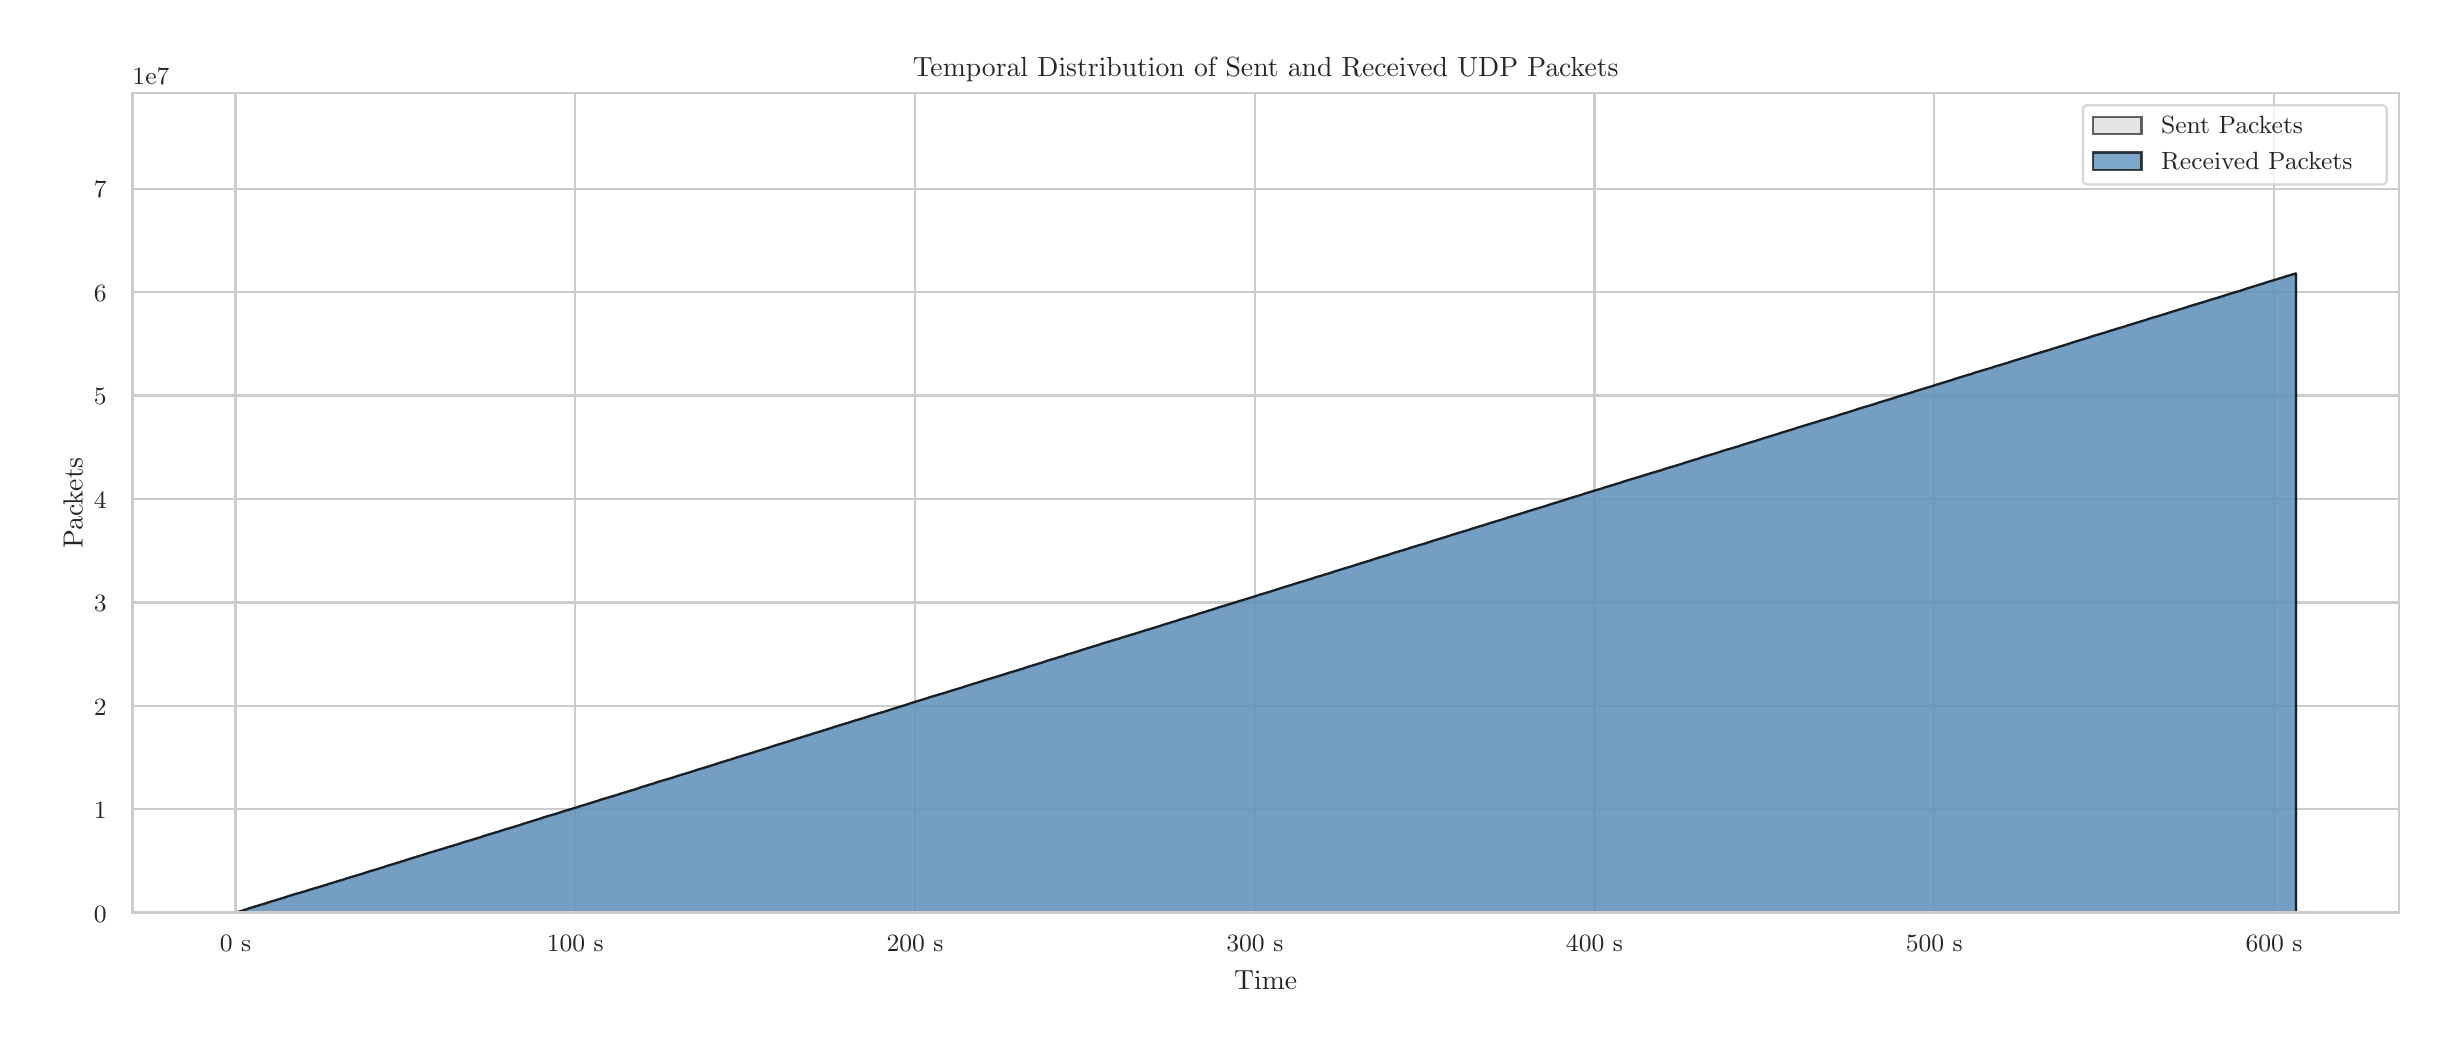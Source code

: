 \begingroup%
\makeatletter%
\begin{pgfpicture}%
\pgfpathrectangle{\pgfpointorigin}{\pgfqpoint{12.0in}{5.0in}}%
\pgfusepath{use as bounding box, clip}%
\begin{pgfscope}%
\pgfsetbuttcap%
\pgfsetmiterjoin%
\definecolor{currentfill}{rgb}{1.0,1.0,1.0}%
\pgfsetfillcolor{currentfill}%
\pgfsetlinewidth{0.0pt}%
\definecolor{currentstroke}{rgb}{1.0,1.0,1.0}%
\pgfsetstrokecolor{currentstroke}%
\pgfsetdash{}{0pt}%
\pgfpathmoveto{\pgfqpoint{0.0in}{0.0in}}%
\pgfpathlineto{\pgfqpoint{12.0in}{0.0in}}%
\pgfpathlineto{\pgfqpoint{12.0in}{5.0in}}%
\pgfpathlineto{\pgfqpoint{0.0in}{5.0in}}%
\pgfpathlineto{\pgfqpoint{0.0in}{0.0in}}%
\pgfpathclose%
\pgfusepath{fill}%
\end{pgfscope}%
\begin{pgfscope}%
\pgfsetbuttcap%
\pgfsetmiterjoin%
\definecolor{currentfill}{rgb}{1.0,1.0,1.0}%
\pgfsetfillcolor{currentfill}%
\pgfsetlinewidth{0.0pt}%
\definecolor{currentstroke}{rgb}{0.0,0.0,0.0}%
\pgfsetstrokecolor{currentstroke}%
\pgfsetstrokeopacity{0.0}%
\pgfsetdash{}{0pt}%
\pgfpathmoveto{\pgfqpoint{0.524in}{0.575in}}%
\pgfpathlineto{\pgfqpoint{11.856in}{0.575in}}%
\pgfpathlineto{\pgfqpoint{11.856in}{4.673in}}%
\pgfpathlineto{\pgfqpoint{0.524in}{4.673in}}%
\pgfpathlineto{\pgfqpoint{0.524in}{0.575in}}%
\pgfpathclose%
\pgfusepath{fill}%
\end{pgfscope}%
\begin{pgfscope}%
\pgfpathrectangle{\pgfqpoint{0.524in}{0.575in}}{\pgfqpoint{11.332in}{4.098in}}%
\pgfusepath{clip}%
\pgfsetroundcap%
\pgfsetroundjoin%
\pgfsetlinewidth{0.803pt}%
\definecolor{currentstroke}{rgb}{0.8,0.8,0.8}%
\pgfsetstrokecolor{currentstroke}%
\pgfsetdash{}{0pt}%
\pgfpathmoveto{\pgfqpoint{1.039in}{0.575in}}%
\pgfpathlineto{\pgfqpoint{1.039in}{4.673in}}%
\pgfusepath{stroke}%
\end{pgfscope}%
\begin{pgfscope}%
\definecolor{textcolor}{rgb}{0.15,0.15,0.15}%
\pgfsetstrokecolor{textcolor}%
\pgfsetfillcolor{textcolor}%
\pgftext[x=1.039in,y=0.46in,,top]{\color{textcolor}{\rmfamily\fontsize{8.8}{10.56}\selectfont\catcode`\^=\active\def^{\ifmmode\sp\else\^{}\fi}\catcode`\%=\active\def%{\%}0 s}}%
\end{pgfscope}%
\begin{pgfscope}%
\pgfpathrectangle{\pgfqpoint{0.524in}{0.575in}}{\pgfqpoint{11.332in}{4.098in}}%
\pgfusepath{clip}%
\pgfsetroundcap%
\pgfsetroundjoin%
\pgfsetlinewidth{0.803pt}%
\definecolor{currentstroke}{rgb}{0.8,0.8,0.8}%
\pgfsetstrokecolor{currentstroke}%
\pgfsetdash{}{0pt}%
\pgfpathmoveto{\pgfqpoint{2.738in}{0.575in}}%
\pgfpathlineto{\pgfqpoint{2.738in}{4.673in}}%
\pgfusepath{stroke}%
\end{pgfscope}%
\begin{pgfscope}%
\definecolor{textcolor}{rgb}{0.15,0.15,0.15}%
\pgfsetstrokecolor{textcolor}%
\pgfsetfillcolor{textcolor}%
\pgftext[x=2.738in,y=0.46in,,top]{\color{textcolor}{\rmfamily\fontsize{8.8}{10.56}\selectfont\catcode`\^=\active\def^{\ifmmode\sp\else\^{}\fi}\catcode`\%=\active\def%{\%}100 s}}%
\end{pgfscope}%
\begin{pgfscope}%
\pgfpathrectangle{\pgfqpoint{0.524in}{0.575in}}{\pgfqpoint{11.332in}{4.098in}}%
\pgfusepath{clip}%
\pgfsetroundcap%
\pgfsetroundjoin%
\pgfsetlinewidth{0.803pt}%
\definecolor{currentstroke}{rgb}{0.8,0.8,0.8}%
\pgfsetstrokecolor{currentstroke}%
\pgfsetdash{}{0pt}%
\pgfpathmoveto{\pgfqpoint{4.437in}{0.575in}}%
\pgfpathlineto{\pgfqpoint{4.437in}{4.673in}}%
\pgfusepath{stroke}%
\end{pgfscope}%
\begin{pgfscope}%
\definecolor{textcolor}{rgb}{0.15,0.15,0.15}%
\pgfsetstrokecolor{textcolor}%
\pgfsetfillcolor{textcolor}%
\pgftext[x=4.437in,y=0.46in,,top]{\color{textcolor}{\rmfamily\fontsize{8.8}{10.56}\selectfont\catcode`\^=\active\def^{\ifmmode\sp\else\^{}\fi}\catcode`\%=\active\def%{\%}200 s}}%
\end{pgfscope}%
\begin{pgfscope}%
\pgfpathrectangle{\pgfqpoint{0.524in}{0.575in}}{\pgfqpoint{11.332in}{4.098in}}%
\pgfusepath{clip}%
\pgfsetroundcap%
\pgfsetroundjoin%
\pgfsetlinewidth{0.803pt}%
\definecolor{currentstroke}{rgb}{0.8,0.8,0.8}%
\pgfsetstrokecolor{currentstroke}%
\pgfsetdash{}{0pt}%
\pgfpathmoveto{\pgfqpoint{6.136in}{0.575in}}%
\pgfpathlineto{\pgfqpoint{6.136in}{4.673in}}%
\pgfusepath{stroke}%
\end{pgfscope}%
\begin{pgfscope}%
\definecolor{textcolor}{rgb}{0.15,0.15,0.15}%
\pgfsetstrokecolor{textcolor}%
\pgfsetfillcolor{textcolor}%
\pgftext[x=6.136in,y=0.46in,,top]{\color{textcolor}{\rmfamily\fontsize{8.8}{10.56}\selectfont\catcode`\^=\active\def^{\ifmmode\sp\else\^{}\fi}\catcode`\%=\active\def%{\%}300 s}}%
\end{pgfscope}%
\begin{pgfscope}%
\pgfpathrectangle{\pgfqpoint{0.524in}{0.575in}}{\pgfqpoint{11.332in}{4.098in}}%
\pgfusepath{clip}%
\pgfsetroundcap%
\pgfsetroundjoin%
\pgfsetlinewidth{0.803pt}%
\definecolor{currentstroke}{rgb}{0.8,0.8,0.8}%
\pgfsetstrokecolor{currentstroke}%
\pgfsetdash{}{0pt}%
\pgfpathmoveto{\pgfqpoint{7.834in}{0.575in}}%
\pgfpathlineto{\pgfqpoint{7.834in}{4.673in}}%
\pgfusepath{stroke}%
\end{pgfscope}%
\begin{pgfscope}%
\definecolor{textcolor}{rgb}{0.15,0.15,0.15}%
\pgfsetstrokecolor{textcolor}%
\pgfsetfillcolor{textcolor}%
\pgftext[x=7.834in,y=0.46in,,top]{\color{textcolor}{\rmfamily\fontsize{8.8}{10.56}\selectfont\catcode`\^=\active\def^{\ifmmode\sp\else\^{}\fi}\catcode`\%=\active\def%{\%}400 s}}%
\end{pgfscope}%
\begin{pgfscope}%
\pgfpathrectangle{\pgfqpoint{0.524in}{0.575in}}{\pgfqpoint{11.332in}{4.098in}}%
\pgfusepath{clip}%
\pgfsetroundcap%
\pgfsetroundjoin%
\pgfsetlinewidth{0.803pt}%
\definecolor{currentstroke}{rgb}{0.8,0.8,0.8}%
\pgfsetstrokecolor{currentstroke}%
\pgfsetdash{}{0pt}%
\pgfpathmoveto{\pgfqpoint{9.533in}{0.575in}}%
\pgfpathlineto{\pgfqpoint{9.533in}{4.673in}}%
\pgfusepath{stroke}%
\end{pgfscope}%
\begin{pgfscope}%
\definecolor{textcolor}{rgb}{0.15,0.15,0.15}%
\pgfsetstrokecolor{textcolor}%
\pgfsetfillcolor{textcolor}%
\pgftext[x=9.533in,y=0.46in,,top]{\color{textcolor}{\rmfamily\fontsize{8.8}{10.56}\selectfont\catcode`\^=\active\def^{\ifmmode\sp\else\^{}\fi}\catcode`\%=\active\def%{\%}500 s}}%
\end{pgfscope}%
\begin{pgfscope}%
\pgfpathrectangle{\pgfqpoint{0.524in}{0.575in}}{\pgfqpoint{11.332in}{4.098in}}%
\pgfusepath{clip}%
\pgfsetroundcap%
\pgfsetroundjoin%
\pgfsetlinewidth{0.803pt}%
\definecolor{currentstroke}{rgb}{0.8,0.8,0.8}%
\pgfsetstrokecolor{currentstroke}%
\pgfsetdash{}{0pt}%
\pgfpathmoveto{\pgfqpoint{11.232in}{0.575in}}%
\pgfpathlineto{\pgfqpoint{11.232in}{4.673in}}%
\pgfusepath{stroke}%
\end{pgfscope}%
\begin{pgfscope}%
\definecolor{textcolor}{rgb}{0.15,0.15,0.15}%
\pgfsetstrokecolor{textcolor}%
\pgfsetfillcolor{textcolor}%
\pgftext[x=11.232in,y=0.46in,,top]{\color{textcolor}{\rmfamily\fontsize{8.8}{10.56}\selectfont\catcode`\^=\active\def^{\ifmmode\sp\else\^{}\fi}\catcode`\%=\active\def%{\%}600 s}}%
\end{pgfscope}%
\begin{pgfscope}%
\definecolor{textcolor}{rgb}{0.15,0.15,0.15}%
\pgfsetstrokecolor{textcolor}%
\pgfsetfillcolor{textcolor}%
\pgftext[x=6.19in,y=0.286in,,top]{\color{textcolor}{\rmfamily\fontsize{9.6}{11.52}\selectfont\catcode`\^=\active\def^{\ifmmode\sp\else\^{}\fi}\catcode`\%=\active\def%{\%}Time}}%
\end{pgfscope}%
\begin{pgfscope}%
\pgfpathrectangle{\pgfqpoint{0.524in}{0.575in}}{\pgfqpoint{11.332in}{4.098in}}%
\pgfusepath{clip}%
\pgfsetroundcap%
\pgfsetroundjoin%
\pgfsetlinewidth{0.803pt}%
\definecolor{currentstroke}{rgb}{0.8,0.8,0.8}%
\pgfsetstrokecolor{currentstroke}%
\pgfsetdash{}{0pt}%
\pgfpathmoveto{\pgfqpoint{0.524in}{0.575in}}%
\pgfpathlineto{\pgfqpoint{11.856in}{0.575in}}%
\pgfusepath{stroke}%
\end{pgfscope}%
\begin{pgfscope}%
\definecolor{textcolor}{rgb}{0.15,0.15,0.15}%
\pgfsetstrokecolor{textcolor}%
\pgfsetfillcolor{textcolor}%
\pgftext[x=0.331in, y=0.528in, left, base]{\color{textcolor}{\rmfamily\fontsize{8.8}{10.56}\selectfont\catcode`\^=\active\def^{\ifmmode\sp\else\^{}\fi}\catcode`\%=\active\def%{\%}0}}%
\end{pgfscope}%
\begin{pgfscope}%
\pgfpathrectangle{\pgfqpoint{0.524in}{0.575in}}{\pgfqpoint{11.332in}{4.098in}}%
\pgfusepath{clip}%
\pgfsetroundcap%
\pgfsetroundjoin%
\pgfsetlinewidth{0.803pt}%
\definecolor{currentstroke}{rgb}{0.8,0.8,0.8}%
\pgfsetstrokecolor{currentstroke}%
\pgfsetdash{}{0pt}%
\pgfpathmoveto{\pgfqpoint{0.524in}{1.092in}}%
\pgfpathlineto{\pgfqpoint{11.856in}{1.092in}}%
\pgfusepath{stroke}%
\end{pgfscope}%
\begin{pgfscope}%
\definecolor{textcolor}{rgb}{0.15,0.15,0.15}%
\pgfsetstrokecolor{textcolor}%
\pgfsetfillcolor{textcolor}%
\pgftext[x=0.331in, y=1.046in, left, base]{\color{textcolor}{\rmfamily\fontsize{8.8}{10.56}\selectfont\catcode`\^=\active\def^{\ifmmode\sp\else\^{}\fi}\catcode`\%=\active\def%{\%}1}}%
\end{pgfscope}%
\begin{pgfscope}%
\pgfpathrectangle{\pgfqpoint{0.524in}{0.575in}}{\pgfqpoint{11.332in}{4.098in}}%
\pgfusepath{clip}%
\pgfsetroundcap%
\pgfsetroundjoin%
\pgfsetlinewidth{0.803pt}%
\definecolor{currentstroke}{rgb}{0.8,0.8,0.8}%
\pgfsetstrokecolor{currentstroke}%
\pgfsetdash{}{0pt}%
\pgfpathmoveto{\pgfqpoint{0.524in}{1.609in}}%
\pgfpathlineto{\pgfqpoint{11.856in}{1.609in}}%
\pgfusepath{stroke}%
\end{pgfscope}%
\begin{pgfscope}%
\definecolor{textcolor}{rgb}{0.15,0.15,0.15}%
\pgfsetstrokecolor{textcolor}%
\pgfsetfillcolor{textcolor}%
\pgftext[x=0.331in, y=1.563in, left, base]{\color{textcolor}{\rmfamily\fontsize{8.8}{10.56}\selectfont\catcode`\^=\active\def^{\ifmmode\sp\else\^{}\fi}\catcode`\%=\active\def%{\%}2}}%
\end{pgfscope}%
\begin{pgfscope}%
\pgfpathrectangle{\pgfqpoint{0.524in}{0.575in}}{\pgfqpoint{11.332in}{4.098in}}%
\pgfusepath{clip}%
\pgfsetroundcap%
\pgfsetroundjoin%
\pgfsetlinewidth{0.803pt}%
\definecolor{currentstroke}{rgb}{0.8,0.8,0.8}%
\pgfsetstrokecolor{currentstroke}%
\pgfsetdash{}{0pt}%
\pgfpathmoveto{\pgfqpoint{0.524in}{2.126in}}%
\pgfpathlineto{\pgfqpoint{11.856in}{2.126in}}%
\pgfusepath{stroke}%
\end{pgfscope}%
\begin{pgfscope}%
\definecolor{textcolor}{rgb}{0.15,0.15,0.15}%
\pgfsetstrokecolor{textcolor}%
\pgfsetfillcolor{textcolor}%
\pgftext[x=0.331in, y=2.08in, left, base]{\color{textcolor}{\rmfamily\fontsize{8.8}{10.56}\selectfont\catcode`\^=\active\def^{\ifmmode\sp\else\^{}\fi}\catcode`\%=\active\def%{\%}3}}%
\end{pgfscope}%
\begin{pgfscope}%
\pgfpathrectangle{\pgfqpoint{0.524in}{0.575in}}{\pgfqpoint{11.332in}{4.098in}}%
\pgfusepath{clip}%
\pgfsetroundcap%
\pgfsetroundjoin%
\pgfsetlinewidth{0.803pt}%
\definecolor{currentstroke}{rgb}{0.8,0.8,0.8}%
\pgfsetstrokecolor{currentstroke}%
\pgfsetdash{}{0pt}%
\pgfpathmoveto{\pgfqpoint{0.524in}{2.644in}}%
\pgfpathlineto{\pgfqpoint{11.856in}{2.644in}}%
\pgfusepath{stroke}%
\end{pgfscope}%
\begin{pgfscope}%
\definecolor{textcolor}{rgb}{0.15,0.15,0.15}%
\pgfsetstrokecolor{textcolor}%
\pgfsetfillcolor{textcolor}%
\pgftext[x=0.331in, y=2.597in, left, base]{\color{textcolor}{\rmfamily\fontsize{8.8}{10.56}\selectfont\catcode`\^=\active\def^{\ifmmode\sp\else\^{}\fi}\catcode`\%=\active\def%{\%}4}}%
\end{pgfscope}%
\begin{pgfscope}%
\pgfpathrectangle{\pgfqpoint{0.524in}{0.575in}}{\pgfqpoint{11.332in}{4.098in}}%
\pgfusepath{clip}%
\pgfsetroundcap%
\pgfsetroundjoin%
\pgfsetlinewidth{0.803pt}%
\definecolor{currentstroke}{rgb}{0.8,0.8,0.8}%
\pgfsetstrokecolor{currentstroke}%
\pgfsetdash{}{0pt}%
\pgfpathmoveto{\pgfqpoint{0.524in}{3.161in}}%
\pgfpathlineto{\pgfqpoint{11.856in}{3.161in}}%
\pgfusepath{stroke}%
\end{pgfscope}%
\begin{pgfscope}%
\definecolor{textcolor}{rgb}{0.15,0.15,0.15}%
\pgfsetstrokecolor{textcolor}%
\pgfsetfillcolor{textcolor}%
\pgftext[x=0.331in, y=3.114in, left, base]{\color{textcolor}{\rmfamily\fontsize{8.8}{10.56}\selectfont\catcode`\^=\active\def^{\ifmmode\sp\else\^{}\fi}\catcode`\%=\active\def%{\%}5}}%
\end{pgfscope}%
\begin{pgfscope}%
\pgfpathrectangle{\pgfqpoint{0.524in}{0.575in}}{\pgfqpoint{11.332in}{4.098in}}%
\pgfusepath{clip}%
\pgfsetroundcap%
\pgfsetroundjoin%
\pgfsetlinewidth{0.803pt}%
\definecolor{currentstroke}{rgb}{0.8,0.8,0.8}%
\pgfsetstrokecolor{currentstroke}%
\pgfsetdash{}{0pt}%
\pgfpathmoveto{\pgfqpoint{0.524in}{3.678in}}%
\pgfpathlineto{\pgfqpoint{11.856in}{3.678in}}%
\pgfusepath{stroke}%
\end{pgfscope}%
\begin{pgfscope}%
\definecolor{textcolor}{rgb}{0.15,0.15,0.15}%
\pgfsetstrokecolor{textcolor}%
\pgfsetfillcolor{textcolor}%
\pgftext[x=0.331in, y=3.632in, left, base]{\color{textcolor}{\rmfamily\fontsize{8.8}{10.56}\selectfont\catcode`\^=\active\def^{\ifmmode\sp\else\^{}\fi}\catcode`\%=\active\def%{\%}6}}%
\end{pgfscope}%
\begin{pgfscope}%
\pgfpathrectangle{\pgfqpoint{0.524in}{0.575in}}{\pgfqpoint{11.332in}{4.098in}}%
\pgfusepath{clip}%
\pgfsetroundcap%
\pgfsetroundjoin%
\pgfsetlinewidth{0.803pt}%
\definecolor{currentstroke}{rgb}{0.8,0.8,0.8}%
\pgfsetstrokecolor{currentstroke}%
\pgfsetdash{}{0pt}%
\pgfpathmoveto{\pgfqpoint{0.524in}{4.195in}}%
\pgfpathlineto{\pgfqpoint{11.856in}{4.195in}}%
\pgfusepath{stroke}%
\end{pgfscope}%
\begin{pgfscope}%
\definecolor{textcolor}{rgb}{0.15,0.15,0.15}%
\pgfsetstrokecolor{textcolor}%
\pgfsetfillcolor{textcolor}%
\pgftext[x=0.331in, y=4.149in, left, base]{\color{textcolor}{\rmfamily\fontsize{8.8}{10.56}\selectfont\catcode`\^=\active\def^{\ifmmode\sp\else\^{}\fi}\catcode`\%=\active\def%{\%}7}}%
\end{pgfscope}%
\begin{pgfscope}%
\definecolor{textcolor}{rgb}{0.15,0.15,0.15}%
\pgfsetstrokecolor{textcolor}%
\pgfsetfillcolor{textcolor}%
\pgftext[x=0.275in,y=2.624in,,bottom,rotate=90.0]{\color{textcolor}{\rmfamily\fontsize{9.6}{11.52}\selectfont\catcode`\^=\active\def^{\ifmmode\sp\else\^{}\fi}\catcode`\%=\active\def%{\%}Packets}}%
\end{pgfscope}%
\begin{pgfscope}%
\definecolor{textcolor}{rgb}{0.15,0.15,0.15}%
\pgfsetstrokecolor{textcolor}%
\pgfsetfillcolor{textcolor}%
\pgftext[x=0.524in,y=4.714in,left,base]{\color{textcolor}{\rmfamily\fontsize{8.8}{10.56}\selectfont\catcode`\^=\active\def^{\ifmmode\sp\else\^{}\fi}\catcode`\%=\active\def%{\%}1e7}}%
\end{pgfscope}%
\begin{pgfscope}%
\pgfpathrectangle{\pgfqpoint{0.524in}{0.575in}}{\pgfqpoint{11.332in}{4.098in}}%
\pgfusepath{clip}%
\pgfsetbuttcap%
\pgfsetroundjoin%
\definecolor{currentfill}{rgb}{0.827,0.827,0.827}%
\pgfsetfillcolor{currentfill}%
\pgfsetfillopacity{0.6}%
\pgfsetlinewidth{0.803pt}%
\definecolor{currentstroke}{rgb}{0.0,0.0,0.0}%
\pgfsetstrokecolor{currentstroke}%
\pgfsetstrokeopacity{0.6}%
\pgfsetdash{}{0pt}%
\pgfsys@defobject{currentmarker}{\pgfqpoint{1.039in}{0.575in}}{\pgfqpoint{11.341in}{3.771in}}{%
\pgfpathmoveto{\pgfqpoint{1.039in}{0.575in}}%
\pgfpathlineto{\pgfqpoint{1.039in}{0.575in}}%
\pgfpathlineto{\pgfqpoint{1.056in}{0.58in}}%
\pgfpathlineto{\pgfqpoint{1.073in}{0.585in}}%
\pgfpathlineto{\pgfqpoint{1.089in}{0.59in}}%
\pgfpathlineto{\pgfqpoint{1.105in}{0.596in}}%
\pgfpathlineto{\pgfqpoint{1.122in}{0.601in}}%
\pgfpathlineto{\pgfqpoint{1.138in}{0.606in}}%
\pgfpathlineto{\pgfqpoint{1.155in}{0.611in}}%
\pgfpathlineto{\pgfqpoint{1.171in}{0.616in}}%
\pgfpathlineto{\pgfqpoint{1.189in}{0.621in}}%
\pgfpathlineto{\pgfqpoint{1.206in}{0.627in}}%
\pgfpathlineto{\pgfqpoint{1.222in}{0.632in}}%
\pgfpathlineto{\pgfqpoint{1.239in}{0.637in}}%
\pgfpathlineto{\pgfqpoint{1.255in}{0.642in}}%
\pgfpathlineto{\pgfqpoint{1.272in}{0.647in}}%
\pgfpathlineto{\pgfqpoint{1.288in}{0.652in}}%
\pgfpathlineto{\pgfqpoint{1.305in}{0.658in}}%
\pgfpathlineto{\pgfqpoint{1.322in}{0.663in}}%
\pgfpathlineto{\pgfqpoint{1.338in}{0.668in}}%
\pgfpathlineto{\pgfqpoint{1.356in}{0.673in}}%
\pgfpathlineto{\pgfqpoint{1.373in}{0.678in}}%
\pgfpathlineto{\pgfqpoint{1.391in}{0.683in}}%
\pgfpathlineto{\pgfqpoint{1.408in}{0.689in}}%
\pgfpathlineto{\pgfqpoint{1.425in}{0.694in}}%
\pgfpathlineto{\pgfqpoint{1.442in}{0.699in}}%
\pgfpathlineto{\pgfqpoint{1.459in}{0.704in}}%
\pgfpathlineto{\pgfqpoint{1.476in}{0.709in}}%
\pgfpathlineto{\pgfqpoint{1.493in}{0.714in}}%
\pgfpathlineto{\pgfqpoint{1.509in}{0.72in}}%
\pgfpathlineto{\pgfqpoint{1.527in}{0.725in}}%
\pgfpathlineto{\pgfqpoint{1.543in}{0.73in}}%
\pgfpathlineto{\pgfqpoint{1.56in}{0.735in}}%
\pgfpathlineto{\pgfqpoint{1.577in}{0.74in}}%
\pgfpathlineto{\pgfqpoint{1.594in}{0.746in}}%
\pgfpathlineto{\pgfqpoint{1.611in}{0.751in}}%
\pgfpathlineto{\pgfqpoint{1.628in}{0.756in}}%
\pgfpathlineto{\pgfqpoint{1.645in}{0.761in}}%
\pgfpathlineto{\pgfqpoint{1.661in}{0.766in}}%
\pgfpathlineto{\pgfqpoint{1.678in}{0.771in}}%
\pgfpathlineto{\pgfqpoint{1.695in}{0.777in}}%
\pgfpathlineto{\pgfqpoint{1.711in}{0.782in}}%
\pgfpathlineto{\pgfqpoint{1.728in}{0.787in}}%
\pgfpathlineto{\pgfqpoint{1.745in}{0.792in}}%
\pgfpathlineto{\pgfqpoint{1.761in}{0.797in}}%
\pgfpathlineto{\pgfqpoint{1.778in}{0.802in}}%
\pgfpathlineto{\pgfqpoint{1.794in}{0.808in}}%
\pgfpathlineto{\pgfqpoint{1.811in}{0.813in}}%
\pgfpathlineto{\pgfqpoint{1.828in}{0.818in}}%
\pgfpathlineto{\pgfqpoint{1.845in}{0.823in}}%
\pgfpathlineto{\pgfqpoint{1.861in}{0.828in}}%
\pgfpathlineto{\pgfqpoint{1.877in}{0.833in}}%
\pgfpathlineto{\pgfqpoint{1.895in}{0.839in}}%
\pgfpathlineto{\pgfqpoint{1.91in}{0.844in}}%
\pgfpathlineto{\pgfqpoint{1.927in}{0.849in}}%
\pgfpathlineto{\pgfqpoint{1.943in}{0.854in}}%
\pgfpathlineto{\pgfqpoint{1.96in}{0.859in}}%
\pgfpathlineto{\pgfqpoint{1.976in}{0.864in}}%
\pgfpathlineto{\pgfqpoint{1.994in}{0.87in}}%
\pgfpathlineto{\pgfqpoint{2.01in}{0.875in}}%
\pgfpathlineto{\pgfqpoint{2.028in}{0.88in}}%
\pgfpathlineto{\pgfqpoint{2.044in}{0.885in}}%
\pgfpathlineto{\pgfqpoint{2.061in}{0.89in}}%
\pgfpathlineto{\pgfqpoint{2.079in}{0.895in}}%
\pgfpathlineto{\pgfqpoint{2.096in}{0.901in}}%
\pgfpathlineto{\pgfqpoint{2.113in}{0.906in}}%
\pgfpathlineto{\pgfqpoint{2.13in}{0.911in}}%
\pgfpathlineto{\pgfqpoint{2.147in}{0.916in}}%
\pgfpathlineto{\pgfqpoint{2.163in}{0.921in}}%
\pgfpathlineto{\pgfqpoint{2.179in}{0.927in}}%
\pgfpathlineto{\pgfqpoint{2.197in}{0.932in}}%
\pgfpathlineto{\pgfqpoint{2.214in}{0.937in}}%
\pgfpathlineto{\pgfqpoint{2.231in}{0.942in}}%
\pgfpathlineto{\pgfqpoint{2.247in}{0.947in}}%
\pgfpathlineto{\pgfqpoint{2.264in}{0.952in}}%
\pgfpathlineto{\pgfqpoint{2.28in}{0.958in}}%
\pgfpathlineto{\pgfqpoint{2.296in}{0.963in}}%
\pgfpathlineto{\pgfqpoint{2.313in}{0.968in}}%
\pgfpathlineto{\pgfqpoint{2.33in}{0.973in}}%
\pgfpathlineto{\pgfqpoint{2.347in}{0.978in}}%
\pgfpathlineto{\pgfqpoint{2.363in}{0.983in}}%
\pgfpathlineto{\pgfqpoint{2.38in}{0.989in}}%
\pgfpathlineto{\pgfqpoint{2.397in}{0.994in}}%
\pgfpathlineto{\pgfqpoint{2.415in}{0.999in}}%
\pgfpathlineto{\pgfqpoint{2.431in}{1.004in}}%
\pgfpathlineto{\pgfqpoint{2.448in}{1.009in}}%
\pgfpathlineto{\pgfqpoint{2.464in}{1.014in}}%
\pgfpathlineto{\pgfqpoint{2.48in}{1.02in}}%
\pgfpathlineto{\pgfqpoint{2.497in}{1.025in}}%
\pgfpathlineto{\pgfqpoint{2.513in}{1.03in}}%
\pgfpathlineto{\pgfqpoint{2.53in}{1.035in}}%
\pgfpathlineto{\pgfqpoint{2.546in}{1.04in}}%
\pgfpathlineto{\pgfqpoint{2.563in}{1.045in}}%
\pgfpathlineto{\pgfqpoint{2.579in}{1.051in}}%
\pgfpathlineto{\pgfqpoint{2.595in}{1.056in}}%
\pgfpathlineto{\pgfqpoint{2.612in}{1.061in}}%
\pgfpathlineto{\pgfqpoint{2.63in}{1.066in}}%
\pgfpathlineto{\pgfqpoint{2.647in}{1.071in}}%
\pgfpathlineto{\pgfqpoint{2.664in}{1.077in}}%
\pgfpathlineto{\pgfqpoint{2.68in}{1.082in}}%
\pgfpathlineto{\pgfqpoint{2.697in}{1.087in}}%
\pgfpathlineto{\pgfqpoint{2.714in}{1.092in}}%
\pgfpathlineto{\pgfqpoint{2.731in}{1.097in}}%
\pgfpathlineto{\pgfqpoint{2.748in}{1.102in}}%
\pgfpathlineto{\pgfqpoint{2.765in}{1.108in}}%
\pgfpathlineto{\pgfqpoint{2.781in}{1.113in}}%
\pgfpathlineto{\pgfqpoint{2.798in}{1.118in}}%
\pgfpathlineto{\pgfqpoint{2.814in}{1.123in}}%
\pgfpathlineto{\pgfqpoint{2.83in}{1.128in}}%
\pgfpathlineto{\pgfqpoint{2.847in}{1.133in}}%
\pgfpathlineto{\pgfqpoint{2.863in}{1.139in}}%
\pgfpathlineto{\pgfqpoint{2.88in}{1.144in}}%
\pgfpathlineto{\pgfqpoint{2.897in}{1.149in}}%
\pgfpathlineto{\pgfqpoint{2.914in}{1.154in}}%
\pgfpathlineto{\pgfqpoint{2.931in}{1.159in}}%
\pgfpathlineto{\pgfqpoint{2.948in}{1.164in}}%
\pgfpathlineto{\pgfqpoint{2.965in}{1.17in}}%
\pgfpathlineto{\pgfqpoint{2.982in}{1.175in}}%
\pgfpathlineto{\pgfqpoint{2.999in}{1.18in}}%
\pgfpathlineto{\pgfqpoint{3.015in}{1.185in}}%
\pgfpathlineto{\pgfqpoint{3.032in}{1.19in}}%
\pgfpathlineto{\pgfqpoint{3.048in}{1.195in}}%
\pgfpathlineto{\pgfqpoint{3.064in}{1.201in}}%
\pgfpathlineto{\pgfqpoint{3.08in}{1.206in}}%
\pgfpathlineto{\pgfqpoint{3.097in}{1.211in}}%
\pgfpathlineto{\pgfqpoint{3.113in}{1.216in}}%
\pgfpathlineto{\pgfqpoint{3.13in}{1.221in}}%
\pgfpathlineto{\pgfqpoint{3.146in}{1.227in}}%
\pgfpathlineto{\pgfqpoint{3.163in}{1.232in}}%
\pgfpathlineto{\pgfqpoint{3.18in}{1.237in}}%
\pgfpathlineto{\pgfqpoint{3.197in}{1.242in}}%
\pgfpathlineto{\pgfqpoint{3.214in}{1.247in}}%
\pgfpathlineto{\pgfqpoint{3.231in}{1.252in}}%
\pgfpathlineto{\pgfqpoint{3.248in}{1.258in}}%
\pgfpathlineto{\pgfqpoint{3.264in}{1.263in}}%
\pgfpathlineto{\pgfqpoint{3.281in}{1.268in}}%
\pgfpathlineto{\pgfqpoint{3.298in}{1.273in}}%
\pgfpathlineto{\pgfqpoint{3.314in}{1.278in}}%
\pgfpathlineto{\pgfqpoint{3.33in}{1.283in}}%
\pgfpathlineto{\pgfqpoint{3.347in}{1.289in}}%
\pgfpathlineto{\pgfqpoint{3.364in}{1.294in}}%
\pgfpathlineto{\pgfqpoint{3.381in}{1.299in}}%
\pgfpathlineto{\pgfqpoint{3.397in}{1.304in}}%
\pgfpathlineto{\pgfqpoint{3.414in}{1.309in}}%
\pgfpathlineto{\pgfqpoint{3.43in}{1.314in}}%
\pgfpathlineto{\pgfqpoint{3.447in}{1.32in}}%
\pgfpathlineto{\pgfqpoint{3.463in}{1.325in}}%
\pgfpathlineto{\pgfqpoint{3.479in}{1.33in}}%
\pgfpathlineto{\pgfqpoint{3.495in}{1.335in}}%
\pgfpathlineto{\pgfqpoint{3.512in}{1.34in}}%
\pgfpathlineto{\pgfqpoint{3.528in}{1.345in}}%
\pgfpathlineto{\pgfqpoint{3.545in}{1.351in}}%
\pgfpathlineto{\pgfqpoint{3.562in}{1.356in}}%
\pgfpathlineto{\pgfqpoint{3.579in}{1.361in}}%
\pgfpathlineto{\pgfqpoint{3.595in}{1.366in}}%
\pgfpathlineto{\pgfqpoint{3.612in}{1.371in}}%
\pgfpathlineto{\pgfqpoint{3.629in}{1.376in}}%
\pgfpathlineto{\pgfqpoint{3.646in}{1.382in}}%
\pgfpathlineto{\pgfqpoint{3.663in}{1.387in}}%
\pgfpathlineto{\pgfqpoint{3.679in}{1.392in}}%
\pgfpathlineto{\pgfqpoint{3.695in}{1.397in}}%
\pgfpathlineto{\pgfqpoint{3.711in}{1.402in}}%
\pgfpathlineto{\pgfqpoint{3.728in}{1.408in}}%
\pgfpathlineto{\pgfqpoint{3.744in}{1.413in}}%
\pgfpathlineto{\pgfqpoint{3.761in}{1.418in}}%
\pgfpathlineto{\pgfqpoint{3.777in}{1.423in}}%
\pgfpathlineto{\pgfqpoint{3.794in}{1.428in}}%
\pgfpathlineto{\pgfqpoint{3.81in}{1.433in}}%
\pgfpathlineto{\pgfqpoint{3.827in}{1.439in}}%
\pgfpathlineto{\pgfqpoint{3.843in}{1.444in}}%
\pgfpathlineto{\pgfqpoint{3.86in}{1.449in}}%
\pgfpathlineto{\pgfqpoint{3.876in}{1.454in}}%
\pgfpathlineto{\pgfqpoint{3.892in}{1.459in}}%
\pgfpathlineto{\pgfqpoint{3.909in}{1.464in}}%
\pgfpathlineto{\pgfqpoint{3.926in}{1.47in}}%
\pgfpathlineto{\pgfqpoint{3.943in}{1.475in}}%
\pgfpathlineto{\pgfqpoint{3.96in}{1.48in}}%
\pgfpathlineto{\pgfqpoint{3.976in}{1.485in}}%
\pgfpathlineto{\pgfqpoint{3.992in}{1.49in}}%
\pgfpathlineto{\pgfqpoint{4.009in}{1.495in}}%
\pgfpathlineto{\pgfqpoint{4.025in}{1.501in}}%
\pgfpathlineto{\pgfqpoint{4.042in}{1.506in}}%
\pgfpathlineto{\pgfqpoint{4.058in}{1.511in}}%
\pgfpathlineto{\pgfqpoint{4.074in}{1.516in}}%
\pgfpathlineto{\pgfqpoint{4.091in}{1.521in}}%
\pgfpathlineto{\pgfqpoint{4.108in}{1.526in}}%
\pgfpathlineto{\pgfqpoint{4.125in}{1.532in}}%
\pgfpathlineto{\pgfqpoint{4.141in}{1.537in}}%
\pgfpathlineto{\pgfqpoint{4.159in}{1.542in}}%
\pgfpathlineto{\pgfqpoint{4.176in}{1.547in}}%
\pgfpathlineto{\pgfqpoint{4.192in}{1.552in}}%
\pgfpathlineto{\pgfqpoint{4.209in}{1.558in}}%
\pgfpathlineto{\pgfqpoint{4.226in}{1.563in}}%
\pgfpathlineto{\pgfqpoint{4.242in}{1.568in}}%
\pgfpathlineto{\pgfqpoint{4.259in}{1.573in}}%
\pgfpathlineto{\pgfqpoint{4.277in}{1.578in}}%
\pgfpathlineto{\pgfqpoint{4.294in}{1.583in}}%
\pgfpathlineto{\pgfqpoint{4.31in}{1.589in}}%
\pgfpathlineto{\pgfqpoint{4.326in}{1.594in}}%
\pgfpathlineto{\pgfqpoint{4.343in}{1.599in}}%
\pgfpathlineto{\pgfqpoint{4.359in}{1.604in}}%
\pgfpathlineto{\pgfqpoint{4.375in}{1.609in}}%
\pgfpathlineto{\pgfqpoint{4.392in}{1.614in}}%
\pgfpathlineto{\pgfqpoint{4.408in}{1.62in}}%
\pgfpathlineto{\pgfqpoint{4.425in}{1.625in}}%
\pgfpathlineto{\pgfqpoint{4.441in}{1.63in}}%
\pgfpathlineto{\pgfqpoint{4.457in}{1.635in}}%
\pgfpathlineto{\pgfqpoint{4.473in}{1.64in}}%
\pgfpathlineto{\pgfqpoint{4.49in}{1.645in}}%
\pgfpathlineto{\pgfqpoint{4.507in}{1.651in}}%
\pgfpathlineto{\pgfqpoint{4.524in}{1.656in}}%
\pgfpathlineto{\pgfqpoint{4.541in}{1.661in}}%
\pgfpathlineto{\pgfqpoint{4.558in}{1.666in}}%
\pgfpathlineto{\pgfqpoint{4.575in}{1.671in}}%
\pgfpathlineto{\pgfqpoint{4.592in}{1.676in}}%
\pgfpathlineto{\pgfqpoint{4.609in}{1.682in}}%
\pgfpathlineto{\pgfqpoint{4.626in}{1.687in}}%
\pgfpathlineto{\pgfqpoint{4.643in}{1.692in}}%
\pgfpathlineto{\pgfqpoint{4.66in}{1.697in}}%
\pgfpathlineto{\pgfqpoint{4.676in}{1.702in}}%
\pgfpathlineto{\pgfqpoint{4.693in}{1.708in}}%
\pgfpathlineto{\pgfqpoint{4.709in}{1.713in}}%
\pgfpathlineto{\pgfqpoint{4.725in}{1.718in}}%
\pgfpathlineto{\pgfqpoint{4.742in}{1.723in}}%
\pgfpathlineto{\pgfqpoint{4.758in}{1.728in}}%
\pgfpathlineto{\pgfqpoint{4.774in}{1.733in}}%
\pgfpathlineto{\pgfqpoint{4.791in}{1.739in}}%
\pgfpathlineto{\pgfqpoint{4.809in}{1.744in}}%
\pgfpathlineto{\pgfqpoint{4.825in}{1.749in}}%
\pgfpathlineto{\pgfqpoint{4.842in}{1.754in}}%
\pgfpathlineto{\pgfqpoint{4.859in}{1.759in}}%
\pgfpathlineto{\pgfqpoint{4.876in}{1.764in}}%
\pgfpathlineto{\pgfqpoint{4.893in}{1.77in}}%
\pgfpathlineto{\pgfqpoint{4.909in}{1.775in}}%
\pgfpathlineto{\pgfqpoint{4.926in}{1.78in}}%
\pgfpathlineto{\pgfqpoint{4.943in}{1.785in}}%
\pgfpathlineto{\pgfqpoint{4.959in}{1.79in}}%
\pgfpathlineto{\pgfqpoint{4.976in}{1.795in}}%
\pgfpathlineto{\pgfqpoint{4.992in}{1.801in}}%
\pgfpathlineto{\pgfqpoint{5.008in}{1.806in}}%
\pgfpathlineto{\pgfqpoint{5.025in}{1.811in}}%
\pgfpathlineto{\pgfqpoint{5.042in}{1.816in}}%
\pgfpathlineto{\pgfqpoint{5.058in}{1.821in}}%
\pgfpathlineto{\pgfqpoint{5.074in}{1.826in}}%
\pgfpathlineto{\pgfqpoint{5.091in}{1.832in}}%
\pgfpathlineto{\pgfqpoint{5.106in}{1.837in}}%
\pgfpathlineto{\pgfqpoint{5.123in}{1.842in}}%
\pgfpathlineto{\pgfqpoint{5.14in}{1.847in}}%
\pgfpathlineto{\pgfqpoint{5.156in}{1.852in}}%
\pgfpathlineto{\pgfqpoint{5.173in}{1.857in}}%
\pgfpathlineto{\pgfqpoint{5.19in}{1.863in}}%
\pgfpathlineto{\pgfqpoint{5.206in}{1.868in}}%
\pgfpathlineto{\pgfqpoint{5.223in}{1.873in}}%
\pgfpathlineto{\pgfqpoint{5.239in}{1.878in}}%
\pgfpathlineto{\pgfqpoint{5.256in}{1.883in}}%
\pgfpathlineto{\pgfqpoint{5.272in}{1.889in}}%
\pgfpathlineto{\pgfqpoint{5.289in}{1.894in}}%
\pgfpathlineto{\pgfqpoint{5.305in}{1.899in}}%
\pgfpathlineto{\pgfqpoint{5.322in}{1.904in}}%
\pgfpathlineto{\pgfqpoint{5.338in}{1.909in}}%
\pgfpathlineto{\pgfqpoint{5.355in}{1.914in}}%
\pgfpathlineto{\pgfqpoint{5.371in}{1.92in}}%
\pgfpathlineto{\pgfqpoint{5.388in}{1.925in}}%
\pgfpathlineto{\pgfqpoint{5.405in}{1.93in}}%
\pgfpathlineto{\pgfqpoint{5.421in}{1.935in}}%
\pgfpathlineto{\pgfqpoint{5.438in}{1.94in}}%
\pgfpathlineto{\pgfqpoint{5.456in}{1.945in}}%
\pgfpathlineto{\pgfqpoint{5.473in}{1.951in}}%
\pgfpathlineto{\pgfqpoint{5.49in}{1.956in}}%
\pgfpathlineto{\pgfqpoint{5.507in}{1.961in}}%
\pgfpathlineto{\pgfqpoint{5.524in}{1.966in}}%
\pgfpathlineto{\pgfqpoint{5.54in}{1.971in}}%
\pgfpathlineto{\pgfqpoint{5.557in}{1.976in}}%
\pgfpathlineto{\pgfqpoint{5.574in}{1.982in}}%
\pgfpathlineto{\pgfqpoint{5.59in}{1.987in}}%
\pgfpathlineto{\pgfqpoint{5.608in}{1.992in}}%
\pgfpathlineto{\pgfqpoint{5.624in}{1.997in}}%
\pgfpathlineto{\pgfqpoint{5.64in}{2.002in}}%
\pgfpathlineto{\pgfqpoint{5.657in}{2.007in}}%
\pgfpathlineto{\pgfqpoint{5.674in}{2.013in}}%
\pgfpathlineto{\pgfqpoint{5.69in}{2.018in}}%
\pgfpathlineto{\pgfqpoint{5.707in}{2.023in}}%
\pgfpathlineto{\pgfqpoint{5.723in}{2.028in}}%
\pgfpathlineto{\pgfqpoint{5.74in}{2.033in}}%
\pgfpathlineto{\pgfqpoint{5.757in}{2.039in}}%
\pgfpathlineto{\pgfqpoint{5.774in}{2.044in}}%
\pgfpathlineto{\pgfqpoint{5.79in}{2.049in}}%
\pgfpathlineto{\pgfqpoint{5.807in}{2.054in}}%
\pgfpathlineto{\pgfqpoint{5.823in}{2.059in}}%
\pgfpathlineto{\pgfqpoint{5.839in}{2.064in}}%
\pgfpathlineto{\pgfqpoint{5.856in}{2.07in}}%
\pgfpathlineto{\pgfqpoint{5.873in}{2.075in}}%
\pgfpathlineto{\pgfqpoint{5.89in}{2.08in}}%
\pgfpathlineto{\pgfqpoint{5.905in}{2.085in}}%
\pgfpathlineto{\pgfqpoint{5.922in}{2.09in}}%
\pgfpathlineto{\pgfqpoint{5.938in}{2.095in}}%
\pgfpathlineto{\pgfqpoint{5.954in}{2.101in}}%
\pgfpathlineto{\pgfqpoint{5.971in}{2.106in}}%
\pgfpathlineto{\pgfqpoint{5.988in}{2.111in}}%
\pgfpathlineto{\pgfqpoint{6.004in}{2.116in}}%
\pgfpathlineto{\pgfqpoint{6.021in}{2.121in}}%
\pgfpathlineto{\pgfqpoint{6.038in}{2.126in}}%
\pgfpathlineto{\pgfqpoint{6.055in}{2.132in}}%
\pgfpathlineto{\pgfqpoint{6.072in}{2.137in}}%
\pgfpathlineto{\pgfqpoint{6.089in}{2.142in}}%
\pgfpathlineto{\pgfqpoint{6.105in}{2.147in}}%
\pgfpathlineto{\pgfqpoint{6.122in}{2.152in}}%
\pgfpathlineto{\pgfqpoint{6.138in}{2.157in}}%
\pgfpathlineto{\pgfqpoint{6.155in}{2.163in}}%
\pgfpathlineto{\pgfqpoint{6.172in}{2.168in}}%
\pgfpathlineto{\pgfqpoint{6.189in}{2.173in}}%
\pgfpathlineto{\pgfqpoint{6.205in}{2.178in}}%
\pgfpathlineto{\pgfqpoint{6.222in}{2.183in}}%
\pgfpathlineto{\pgfqpoint{6.239in}{2.189in}}%
\pgfpathlineto{\pgfqpoint{6.255in}{2.194in}}%
\pgfpathlineto{\pgfqpoint{6.271in}{2.199in}}%
\pgfpathlineto{\pgfqpoint{6.287in}{2.204in}}%
\pgfpathlineto{\pgfqpoint{6.303in}{2.209in}}%
\pgfpathlineto{\pgfqpoint{6.321in}{2.214in}}%
\pgfpathlineto{\pgfqpoint{6.338in}{2.22in}}%
\pgfpathlineto{\pgfqpoint{6.355in}{2.225in}}%
\pgfpathlineto{\pgfqpoint{6.372in}{2.23in}}%
\pgfpathlineto{\pgfqpoint{6.388in}{2.235in}}%
\pgfpathlineto{\pgfqpoint{6.404in}{2.24in}}%
\pgfpathlineto{\pgfqpoint{6.421in}{2.245in}}%
\pgfpathlineto{\pgfqpoint{6.438in}{2.251in}}%
\pgfpathlineto{\pgfqpoint{6.455in}{2.256in}}%
\pgfpathlineto{\pgfqpoint{6.472in}{2.261in}}%
\pgfpathlineto{\pgfqpoint{6.488in}{2.266in}}%
\pgfpathlineto{\pgfqpoint{6.505in}{2.271in}}%
\pgfpathlineto{\pgfqpoint{6.521in}{2.276in}}%
\pgfpathlineto{\pgfqpoint{6.537in}{2.282in}}%
\pgfpathlineto{\pgfqpoint{6.554in}{2.287in}}%
\pgfpathlineto{\pgfqpoint{6.571in}{2.292in}}%
\pgfpathlineto{\pgfqpoint{6.587in}{2.297in}}%
\pgfpathlineto{\pgfqpoint{6.604in}{2.302in}}%
\pgfpathlineto{\pgfqpoint{6.621in}{2.307in}}%
\pgfpathlineto{\pgfqpoint{6.638in}{2.313in}}%
\pgfpathlineto{\pgfqpoint{6.654in}{2.318in}}%
\pgfpathlineto{\pgfqpoint{6.671in}{2.323in}}%
\pgfpathlineto{\pgfqpoint{6.687in}{2.328in}}%
\pgfpathlineto{\pgfqpoint{6.703in}{2.333in}}%
\pgfpathlineto{\pgfqpoint{6.72in}{2.338in}}%
\pgfpathlineto{\pgfqpoint{6.736in}{2.344in}}%
\pgfpathlineto{\pgfqpoint{6.752in}{2.349in}}%
\pgfpathlineto{\pgfqpoint{6.769in}{2.354in}}%
\pgfpathlineto{\pgfqpoint{6.786in}{2.359in}}%
\pgfpathlineto{\pgfqpoint{6.803in}{2.364in}}%
\pgfpathlineto{\pgfqpoint{6.819in}{2.37in}}%
\pgfpathlineto{\pgfqpoint{6.835in}{2.375in}}%
\pgfpathlineto{\pgfqpoint{6.852in}{2.38in}}%
\pgfpathlineto{\pgfqpoint{6.869in}{2.385in}}%
\pgfpathlineto{\pgfqpoint{6.886in}{2.39in}}%
\pgfpathlineto{\pgfqpoint{6.902in}{2.395in}}%
\pgfpathlineto{\pgfqpoint{6.919in}{2.401in}}%
\pgfpathlineto{\pgfqpoint{6.936in}{2.406in}}%
\pgfpathlineto{\pgfqpoint{6.953in}{2.411in}}%
\pgfpathlineto{\pgfqpoint{6.97in}{2.416in}}%
\pgfpathlineto{\pgfqpoint{6.987in}{2.421in}}%
\pgfpathlineto{\pgfqpoint{7.003in}{2.426in}}%
\pgfpathlineto{\pgfqpoint{7.02in}{2.432in}}%
\pgfpathlineto{\pgfqpoint{7.036in}{2.437in}}%
\pgfpathlineto{\pgfqpoint{7.052in}{2.442in}}%
\pgfpathlineto{\pgfqpoint{7.069in}{2.447in}}%
\pgfpathlineto{\pgfqpoint{7.085in}{2.452in}}%
\pgfpathlineto{\pgfqpoint{7.102in}{2.457in}}%
\pgfpathlineto{\pgfqpoint{7.119in}{2.463in}}%
\pgfpathlineto{\pgfqpoint{7.136in}{2.468in}}%
\pgfpathlineto{\pgfqpoint{7.152in}{2.473in}}%
\pgfpathlineto{\pgfqpoint{7.169in}{2.478in}}%
\pgfpathlineto{\pgfqpoint{7.186in}{2.483in}}%
\pgfpathlineto{\pgfqpoint{7.203in}{2.488in}}%
\pgfpathlineto{\pgfqpoint{7.219in}{2.494in}}%
\pgfpathlineto{\pgfqpoint{7.236in}{2.499in}}%
\pgfpathlineto{\pgfqpoint{7.252in}{2.504in}}%
\pgfpathlineto{\pgfqpoint{7.269in}{2.509in}}%
\pgfpathlineto{\pgfqpoint{7.286in}{2.514in}}%
\pgfpathlineto{\pgfqpoint{7.303in}{2.52in}}%
\pgfpathlineto{\pgfqpoint{7.32in}{2.525in}}%
\pgfpathlineto{\pgfqpoint{7.336in}{2.53in}}%
\pgfpathlineto{\pgfqpoint{7.353in}{2.535in}}%
\pgfpathlineto{\pgfqpoint{7.369in}{2.54in}}%
\pgfpathlineto{\pgfqpoint{7.386in}{2.545in}}%
\pgfpathlineto{\pgfqpoint{7.403in}{2.551in}}%
\pgfpathlineto{\pgfqpoint{7.419in}{2.556in}}%
\pgfpathlineto{\pgfqpoint{7.436in}{2.561in}}%
\pgfpathlineto{\pgfqpoint{7.452in}{2.566in}}%
\pgfpathlineto{\pgfqpoint{7.468in}{2.571in}}%
\pgfpathlineto{\pgfqpoint{7.485in}{2.576in}}%
\pgfpathlineto{\pgfqpoint{7.502in}{2.582in}}%
\pgfpathlineto{\pgfqpoint{7.519in}{2.587in}}%
\pgfpathlineto{\pgfqpoint{7.535in}{2.592in}}%
\pgfpathlineto{\pgfqpoint{7.552in}{2.597in}}%
\pgfpathlineto{\pgfqpoint{7.569in}{2.602in}}%
\pgfpathlineto{\pgfqpoint{7.586in}{2.607in}}%
\pgfpathlineto{\pgfqpoint{7.603in}{2.613in}}%
\pgfpathlineto{\pgfqpoint{7.619in}{2.618in}}%
\pgfpathlineto{\pgfqpoint{7.635in}{2.623in}}%
\pgfpathlineto{\pgfqpoint{7.652in}{2.628in}}%
\pgfpathlineto{\pgfqpoint{7.668in}{2.633in}}%
\pgfpathlineto{\pgfqpoint{7.685in}{2.638in}}%
\pgfpathlineto{\pgfqpoint{7.701in}{2.644in}}%
\pgfpathlineto{\pgfqpoint{7.718in}{2.649in}}%
\pgfpathlineto{\pgfqpoint{7.734in}{2.654in}}%
\pgfpathlineto{\pgfqpoint{7.751in}{2.659in}}%
\pgfpathlineto{\pgfqpoint{7.768in}{2.664in}}%
\pgfpathlineto{\pgfqpoint{7.784in}{2.67in}}%
\pgfpathlineto{\pgfqpoint{7.801in}{2.675in}}%
\pgfpathlineto{\pgfqpoint{7.818in}{2.68in}}%
\pgfpathlineto{\pgfqpoint{7.834in}{2.685in}}%
\pgfpathlineto{\pgfqpoint{7.851in}{2.69in}}%
\pgfpathlineto{\pgfqpoint{7.868in}{2.695in}}%
\pgfpathlineto{\pgfqpoint{7.885in}{2.701in}}%
\pgfpathlineto{\pgfqpoint{7.902in}{2.706in}}%
\pgfpathlineto{\pgfqpoint{7.919in}{2.711in}}%
\pgfpathlineto{\pgfqpoint{7.935in}{2.716in}}%
\pgfpathlineto{\pgfqpoint{7.951in}{2.721in}}%
\pgfpathlineto{\pgfqpoint{7.968in}{2.726in}}%
\pgfpathlineto{\pgfqpoint{7.984in}{2.732in}}%
\pgfpathlineto{\pgfqpoint{8.001in}{2.737in}}%
\pgfpathlineto{\pgfqpoint{8.017in}{2.742in}}%
\pgfpathlineto{\pgfqpoint{8.034in}{2.747in}}%
\pgfpathlineto{\pgfqpoint{8.051in}{2.752in}}%
\pgfpathlineto{\pgfqpoint{8.068in}{2.757in}}%
\pgfpathlineto{\pgfqpoint{8.086in}{2.763in}}%
\pgfpathlineto{\pgfqpoint{8.103in}{2.768in}}%
\pgfpathlineto{\pgfqpoint{8.119in}{2.773in}}%
\pgfpathlineto{\pgfqpoint{8.136in}{2.778in}}%
\pgfpathlineto{\pgfqpoint{8.154in}{2.783in}}%
\pgfpathlineto{\pgfqpoint{8.17in}{2.788in}}%
\pgfpathlineto{\pgfqpoint{8.187in}{2.794in}}%
\pgfpathlineto{\pgfqpoint{8.203in}{2.799in}}%
\pgfpathlineto{\pgfqpoint{8.221in}{2.804in}}%
\pgfpathlineto{\pgfqpoint{8.238in}{2.809in}}%
\pgfpathlineto{\pgfqpoint{8.254in}{2.814in}}%
\pgfpathlineto{\pgfqpoint{8.271in}{2.819in}}%
\pgfpathlineto{\pgfqpoint{8.287in}{2.825in}}%
\pgfpathlineto{\pgfqpoint{8.304in}{2.83in}}%
\pgfpathlineto{\pgfqpoint{8.321in}{2.835in}}%
\pgfpathlineto{\pgfqpoint{8.337in}{2.84in}}%
\pgfpathlineto{\pgfqpoint{8.354in}{2.845in}}%
\pgfpathlineto{\pgfqpoint{8.37in}{2.851in}}%
\pgfpathlineto{\pgfqpoint{8.386in}{2.856in}}%
\pgfpathlineto{\pgfqpoint{8.403in}{2.861in}}%
\pgfpathlineto{\pgfqpoint{8.42in}{2.866in}}%
\pgfpathlineto{\pgfqpoint{8.436in}{2.871in}}%
\pgfpathlineto{\pgfqpoint{8.453in}{2.876in}}%
\pgfpathlineto{\pgfqpoint{8.47in}{2.882in}}%
\pgfpathlineto{\pgfqpoint{8.486in}{2.887in}}%
\pgfpathlineto{\pgfqpoint{8.503in}{2.892in}}%
\pgfpathlineto{\pgfqpoint{8.52in}{2.897in}}%
\pgfpathlineto{\pgfqpoint{8.537in}{2.902in}}%
\pgfpathlineto{\pgfqpoint{8.554in}{2.907in}}%
\pgfpathlineto{\pgfqpoint{8.571in}{2.913in}}%
\pgfpathlineto{\pgfqpoint{8.587in}{2.918in}}%
\pgfpathlineto{\pgfqpoint{8.603in}{2.923in}}%
\pgfpathlineto{\pgfqpoint{8.62in}{2.928in}}%
\pgfpathlineto{\pgfqpoint{8.637in}{2.933in}}%
\pgfpathlineto{\pgfqpoint{8.653in}{2.938in}}%
\pgfpathlineto{\pgfqpoint{8.67in}{2.944in}}%
\pgfpathlineto{\pgfqpoint{8.686in}{2.949in}}%
\pgfpathlineto{\pgfqpoint{8.703in}{2.954in}}%
\pgfpathlineto{\pgfqpoint{8.719in}{2.959in}}%
\pgfpathlineto{\pgfqpoint{8.736in}{2.964in}}%
\pgfpathlineto{\pgfqpoint{8.752in}{2.969in}}%
\pgfpathlineto{\pgfqpoint{8.769in}{2.975in}}%
\pgfpathlineto{\pgfqpoint{8.786in}{2.98in}}%
\pgfpathlineto{\pgfqpoint{8.803in}{2.985in}}%
\pgfpathlineto{\pgfqpoint{8.82in}{2.99in}}%
\pgfpathlineto{\pgfqpoint{8.836in}{2.995in}}%
\pgfpathlineto{\pgfqpoint{8.853in}{3.001in}}%
\pgfpathlineto{\pgfqpoint{8.87in}{3.006in}}%
\pgfpathlineto{\pgfqpoint{8.886in}{3.011in}}%
\pgfpathlineto{\pgfqpoint{8.903in}{3.016in}}%
\pgfpathlineto{\pgfqpoint{8.919in}{3.021in}}%
\pgfpathlineto{\pgfqpoint{8.936in}{3.026in}}%
\pgfpathlineto{\pgfqpoint{8.954in}{3.032in}}%
\pgfpathlineto{\pgfqpoint{8.971in}{3.037in}}%
\pgfpathlineto{\pgfqpoint{8.989in}{3.042in}}%
\pgfpathlineto{\pgfqpoint{9.004in}{3.047in}}%
\pgfpathlineto{\pgfqpoint{9.022in}{3.052in}}%
\pgfpathlineto{\pgfqpoint{9.039in}{3.057in}}%
\pgfpathlineto{\pgfqpoint{9.056in}{3.063in}}%
\pgfpathlineto{\pgfqpoint{9.072in}{3.068in}}%
\pgfpathlineto{\pgfqpoint{9.089in}{3.073in}}%
\pgfpathlineto{\pgfqpoint{9.105in}{3.078in}}%
\pgfpathlineto{\pgfqpoint{9.121in}{3.083in}}%
\pgfpathlineto{\pgfqpoint{9.137in}{3.088in}}%
\pgfpathlineto{\pgfqpoint{9.154in}{3.094in}}%
\pgfpathlineto{\pgfqpoint{9.171in}{3.099in}}%
\pgfpathlineto{\pgfqpoint{9.187in}{3.104in}}%
\pgfpathlineto{\pgfqpoint{9.204in}{3.109in}}%
\pgfpathlineto{\pgfqpoint{9.221in}{3.114in}}%
\pgfpathlineto{\pgfqpoint{9.238in}{3.119in}}%
\pgfpathlineto{\pgfqpoint{9.254in}{3.125in}}%
\pgfpathlineto{\pgfqpoint{9.271in}{3.13in}}%
\pgfpathlineto{\pgfqpoint{9.288in}{3.135in}}%
\pgfpathlineto{\pgfqpoint{9.304in}{3.14in}}%
\pgfpathlineto{\pgfqpoint{9.321in}{3.145in}}%
\pgfpathlineto{\pgfqpoint{9.338in}{3.151in}}%
\pgfpathlineto{\pgfqpoint{9.354in}{3.156in}}%
\pgfpathlineto{\pgfqpoint{9.37in}{3.161in}}%
\pgfpathlineto{\pgfqpoint{9.387in}{3.166in}}%
\pgfpathlineto{\pgfqpoint{9.403in}{3.171in}}%
\pgfpathlineto{\pgfqpoint{9.42in}{3.176in}}%
\pgfpathlineto{\pgfqpoint{9.437in}{3.182in}}%
\pgfpathlineto{\pgfqpoint{9.454in}{3.187in}}%
\pgfpathlineto{\pgfqpoint{9.471in}{3.192in}}%
\pgfpathlineto{\pgfqpoint{9.487in}{3.197in}}%
\pgfpathlineto{\pgfqpoint{9.504in}{3.202in}}%
\pgfpathlineto{\pgfqpoint{9.521in}{3.207in}}%
\pgfpathlineto{\pgfqpoint{9.538in}{3.213in}}%
\pgfpathlineto{\pgfqpoint{9.555in}{3.218in}}%
\pgfpathlineto{\pgfqpoint{9.571in}{3.223in}}%
\pgfpathlineto{\pgfqpoint{9.588in}{3.228in}}%
\pgfpathlineto{\pgfqpoint{9.604in}{3.233in}}%
\pgfpathlineto{\pgfqpoint{9.621in}{3.238in}}%
\pgfpathlineto{\pgfqpoint{9.637in}{3.244in}}%
\pgfpathlineto{\pgfqpoint{9.653in}{3.249in}}%
\pgfpathlineto{\pgfqpoint{9.67in}{3.254in}}%
\pgfpathlineto{\pgfqpoint{9.686in}{3.259in}}%
\pgfpathlineto{\pgfqpoint{9.703in}{3.264in}}%
\pgfpathlineto{\pgfqpoint{9.72in}{3.269in}}%
\pgfpathlineto{\pgfqpoint{9.736in}{3.275in}}%
\pgfpathlineto{\pgfqpoint{9.753in}{3.28in}}%
\pgfpathlineto{\pgfqpoint{9.77in}{3.285in}}%
\pgfpathlineto{\pgfqpoint{9.787in}{3.29in}}%
\pgfpathlineto{\pgfqpoint{9.804in}{3.295in}}%
\pgfpathlineto{\pgfqpoint{9.821in}{3.3in}}%
\pgfpathlineto{\pgfqpoint{9.838in}{3.306in}}%
\pgfpathlineto{\pgfqpoint{9.855in}{3.311in}}%
\pgfpathlineto{\pgfqpoint{9.872in}{3.316in}}%
\pgfpathlineto{\pgfqpoint{9.889in}{3.321in}}%
\pgfpathlineto{\pgfqpoint{9.906in}{3.326in}}%
\pgfpathlineto{\pgfqpoint{9.922in}{3.332in}}%
\pgfpathlineto{\pgfqpoint{9.939in}{3.337in}}%
\pgfpathlineto{\pgfqpoint{9.955in}{3.342in}}%
\pgfpathlineto{\pgfqpoint{9.972in}{3.347in}}%
\pgfpathlineto{\pgfqpoint{9.989in}{3.352in}}%
\pgfpathlineto{\pgfqpoint{10.005in}{3.357in}}%
\pgfpathlineto{\pgfqpoint{10.022in}{3.363in}}%
\pgfpathlineto{\pgfqpoint{10.038in}{3.368in}}%
\pgfpathlineto{\pgfqpoint{10.055in}{3.373in}}%
\pgfpathlineto{\pgfqpoint{10.072in}{3.378in}}%
\pgfpathlineto{\pgfqpoint{10.089in}{3.383in}}%
\pgfpathlineto{\pgfqpoint{10.106in}{3.388in}}%
\pgfpathlineto{\pgfqpoint{10.123in}{3.394in}}%
\pgfpathlineto{\pgfqpoint{10.14in}{3.399in}}%
\pgfpathlineto{\pgfqpoint{10.156in}{3.404in}}%
\pgfpathlineto{\pgfqpoint{10.173in}{3.409in}}%
\pgfpathlineto{\pgfqpoint{10.189in}{3.414in}}%
\pgfpathlineto{\pgfqpoint{10.205in}{3.419in}}%
\pgfpathlineto{\pgfqpoint{10.222in}{3.425in}}%
\pgfpathlineto{\pgfqpoint{10.238in}{3.43in}}%
\pgfpathlineto{\pgfqpoint{10.254in}{3.435in}}%
\pgfpathlineto{\pgfqpoint{10.271in}{3.44in}}%
\pgfpathlineto{\pgfqpoint{10.287in}{3.445in}}%
\pgfpathlineto{\pgfqpoint{10.304in}{3.45in}}%
\pgfpathlineto{\pgfqpoint{10.321in}{3.456in}}%
\pgfpathlineto{\pgfqpoint{10.337in}{3.461in}}%
\pgfpathlineto{\pgfqpoint{10.354in}{3.466in}}%
\pgfpathlineto{\pgfqpoint{10.371in}{3.471in}}%
\pgfpathlineto{\pgfqpoint{10.388in}{3.476in}}%
\pgfpathlineto{\pgfqpoint{10.405in}{3.482in}}%
\pgfpathlineto{\pgfqpoint{10.422in}{3.487in}}%
\pgfpathlineto{\pgfqpoint{10.439in}{3.492in}}%
\pgfpathlineto{\pgfqpoint{10.455in}{3.497in}}%
\pgfpathlineto{\pgfqpoint{10.472in}{3.502in}}%
\pgfpathlineto{\pgfqpoint{10.489in}{3.507in}}%
\pgfpathlineto{\pgfqpoint{10.506in}{3.513in}}%
\pgfpathlineto{\pgfqpoint{10.523in}{3.518in}}%
\pgfpathlineto{\pgfqpoint{10.539in}{3.523in}}%
\pgfpathlineto{\pgfqpoint{10.556in}{3.528in}}%
\pgfpathlineto{\pgfqpoint{10.572in}{3.533in}}%
\pgfpathlineto{\pgfqpoint{10.589in}{3.538in}}%
\pgfpathlineto{\pgfqpoint{10.606in}{3.544in}}%
\pgfpathlineto{\pgfqpoint{10.623in}{3.549in}}%
\pgfpathlineto{\pgfqpoint{10.639in}{3.554in}}%
\pgfpathlineto{\pgfqpoint{10.657in}{3.559in}}%
\pgfpathlineto{\pgfqpoint{10.673in}{3.564in}}%
\pgfpathlineto{\pgfqpoint{10.69in}{3.569in}}%
\pgfpathlineto{\pgfqpoint{10.707in}{3.575in}}%
\pgfpathlineto{\pgfqpoint{10.724in}{3.58in}}%
\pgfpathlineto{\pgfqpoint{10.74in}{3.585in}}%
\pgfpathlineto{\pgfqpoint{10.756in}{3.59in}}%
\pgfpathlineto{\pgfqpoint{10.773in}{3.595in}}%
\pgfpathlineto{\pgfqpoint{10.789in}{3.6in}}%
\pgfpathlineto{\pgfqpoint{10.806in}{3.606in}}%
\pgfpathlineto{\pgfqpoint{10.822in}{3.611in}}%
\pgfpathlineto{\pgfqpoint{10.839in}{3.616in}}%
\pgfpathlineto{\pgfqpoint{10.856in}{3.621in}}%
\pgfpathlineto{\pgfqpoint{10.873in}{3.626in}}%
\pgfpathlineto{\pgfqpoint{10.889in}{3.631in}}%
\pgfpathlineto{\pgfqpoint{10.907in}{3.637in}}%
\pgfpathlineto{\pgfqpoint{10.924in}{3.642in}}%
\pgfpathlineto{\pgfqpoint{10.941in}{3.647in}}%
\pgfpathlineto{\pgfqpoint{10.958in}{3.652in}}%
\pgfpathlineto{\pgfqpoint{10.974in}{3.657in}}%
\pgfpathlineto{\pgfqpoint{10.991in}{3.663in}}%
\pgfpathlineto{\pgfqpoint{11.008in}{3.668in}}%
\pgfpathlineto{\pgfqpoint{11.024in}{3.673in}}%
\pgfpathlineto{\pgfqpoint{11.041in}{3.678in}}%
\pgfpathlineto{\pgfqpoint{11.058in}{3.683in}}%
\pgfpathlineto{\pgfqpoint{11.074in}{3.688in}}%
\pgfpathlineto{\pgfqpoint{11.09in}{3.694in}}%
\pgfpathlineto{\pgfqpoint{11.107in}{3.699in}}%
\pgfpathlineto{\pgfqpoint{11.123in}{3.704in}}%
\pgfpathlineto{\pgfqpoint{11.14in}{3.709in}}%
\pgfpathlineto{\pgfqpoint{11.156in}{3.714in}}%
\pgfpathlineto{\pgfqpoint{11.173in}{3.719in}}%
\pgfpathlineto{\pgfqpoint{11.19in}{3.725in}}%
\pgfpathlineto{\pgfqpoint{11.206in}{3.73in}}%
\pgfpathlineto{\pgfqpoint{11.223in}{3.735in}}%
\pgfpathlineto{\pgfqpoint{11.239in}{3.74in}}%
\pgfpathlineto{\pgfqpoint{11.256in}{3.745in}}%
\pgfpathlineto{\pgfqpoint{11.273in}{3.75in}}%
\pgfpathlineto{\pgfqpoint{11.29in}{3.756in}}%
\pgfpathlineto{\pgfqpoint{11.308in}{3.761in}}%
\pgfpathlineto{\pgfqpoint{11.324in}{3.766in}}%
\pgfpathlineto{\pgfqpoint{11.341in}{3.771in}}%
\pgfpathlineto{\pgfqpoint{11.341in}{3.771in}}%
\pgfpathlineto{\pgfqpoint{11.341in}{0.575in}}%
\pgfpathlineto{\pgfqpoint{11.341in}{0.575in}}%
\pgfpathlineto{\pgfqpoint{11.341in}{0.575in}}%
\pgfpathlineto{\pgfqpoint{11.324in}{0.575in}}%
\pgfpathlineto{\pgfqpoint{11.308in}{0.575in}}%
\pgfpathlineto{\pgfqpoint{11.29in}{0.575in}}%
\pgfpathlineto{\pgfqpoint{11.273in}{0.575in}}%
\pgfpathlineto{\pgfqpoint{11.256in}{0.575in}}%
\pgfpathlineto{\pgfqpoint{11.239in}{0.575in}}%
\pgfpathlineto{\pgfqpoint{11.223in}{0.575in}}%
\pgfpathlineto{\pgfqpoint{11.206in}{0.575in}}%
\pgfpathlineto{\pgfqpoint{11.19in}{0.575in}}%
\pgfpathlineto{\pgfqpoint{11.173in}{0.575in}}%
\pgfpathlineto{\pgfqpoint{11.156in}{0.575in}}%
\pgfpathlineto{\pgfqpoint{11.14in}{0.575in}}%
\pgfpathlineto{\pgfqpoint{11.123in}{0.575in}}%
\pgfpathlineto{\pgfqpoint{11.107in}{0.575in}}%
\pgfpathlineto{\pgfqpoint{11.09in}{0.575in}}%
\pgfpathlineto{\pgfqpoint{11.074in}{0.575in}}%
\pgfpathlineto{\pgfqpoint{11.058in}{0.575in}}%
\pgfpathlineto{\pgfqpoint{11.041in}{0.575in}}%
\pgfpathlineto{\pgfqpoint{11.024in}{0.575in}}%
\pgfpathlineto{\pgfqpoint{11.008in}{0.575in}}%
\pgfpathlineto{\pgfqpoint{10.991in}{0.575in}}%
\pgfpathlineto{\pgfqpoint{10.974in}{0.575in}}%
\pgfpathlineto{\pgfqpoint{10.958in}{0.575in}}%
\pgfpathlineto{\pgfqpoint{10.941in}{0.575in}}%
\pgfpathlineto{\pgfqpoint{10.924in}{0.575in}}%
\pgfpathlineto{\pgfqpoint{10.907in}{0.575in}}%
\pgfpathlineto{\pgfqpoint{10.889in}{0.575in}}%
\pgfpathlineto{\pgfqpoint{10.873in}{0.575in}}%
\pgfpathlineto{\pgfqpoint{10.856in}{0.575in}}%
\pgfpathlineto{\pgfqpoint{10.839in}{0.575in}}%
\pgfpathlineto{\pgfqpoint{10.822in}{0.575in}}%
\pgfpathlineto{\pgfqpoint{10.806in}{0.575in}}%
\pgfpathlineto{\pgfqpoint{10.789in}{0.575in}}%
\pgfpathlineto{\pgfqpoint{10.773in}{0.575in}}%
\pgfpathlineto{\pgfqpoint{10.756in}{0.575in}}%
\pgfpathlineto{\pgfqpoint{10.74in}{0.575in}}%
\pgfpathlineto{\pgfqpoint{10.724in}{0.575in}}%
\pgfpathlineto{\pgfqpoint{10.707in}{0.575in}}%
\pgfpathlineto{\pgfqpoint{10.69in}{0.575in}}%
\pgfpathlineto{\pgfqpoint{10.673in}{0.575in}}%
\pgfpathlineto{\pgfqpoint{10.657in}{0.575in}}%
\pgfpathlineto{\pgfqpoint{10.639in}{0.575in}}%
\pgfpathlineto{\pgfqpoint{10.623in}{0.575in}}%
\pgfpathlineto{\pgfqpoint{10.606in}{0.575in}}%
\pgfpathlineto{\pgfqpoint{10.589in}{0.575in}}%
\pgfpathlineto{\pgfqpoint{10.572in}{0.575in}}%
\pgfpathlineto{\pgfqpoint{10.556in}{0.575in}}%
\pgfpathlineto{\pgfqpoint{10.539in}{0.575in}}%
\pgfpathlineto{\pgfqpoint{10.523in}{0.575in}}%
\pgfpathlineto{\pgfqpoint{10.506in}{0.575in}}%
\pgfpathlineto{\pgfqpoint{10.489in}{0.575in}}%
\pgfpathlineto{\pgfqpoint{10.472in}{0.575in}}%
\pgfpathlineto{\pgfqpoint{10.455in}{0.575in}}%
\pgfpathlineto{\pgfqpoint{10.439in}{0.575in}}%
\pgfpathlineto{\pgfqpoint{10.422in}{0.575in}}%
\pgfpathlineto{\pgfqpoint{10.405in}{0.575in}}%
\pgfpathlineto{\pgfqpoint{10.388in}{0.575in}}%
\pgfpathlineto{\pgfqpoint{10.371in}{0.575in}}%
\pgfpathlineto{\pgfqpoint{10.354in}{0.575in}}%
\pgfpathlineto{\pgfqpoint{10.337in}{0.575in}}%
\pgfpathlineto{\pgfqpoint{10.321in}{0.575in}}%
\pgfpathlineto{\pgfqpoint{10.304in}{0.575in}}%
\pgfpathlineto{\pgfqpoint{10.287in}{0.575in}}%
\pgfpathlineto{\pgfqpoint{10.271in}{0.575in}}%
\pgfpathlineto{\pgfqpoint{10.254in}{0.575in}}%
\pgfpathlineto{\pgfqpoint{10.238in}{0.575in}}%
\pgfpathlineto{\pgfqpoint{10.222in}{0.575in}}%
\pgfpathlineto{\pgfqpoint{10.205in}{0.575in}}%
\pgfpathlineto{\pgfqpoint{10.189in}{0.575in}}%
\pgfpathlineto{\pgfqpoint{10.173in}{0.575in}}%
\pgfpathlineto{\pgfqpoint{10.156in}{0.575in}}%
\pgfpathlineto{\pgfqpoint{10.14in}{0.575in}}%
\pgfpathlineto{\pgfqpoint{10.123in}{0.575in}}%
\pgfpathlineto{\pgfqpoint{10.106in}{0.575in}}%
\pgfpathlineto{\pgfqpoint{10.089in}{0.575in}}%
\pgfpathlineto{\pgfqpoint{10.072in}{0.575in}}%
\pgfpathlineto{\pgfqpoint{10.055in}{0.575in}}%
\pgfpathlineto{\pgfqpoint{10.038in}{0.575in}}%
\pgfpathlineto{\pgfqpoint{10.022in}{0.575in}}%
\pgfpathlineto{\pgfqpoint{10.005in}{0.575in}}%
\pgfpathlineto{\pgfqpoint{9.989in}{0.575in}}%
\pgfpathlineto{\pgfqpoint{9.972in}{0.575in}}%
\pgfpathlineto{\pgfqpoint{9.955in}{0.575in}}%
\pgfpathlineto{\pgfqpoint{9.939in}{0.575in}}%
\pgfpathlineto{\pgfqpoint{9.922in}{0.575in}}%
\pgfpathlineto{\pgfqpoint{9.906in}{0.575in}}%
\pgfpathlineto{\pgfqpoint{9.889in}{0.575in}}%
\pgfpathlineto{\pgfqpoint{9.872in}{0.575in}}%
\pgfpathlineto{\pgfqpoint{9.855in}{0.575in}}%
\pgfpathlineto{\pgfqpoint{9.838in}{0.575in}}%
\pgfpathlineto{\pgfqpoint{9.821in}{0.575in}}%
\pgfpathlineto{\pgfqpoint{9.804in}{0.575in}}%
\pgfpathlineto{\pgfqpoint{9.787in}{0.575in}}%
\pgfpathlineto{\pgfqpoint{9.77in}{0.575in}}%
\pgfpathlineto{\pgfqpoint{9.753in}{0.575in}}%
\pgfpathlineto{\pgfqpoint{9.736in}{0.575in}}%
\pgfpathlineto{\pgfqpoint{9.72in}{0.575in}}%
\pgfpathlineto{\pgfqpoint{9.703in}{0.575in}}%
\pgfpathlineto{\pgfqpoint{9.686in}{0.575in}}%
\pgfpathlineto{\pgfqpoint{9.67in}{0.575in}}%
\pgfpathlineto{\pgfqpoint{9.653in}{0.575in}}%
\pgfpathlineto{\pgfqpoint{9.637in}{0.575in}}%
\pgfpathlineto{\pgfqpoint{9.621in}{0.575in}}%
\pgfpathlineto{\pgfqpoint{9.604in}{0.575in}}%
\pgfpathlineto{\pgfqpoint{9.588in}{0.575in}}%
\pgfpathlineto{\pgfqpoint{9.571in}{0.575in}}%
\pgfpathlineto{\pgfqpoint{9.555in}{0.575in}}%
\pgfpathlineto{\pgfqpoint{9.538in}{0.575in}}%
\pgfpathlineto{\pgfqpoint{9.521in}{0.575in}}%
\pgfpathlineto{\pgfqpoint{9.504in}{0.575in}}%
\pgfpathlineto{\pgfqpoint{9.487in}{0.575in}}%
\pgfpathlineto{\pgfqpoint{9.471in}{0.575in}}%
\pgfpathlineto{\pgfqpoint{9.454in}{0.575in}}%
\pgfpathlineto{\pgfqpoint{9.437in}{0.575in}}%
\pgfpathlineto{\pgfqpoint{9.42in}{0.575in}}%
\pgfpathlineto{\pgfqpoint{9.403in}{0.575in}}%
\pgfpathlineto{\pgfqpoint{9.387in}{0.575in}}%
\pgfpathlineto{\pgfqpoint{9.37in}{0.575in}}%
\pgfpathlineto{\pgfqpoint{9.354in}{0.575in}}%
\pgfpathlineto{\pgfqpoint{9.338in}{0.575in}}%
\pgfpathlineto{\pgfqpoint{9.321in}{0.575in}}%
\pgfpathlineto{\pgfqpoint{9.304in}{0.575in}}%
\pgfpathlineto{\pgfqpoint{9.288in}{0.575in}}%
\pgfpathlineto{\pgfqpoint{9.271in}{0.575in}}%
\pgfpathlineto{\pgfqpoint{9.254in}{0.575in}}%
\pgfpathlineto{\pgfqpoint{9.238in}{0.575in}}%
\pgfpathlineto{\pgfqpoint{9.221in}{0.575in}}%
\pgfpathlineto{\pgfqpoint{9.204in}{0.575in}}%
\pgfpathlineto{\pgfqpoint{9.187in}{0.575in}}%
\pgfpathlineto{\pgfqpoint{9.171in}{0.575in}}%
\pgfpathlineto{\pgfqpoint{9.154in}{0.575in}}%
\pgfpathlineto{\pgfqpoint{9.137in}{0.575in}}%
\pgfpathlineto{\pgfqpoint{9.121in}{0.575in}}%
\pgfpathlineto{\pgfqpoint{9.105in}{0.575in}}%
\pgfpathlineto{\pgfqpoint{9.089in}{0.575in}}%
\pgfpathlineto{\pgfqpoint{9.072in}{0.575in}}%
\pgfpathlineto{\pgfqpoint{9.056in}{0.575in}}%
\pgfpathlineto{\pgfqpoint{9.039in}{0.575in}}%
\pgfpathlineto{\pgfqpoint{9.022in}{0.575in}}%
\pgfpathlineto{\pgfqpoint{9.004in}{0.575in}}%
\pgfpathlineto{\pgfqpoint{8.989in}{0.575in}}%
\pgfpathlineto{\pgfqpoint{8.971in}{0.575in}}%
\pgfpathlineto{\pgfqpoint{8.954in}{0.575in}}%
\pgfpathlineto{\pgfqpoint{8.936in}{0.575in}}%
\pgfpathlineto{\pgfqpoint{8.919in}{0.575in}}%
\pgfpathlineto{\pgfqpoint{8.903in}{0.575in}}%
\pgfpathlineto{\pgfqpoint{8.886in}{0.575in}}%
\pgfpathlineto{\pgfqpoint{8.87in}{0.575in}}%
\pgfpathlineto{\pgfqpoint{8.853in}{0.575in}}%
\pgfpathlineto{\pgfqpoint{8.836in}{0.575in}}%
\pgfpathlineto{\pgfqpoint{8.82in}{0.575in}}%
\pgfpathlineto{\pgfqpoint{8.803in}{0.575in}}%
\pgfpathlineto{\pgfqpoint{8.786in}{0.575in}}%
\pgfpathlineto{\pgfqpoint{8.769in}{0.575in}}%
\pgfpathlineto{\pgfqpoint{8.752in}{0.575in}}%
\pgfpathlineto{\pgfqpoint{8.736in}{0.575in}}%
\pgfpathlineto{\pgfqpoint{8.719in}{0.575in}}%
\pgfpathlineto{\pgfqpoint{8.703in}{0.575in}}%
\pgfpathlineto{\pgfqpoint{8.686in}{0.575in}}%
\pgfpathlineto{\pgfqpoint{8.67in}{0.575in}}%
\pgfpathlineto{\pgfqpoint{8.653in}{0.575in}}%
\pgfpathlineto{\pgfqpoint{8.637in}{0.575in}}%
\pgfpathlineto{\pgfqpoint{8.62in}{0.575in}}%
\pgfpathlineto{\pgfqpoint{8.603in}{0.575in}}%
\pgfpathlineto{\pgfqpoint{8.587in}{0.575in}}%
\pgfpathlineto{\pgfqpoint{8.571in}{0.575in}}%
\pgfpathlineto{\pgfqpoint{8.554in}{0.575in}}%
\pgfpathlineto{\pgfqpoint{8.537in}{0.575in}}%
\pgfpathlineto{\pgfqpoint{8.52in}{0.575in}}%
\pgfpathlineto{\pgfqpoint{8.503in}{0.575in}}%
\pgfpathlineto{\pgfqpoint{8.486in}{0.575in}}%
\pgfpathlineto{\pgfqpoint{8.47in}{0.575in}}%
\pgfpathlineto{\pgfqpoint{8.453in}{0.575in}}%
\pgfpathlineto{\pgfqpoint{8.436in}{0.575in}}%
\pgfpathlineto{\pgfqpoint{8.42in}{0.575in}}%
\pgfpathlineto{\pgfqpoint{8.403in}{0.575in}}%
\pgfpathlineto{\pgfqpoint{8.386in}{0.575in}}%
\pgfpathlineto{\pgfqpoint{8.37in}{0.575in}}%
\pgfpathlineto{\pgfqpoint{8.354in}{0.575in}}%
\pgfpathlineto{\pgfqpoint{8.337in}{0.575in}}%
\pgfpathlineto{\pgfqpoint{8.321in}{0.575in}}%
\pgfpathlineto{\pgfqpoint{8.304in}{0.575in}}%
\pgfpathlineto{\pgfqpoint{8.287in}{0.575in}}%
\pgfpathlineto{\pgfqpoint{8.271in}{0.575in}}%
\pgfpathlineto{\pgfqpoint{8.254in}{0.575in}}%
\pgfpathlineto{\pgfqpoint{8.238in}{0.575in}}%
\pgfpathlineto{\pgfqpoint{8.221in}{0.575in}}%
\pgfpathlineto{\pgfqpoint{8.203in}{0.575in}}%
\pgfpathlineto{\pgfqpoint{8.187in}{0.575in}}%
\pgfpathlineto{\pgfqpoint{8.17in}{0.575in}}%
\pgfpathlineto{\pgfqpoint{8.154in}{0.575in}}%
\pgfpathlineto{\pgfqpoint{8.136in}{0.575in}}%
\pgfpathlineto{\pgfqpoint{8.119in}{0.575in}}%
\pgfpathlineto{\pgfqpoint{8.103in}{0.575in}}%
\pgfpathlineto{\pgfqpoint{8.086in}{0.575in}}%
\pgfpathlineto{\pgfqpoint{8.068in}{0.575in}}%
\pgfpathlineto{\pgfqpoint{8.051in}{0.575in}}%
\pgfpathlineto{\pgfqpoint{8.034in}{0.575in}}%
\pgfpathlineto{\pgfqpoint{8.017in}{0.575in}}%
\pgfpathlineto{\pgfqpoint{8.001in}{0.575in}}%
\pgfpathlineto{\pgfqpoint{7.984in}{0.575in}}%
\pgfpathlineto{\pgfqpoint{7.968in}{0.575in}}%
\pgfpathlineto{\pgfqpoint{7.951in}{0.575in}}%
\pgfpathlineto{\pgfqpoint{7.935in}{0.575in}}%
\pgfpathlineto{\pgfqpoint{7.919in}{0.575in}}%
\pgfpathlineto{\pgfqpoint{7.902in}{0.575in}}%
\pgfpathlineto{\pgfqpoint{7.885in}{0.575in}}%
\pgfpathlineto{\pgfqpoint{7.868in}{0.575in}}%
\pgfpathlineto{\pgfqpoint{7.851in}{0.575in}}%
\pgfpathlineto{\pgfqpoint{7.834in}{0.575in}}%
\pgfpathlineto{\pgfqpoint{7.818in}{0.575in}}%
\pgfpathlineto{\pgfqpoint{7.801in}{0.575in}}%
\pgfpathlineto{\pgfqpoint{7.784in}{0.575in}}%
\pgfpathlineto{\pgfqpoint{7.768in}{0.575in}}%
\pgfpathlineto{\pgfqpoint{7.751in}{0.575in}}%
\pgfpathlineto{\pgfqpoint{7.734in}{0.575in}}%
\pgfpathlineto{\pgfqpoint{7.718in}{0.575in}}%
\pgfpathlineto{\pgfqpoint{7.701in}{0.575in}}%
\pgfpathlineto{\pgfqpoint{7.685in}{0.575in}}%
\pgfpathlineto{\pgfqpoint{7.668in}{0.575in}}%
\pgfpathlineto{\pgfqpoint{7.652in}{0.575in}}%
\pgfpathlineto{\pgfqpoint{7.635in}{0.575in}}%
\pgfpathlineto{\pgfqpoint{7.619in}{0.575in}}%
\pgfpathlineto{\pgfqpoint{7.603in}{0.575in}}%
\pgfpathlineto{\pgfqpoint{7.586in}{0.575in}}%
\pgfpathlineto{\pgfqpoint{7.569in}{0.575in}}%
\pgfpathlineto{\pgfqpoint{7.552in}{0.575in}}%
\pgfpathlineto{\pgfqpoint{7.535in}{0.575in}}%
\pgfpathlineto{\pgfqpoint{7.519in}{0.575in}}%
\pgfpathlineto{\pgfqpoint{7.502in}{0.575in}}%
\pgfpathlineto{\pgfqpoint{7.485in}{0.575in}}%
\pgfpathlineto{\pgfqpoint{7.468in}{0.575in}}%
\pgfpathlineto{\pgfqpoint{7.452in}{0.575in}}%
\pgfpathlineto{\pgfqpoint{7.436in}{0.575in}}%
\pgfpathlineto{\pgfqpoint{7.419in}{0.575in}}%
\pgfpathlineto{\pgfqpoint{7.403in}{0.575in}}%
\pgfpathlineto{\pgfqpoint{7.386in}{0.575in}}%
\pgfpathlineto{\pgfqpoint{7.369in}{0.575in}}%
\pgfpathlineto{\pgfqpoint{7.353in}{0.575in}}%
\pgfpathlineto{\pgfqpoint{7.336in}{0.575in}}%
\pgfpathlineto{\pgfqpoint{7.32in}{0.575in}}%
\pgfpathlineto{\pgfqpoint{7.303in}{0.575in}}%
\pgfpathlineto{\pgfqpoint{7.286in}{0.575in}}%
\pgfpathlineto{\pgfqpoint{7.269in}{0.575in}}%
\pgfpathlineto{\pgfqpoint{7.252in}{0.575in}}%
\pgfpathlineto{\pgfqpoint{7.236in}{0.575in}}%
\pgfpathlineto{\pgfqpoint{7.219in}{0.575in}}%
\pgfpathlineto{\pgfqpoint{7.203in}{0.575in}}%
\pgfpathlineto{\pgfqpoint{7.186in}{0.575in}}%
\pgfpathlineto{\pgfqpoint{7.169in}{0.575in}}%
\pgfpathlineto{\pgfqpoint{7.152in}{0.575in}}%
\pgfpathlineto{\pgfqpoint{7.136in}{0.575in}}%
\pgfpathlineto{\pgfqpoint{7.119in}{0.575in}}%
\pgfpathlineto{\pgfqpoint{7.102in}{0.575in}}%
\pgfpathlineto{\pgfqpoint{7.085in}{0.575in}}%
\pgfpathlineto{\pgfqpoint{7.069in}{0.575in}}%
\pgfpathlineto{\pgfqpoint{7.052in}{0.575in}}%
\pgfpathlineto{\pgfqpoint{7.036in}{0.575in}}%
\pgfpathlineto{\pgfqpoint{7.02in}{0.575in}}%
\pgfpathlineto{\pgfqpoint{7.003in}{0.575in}}%
\pgfpathlineto{\pgfqpoint{6.987in}{0.575in}}%
\pgfpathlineto{\pgfqpoint{6.97in}{0.575in}}%
\pgfpathlineto{\pgfqpoint{6.953in}{0.575in}}%
\pgfpathlineto{\pgfqpoint{6.936in}{0.575in}}%
\pgfpathlineto{\pgfqpoint{6.919in}{0.575in}}%
\pgfpathlineto{\pgfqpoint{6.902in}{0.575in}}%
\pgfpathlineto{\pgfqpoint{6.886in}{0.575in}}%
\pgfpathlineto{\pgfqpoint{6.869in}{0.575in}}%
\pgfpathlineto{\pgfqpoint{6.852in}{0.575in}}%
\pgfpathlineto{\pgfqpoint{6.835in}{0.575in}}%
\pgfpathlineto{\pgfqpoint{6.819in}{0.575in}}%
\pgfpathlineto{\pgfqpoint{6.803in}{0.575in}}%
\pgfpathlineto{\pgfqpoint{6.786in}{0.575in}}%
\pgfpathlineto{\pgfqpoint{6.769in}{0.575in}}%
\pgfpathlineto{\pgfqpoint{6.752in}{0.575in}}%
\pgfpathlineto{\pgfqpoint{6.736in}{0.575in}}%
\pgfpathlineto{\pgfqpoint{6.72in}{0.575in}}%
\pgfpathlineto{\pgfqpoint{6.703in}{0.575in}}%
\pgfpathlineto{\pgfqpoint{6.687in}{0.575in}}%
\pgfpathlineto{\pgfqpoint{6.671in}{0.575in}}%
\pgfpathlineto{\pgfqpoint{6.654in}{0.575in}}%
\pgfpathlineto{\pgfqpoint{6.638in}{0.575in}}%
\pgfpathlineto{\pgfqpoint{6.621in}{0.575in}}%
\pgfpathlineto{\pgfqpoint{6.604in}{0.575in}}%
\pgfpathlineto{\pgfqpoint{6.587in}{0.575in}}%
\pgfpathlineto{\pgfqpoint{6.571in}{0.575in}}%
\pgfpathlineto{\pgfqpoint{6.554in}{0.575in}}%
\pgfpathlineto{\pgfqpoint{6.537in}{0.575in}}%
\pgfpathlineto{\pgfqpoint{6.521in}{0.575in}}%
\pgfpathlineto{\pgfqpoint{6.505in}{0.575in}}%
\pgfpathlineto{\pgfqpoint{6.488in}{0.575in}}%
\pgfpathlineto{\pgfqpoint{6.472in}{0.575in}}%
\pgfpathlineto{\pgfqpoint{6.455in}{0.575in}}%
\pgfpathlineto{\pgfqpoint{6.438in}{0.575in}}%
\pgfpathlineto{\pgfqpoint{6.421in}{0.575in}}%
\pgfpathlineto{\pgfqpoint{6.404in}{0.575in}}%
\pgfpathlineto{\pgfqpoint{6.388in}{0.575in}}%
\pgfpathlineto{\pgfqpoint{6.372in}{0.575in}}%
\pgfpathlineto{\pgfqpoint{6.355in}{0.575in}}%
\pgfpathlineto{\pgfqpoint{6.338in}{0.575in}}%
\pgfpathlineto{\pgfqpoint{6.321in}{0.575in}}%
\pgfpathlineto{\pgfqpoint{6.303in}{0.575in}}%
\pgfpathlineto{\pgfqpoint{6.287in}{0.575in}}%
\pgfpathlineto{\pgfqpoint{6.271in}{0.575in}}%
\pgfpathlineto{\pgfqpoint{6.255in}{0.575in}}%
\pgfpathlineto{\pgfqpoint{6.239in}{0.575in}}%
\pgfpathlineto{\pgfqpoint{6.222in}{0.575in}}%
\pgfpathlineto{\pgfqpoint{6.205in}{0.575in}}%
\pgfpathlineto{\pgfqpoint{6.189in}{0.575in}}%
\pgfpathlineto{\pgfqpoint{6.172in}{0.575in}}%
\pgfpathlineto{\pgfqpoint{6.155in}{0.575in}}%
\pgfpathlineto{\pgfqpoint{6.138in}{0.575in}}%
\pgfpathlineto{\pgfqpoint{6.122in}{0.575in}}%
\pgfpathlineto{\pgfqpoint{6.105in}{0.575in}}%
\pgfpathlineto{\pgfqpoint{6.089in}{0.575in}}%
\pgfpathlineto{\pgfqpoint{6.072in}{0.575in}}%
\pgfpathlineto{\pgfqpoint{6.055in}{0.575in}}%
\pgfpathlineto{\pgfqpoint{6.038in}{0.575in}}%
\pgfpathlineto{\pgfqpoint{6.021in}{0.575in}}%
\pgfpathlineto{\pgfqpoint{6.004in}{0.575in}}%
\pgfpathlineto{\pgfqpoint{5.988in}{0.575in}}%
\pgfpathlineto{\pgfqpoint{5.971in}{0.575in}}%
\pgfpathlineto{\pgfqpoint{5.954in}{0.575in}}%
\pgfpathlineto{\pgfqpoint{5.938in}{0.575in}}%
\pgfpathlineto{\pgfqpoint{5.922in}{0.575in}}%
\pgfpathlineto{\pgfqpoint{5.905in}{0.575in}}%
\pgfpathlineto{\pgfqpoint{5.89in}{0.575in}}%
\pgfpathlineto{\pgfqpoint{5.873in}{0.575in}}%
\pgfpathlineto{\pgfqpoint{5.856in}{0.575in}}%
\pgfpathlineto{\pgfqpoint{5.839in}{0.575in}}%
\pgfpathlineto{\pgfqpoint{5.823in}{0.575in}}%
\pgfpathlineto{\pgfqpoint{5.807in}{0.575in}}%
\pgfpathlineto{\pgfqpoint{5.79in}{0.575in}}%
\pgfpathlineto{\pgfqpoint{5.774in}{0.575in}}%
\pgfpathlineto{\pgfqpoint{5.757in}{0.575in}}%
\pgfpathlineto{\pgfqpoint{5.74in}{0.575in}}%
\pgfpathlineto{\pgfqpoint{5.723in}{0.575in}}%
\pgfpathlineto{\pgfqpoint{5.707in}{0.575in}}%
\pgfpathlineto{\pgfqpoint{5.69in}{0.575in}}%
\pgfpathlineto{\pgfqpoint{5.674in}{0.575in}}%
\pgfpathlineto{\pgfqpoint{5.657in}{0.575in}}%
\pgfpathlineto{\pgfqpoint{5.64in}{0.575in}}%
\pgfpathlineto{\pgfqpoint{5.624in}{0.575in}}%
\pgfpathlineto{\pgfqpoint{5.608in}{0.575in}}%
\pgfpathlineto{\pgfqpoint{5.59in}{0.575in}}%
\pgfpathlineto{\pgfqpoint{5.574in}{0.575in}}%
\pgfpathlineto{\pgfqpoint{5.557in}{0.575in}}%
\pgfpathlineto{\pgfqpoint{5.54in}{0.575in}}%
\pgfpathlineto{\pgfqpoint{5.524in}{0.575in}}%
\pgfpathlineto{\pgfqpoint{5.507in}{0.575in}}%
\pgfpathlineto{\pgfqpoint{5.49in}{0.575in}}%
\pgfpathlineto{\pgfqpoint{5.473in}{0.575in}}%
\pgfpathlineto{\pgfqpoint{5.456in}{0.575in}}%
\pgfpathlineto{\pgfqpoint{5.438in}{0.575in}}%
\pgfpathlineto{\pgfqpoint{5.421in}{0.575in}}%
\pgfpathlineto{\pgfqpoint{5.405in}{0.575in}}%
\pgfpathlineto{\pgfqpoint{5.388in}{0.575in}}%
\pgfpathlineto{\pgfqpoint{5.371in}{0.575in}}%
\pgfpathlineto{\pgfqpoint{5.355in}{0.575in}}%
\pgfpathlineto{\pgfqpoint{5.338in}{0.575in}}%
\pgfpathlineto{\pgfqpoint{5.322in}{0.575in}}%
\pgfpathlineto{\pgfqpoint{5.305in}{0.575in}}%
\pgfpathlineto{\pgfqpoint{5.289in}{0.575in}}%
\pgfpathlineto{\pgfqpoint{5.272in}{0.575in}}%
\pgfpathlineto{\pgfqpoint{5.256in}{0.575in}}%
\pgfpathlineto{\pgfqpoint{5.239in}{0.575in}}%
\pgfpathlineto{\pgfqpoint{5.223in}{0.575in}}%
\pgfpathlineto{\pgfqpoint{5.206in}{0.575in}}%
\pgfpathlineto{\pgfqpoint{5.19in}{0.575in}}%
\pgfpathlineto{\pgfqpoint{5.173in}{0.575in}}%
\pgfpathlineto{\pgfqpoint{5.156in}{0.575in}}%
\pgfpathlineto{\pgfqpoint{5.14in}{0.575in}}%
\pgfpathlineto{\pgfqpoint{5.123in}{0.575in}}%
\pgfpathlineto{\pgfqpoint{5.106in}{0.575in}}%
\pgfpathlineto{\pgfqpoint{5.091in}{0.575in}}%
\pgfpathlineto{\pgfqpoint{5.074in}{0.575in}}%
\pgfpathlineto{\pgfqpoint{5.058in}{0.575in}}%
\pgfpathlineto{\pgfqpoint{5.042in}{0.575in}}%
\pgfpathlineto{\pgfqpoint{5.025in}{0.575in}}%
\pgfpathlineto{\pgfqpoint{5.008in}{0.575in}}%
\pgfpathlineto{\pgfqpoint{4.992in}{0.575in}}%
\pgfpathlineto{\pgfqpoint{4.976in}{0.575in}}%
\pgfpathlineto{\pgfqpoint{4.959in}{0.575in}}%
\pgfpathlineto{\pgfqpoint{4.943in}{0.575in}}%
\pgfpathlineto{\pgfqpoint{4.926in}{0.575in}}%
\pgfpathlineto{\pgfqpoint{4.909in}{0.575in}}%
\pgfpathlineto{\pgfqpoint{4.893in}{0.575in}}%
\pgfpathlineto{\pgfqpoint{4.876in}{0.575in}}%
\pgfpathlineto{\pgfqpoint{4.859in}{0.575in}}%
\pgfpathlineto{\pgfqpoint{4.842in}{0.575in}}%
\pgfpathlineto{\pgfqpoint{4.825in}{0.575in}}%
\pgfpathlineto{\pgfqpoint{4.809in}{0.575in}}%
\pgfpathlineto{\pgfqpoint{4.791in}{0.575in}}%
\pgfpathlineto{\pgfqpoint{4.774in}{0.575in}}%
\pgfpathlineto{\pgfqpoint{4.758in}{0.575in}}%
\pgfpathlineto{\pgfqpoint{4.742in}{0.575in}}%
\pgfpathlineto{\pgfqpoint{4.725in}{0.575in}}%
\pgfpathlineto{\pgfqpoint{4.709in}{0.575in}}%
\pgfpathlineto{\pgfqpoint{4.693in}{0.575in}}%
\pgfpathlineto{\pgfqpoint{4.676in}{0.575in}}%
\pgfpathlineto{\pgfqpoint{4.66in}{0.575in}}%
\pgfpathlineto{\pgfqpoint{4.643in}{0.575in}}%
\pgfpathlineto{\pgfqpoint{4.626in}{0.575in}}%
\pgfpathlineto{\pgfqpoint{4.609in}{0.575in}}%
\pgfpathlineto{\pgfqpoint{4.592in}{0.575in}}%
\pgfpathlineto{\pgfqpoint{4.575in}{0.575in}}%
\pgfpathlineto{\pgfqpoint{4.558in}{0.575in}}%
\pgfpathlineto{\pgfqpoint{4.541in}{0.575in}}%
\pgfpathlineto{\pgfqpoint{4.524in}{0.575in}}%
\pgfpathlineto{\pgfqpoint{4.507in}{0.575in}}%
\pgfpathlineto{\pgfqpoint{4.49in}{0.575in}}%
\pgfpathlineto{\pgfqpoint{4.473in}{0.575in}}%
\pgfpathlineto{\pgfqpoint{4.457in}{0.575in}}%
\pgfpathlineto{\pgfqpoint{4.441in}{0.575in}}%
\pgfpathlineto{\pgfqpoint{4.425in}{0.575in}}%
\pgfpathlineto{\pgfqpoint{4.408in}{0.575in}}%
\pgfpathlineto{\pgfqpoint{4.392in}{0.575in}}%
\pgfpathlineto{\pgfqpoint{4.375in}{0.575in}}%
\pgfpathlineto{\pgfqpoint{4.359in}{0.575in}}%
\pgfpathlineto{\pgfqpoint{4.343in}{0.575in}}%
\pgfpathlineto{\pgfqpoint{4.326in}{0.575in}}%
\pgfpathlineto{\pgfqpoint{4.31in}{0.575in}}%
\pgfpathlineto{\pgfqpoint{4.294in}{0.575in}}%
\pgfpathlineto{\pgfqpoint{4.277in}{0.575in}}%
\pgfpathlineto{\pgfqpoint{4.259in}{0.575in}}%
\pgfpathlineto{\pgfqpoint{4.242in}{0.575in}}%
\pgfpathlineto{\pgfqpoint{4.226in}{0.575in}}%
\pgfpathlineto{\pgfqpoint{4.209in}{0.575in}}%
\pgfpathlineto{\pgfqpoint{4.192in}{0.575in}}%
\pgfpathlineto{\pgfqpoint{4.176in}{0.575in}}%
\pgfpathlineto{\pgfqpoint{4.159in}{0.575in}}%
\pgfpathlineto{\pgfqpoint{4.141in}{0.575in}}%
\pgfpathlineto{\pgfqpoint{4.125in}{0.575in}}%
\pgfpathlineto{\pgfqpoint{4.108in}{0.575in}}%
\pgfpathlineto{\pgfqpoint{4.091in}{0.575in}}%
\pgfpathlineto{\pgfqpoint{4.074in}{0.575in}}%
\pgfpathlineto{\pgfqpoint{4.058in}{0.575in}}%
\pgfpathlineto{\pgfqpoint{4.042in}{0.575in}}%
\pgfpathlineto{\pgfqpoint{4.025in}{0.575in}}%
\pgfpathlineto{\pgfqpoint{4.009in}{0.575in}}%
\pgfpathlineto{\pgfqpoint{3.992in}{0.575in}}%
\pgfpathlineto{\pgfqpoint{3.976in}{0.575in}}%
\pgfpathlineto{\pgfqpoint{3.96in}{0.575in}}%
\pgfpathlineto{\pgfqpoint{3.943in}{0.575in}}%
\pgfpathlineto{\pgfqpoint{3.926in}{0.575in}}%
\pgfpathlineto{\pgfqpoint{3.909in}{0.575in}}%
\pgfpathlineto{\pgfqpoint{3.892in}{0.575in}}%
\pgfpathlineto{\pgfqpoint{3.876in}{0.575in}}%
\pgfpathlineto{\pgfqpoint{3.86in}{0.575in}}%
\pgfpathlineto{\pgfqpoint{3.843in}{0.575in}}%
\pgfpathlineto{\pgfqpoint{3.827in}{0.575in}}%
\pgfpathlineto{\pgfqpoint{3.81in}{0.575in}}%
\pgfpathlineto{\pgfqpoint{3.794in}{0.575in}}%
\pgfpathlineto{\pgfqpoint{3.777in}{0.575in}}%
\pgfpathlineto{\pgfqpoint{3.761in}{0.575in}}%
\pgfpathlineto{\pgfqpoint{3.744in}{0.575in}}%
\pgfpathlineto{\pgfqpoint{3.728in}{0.575in}}%
\pgfpathlineto{\pgfqpoint{3.711in}{0.575in}}%
\pgfpathlineto{\pgfqpoint{3.695in}{0.575in}}%
\pgfpathlineto{\pgfqpoint{3.679in}{0.575in}}%
\pgfpathlineto{\pgfqpoint{3.663in}{0.575in}}%
\pgfpathlineto{\pgfqpoint{3.646in}{0.575in}}%
\pgfpathlineto{\pgfqpoint{3.629in}{0.575in}}%
\pgfpathlineto{\pgfqpoint{3.612in}{0.575in}}%
\pgfpathlineto{\pgfqpoint{3.595in}{0.575in}}%
\pgfpathlineto{\pgfqpoint{3.579in}{0.575in}}%
\pgfpathlineto{\pgfqpoint{3.562in}{0.575in}}%
\pgfpathlineto{\pgfqpoint{3.545in}{0.575in}}%
\pgfpathlineto{\pgfqpoint{3.528in}{0.575in}}%
\pgfpathlineto{\pgfqpoint{3.512in}{0.575in}}%
\pgfpathlineto{\pgfqpoint{3.495in}{0.575in}}%
\pgfpathlineto{\pgfqpoint{3.479in}{0.575in}}%
\pgfpathlineto{\pgfqpoint{3.463in}{0.575in}}%
\pgfpathlineto{\pgfqpoint{3.447in}{0.575in}}%
\pgfpathlineto{\pgfqpoint{3.43in}{0.575in}}%
\pgfpathlineto{\pgfqpoint{3.414in}{0.575in}}%
\pgfpathlineto{\pgfqpoint{3.397in}{0.575in}}%
\pgfpathlineto{\pgfqpoint{3.381in}{0.575in}}%
\pgfpathlineto{\pgfqpoint{3.364in}{0.575in}}%
\pgfpathlineto{\pgfqpoint{3.347in}{0.575in}}%
\pgfpathlineto{\pgfqpoint{3.33in}{0.575in}}%
\pgfpathlineto{\pgfqpoint{3.314in}{0.575in}}%
\pgfpathlineto{\pgfqpoint{3.298in}{0.575in}}%
\pgfpathlineto{\pgfqpoint{3.281in}{0.575in}}%
\pgfpathlineto{\pgfqpoint{3.264in}{0.575in}}%
\pgfpathlineto{\pgfqpoint{3.248in}{0.575in}}%
\pgfpathlineto{\pgfqpoint{3.231in}{0.575in}}%
\pgfpathlineto{\pgfqpoint{3.214in}{0.575in}}%
\pgfpathlineto{\pgfqpoint{3.197in}{0.575in}}%
\pgfpathlineto{\pgfqpoint{3.18in}{0.575in}}%
\pgfpathlineto{\pgfqpoint{3.163in}{0.575in}}%
\pgfpathlineto{\pgfqpoint{3.146in}{0.575in}}%
\pgfpathlineto{\pgfqpoint{3.13in}{0.575in}}%
\pgfpathlineto{\pgfqpoint{3.113in}{0.575in}}%
\pgfpathlineto{\pgfqpoint{3.097in}{0.575in}}%
\pgfpathlineto{\pgfqpoint{3.08in}{0.575in}}%
\pgfpathlineto{\pgfqpoint{3.064in}{0.575in}}%
\pgfpathlineto{\pgfqpoint{3.048in}{0.575in}}%
\pgfpathlineto{\pgfqpoint{3.032in}{0.575in}}%
\pgfpathlineto{\pgfqpoint{3.015in}{0.575in}}%
\pgfpathlineto{\pgfqpoint{2.999in}{0.575in}}%
\pgfpathlineto{\pgfqpoint{2.982in}{0.575in}}%
\pgfpathlineto{\pgfqpoint{2.965in}{0.575in}}%
\pgfpathlineto{\pgfqpoint{2.948in}{0.575in}}%
\pgfpathlineto{\pgfqpoint{2.931in}{0.575in}}%
\pgfpathlineto{\pgfqpoint{2.914in}{0.575in}}%
\pgfpathlineto{\pgfqpoint{2.897in}{0.575in}}%
\pgfpathlineto{\pgfqpoint{2.88in}{0.575in}}%
\pgfpathlineto{\pgfqpoint{2.863in}{0.575in}}%
\pgfpathlineto{\pgfqpoint{2.847in}{0.575in}}%
\pgfpathlineto{\pgfqpoint{2.83in}{0.575in}}%
\pgfpathlineto{\pgfqpoint{2.814in}{0.575in}}%
\pgfpathlineto{\pgfqpoint{2.798in}{0.575in}}%
\pgfpathlineto{\pgfqpoint{2.781in}{0.575in}}%
\pgfpathlineto{\pgfqpoint{2.765in}{0.575in}}%
\pgfpathlineto{\pgfqpoint{2.748in}{0.575in}}%
\pgfpathlineto{\pgfqpoint{2.731in}{0.575in}}%
\pgfpathlineto{\pgfqpoint{2.714in}{0.575in}}%
\pgfpathlineto{\pgfqpoint{2.697in}{0.575in}}%
\pgfpathlineto{\pgfqpoint{2.68in}{0.575in}}%
\pgfpathlineto{\pgfqpoint{2.664in}{0.575in}}%
\pgfpathlineto{\pgfqpoint{2.647in}{0.575in}}%
\pgfpathlineto{\pgfqpoint{2.63in}{0.575in}}%
\pgfpathlineto{\pgfqpoint{2.612in}{0.575in}}%
\pgfpathlineto{\pgfqpoint{2.595in}{0.575in}}%
\pgfpathlineto{\pgfqpoint{2.579in}{0.575in}}%
\pgfpathlineto{\pgfqpoint{2.563in}{0.575in}}%
\pgfpathlineto{\pgfqpoint{2.546in}{0.575in}}%
\pgfpathlineto{\pgfqpoint{2.53in}{0.575in}}%
\pgfpathlineto{\pgfqpoint{2.513in}{0.575in}}%
\pgfpathlineto{\pgfqpoint{2.497in}{0.575in}}%
\pgfpathlineto{\pgfqpoint{2.48in}{0.575in}}%
\pgfpathlineto{\pgfqpoint{2.464in}{0.575in}}%
\pgfpathlineto{\pgfqpoint{2.448in}{0.575in}}%
\pgfpathlineto{\pgfqpoint{2.431in}{0.575in}}%
\pgfpathlineto{\pgfqpoint{2.415in}{0.575in}}%
\pgfpathlineto{\pgfqpoint{2.397in}{0.575in}}%
\pgfpathlineto{\pgfqpoint{2.38in}{0.575in}}%
\pgfpathlineto{\pgfqpoint{2.363in}{0.575in}}%
\pgfpathlineto{\pgfqpoint{2.347in}{0.575in}}%
\pgfpathlineto{\pgfqpoint{2.33in}{0.575in}}%
\pgfpathlineto{\pgfqpoint{2.313in}{0.575in}}%
\pgfpathlineto{\pgfqpoint{2.296in}{0.575in}}%
\pgfpathlineto{\pgfqpoint{2.28in}{0.575in}}%
\pgfpathlineto{\pgfqpoint{2.264in}{0.575in}}%
\pgfpathlineto{\pgfqpoint{2.247in}{0.575in}}%
\pgfpathlineto{\pgfqpoint{2.231in}{0.575in}}%
\pgfpathlineto{\pgfqpoint{2.214in}{0.575in}}%
\pgfpathlineto{\pgfqpoint{2.197in}{0.575in}}%
\pgfpathlineto{\pgfqpoint{2.179in}{0.575in}}%
\pgfpathlineto{\pgfqpoint{2.163in}{0.575in}}%
\pgfpathlineto{\pgfqpoint{2.147in}{0.575in}}%
\pgfpathlineto{\pgfqpoint{2.13in}{0.575in}}%
\pgfpathlineto{\pgfqpoint{2.113in}{0.575in}}%
\pgfpathlineto{\pgfqpoint{2.096in}{0.575in}}%
\pgfpathlineto{\pgfqpoint{2.079in}{0.575in}}%
\pgfpathlineto{\pgfqpoint{2.061in}{0.575in}}%
\pgfpathlineto{\pgfqpoint{2.044in}{0.575in}}%
\pgfpathlineto{\pgfqpoint{2.028in}{0.575in}}%
\pgfpathlineto{\pgfqpoint{2.01in}{0.575in}}%
\pgfpathlineto{\pgfqpoint{1.994in}{0.575in}}%
\pgfpathlineto{\pgfqpoint{1.976in}{0.575in}}%
\pgfpathlineto{\pgfqpoint{1.96in}{0.575in}}%
\pgfpathlineto{\pgfqpoint{1.943in}{0.575in}}%
\pgfpathlineto{\pgfqpoint{1.927in}{0.575in}}%
\pgfpathlineto{\pgfqpoint{1.91in}{0.575in}}%
\pgfpathlineto{\pgfqpoint{1.895in}{0.575in}}%
\pgfpathlineto{\pgfqpoint{1.877in}{0.575in}}%
\pgfpathlineto{\pgfqpoint{1.861in}{0.575in}}%
\pgfpathlineto{\pgfqpoint{1.845in}{0.575in}}%
\pgfpathlineto{\pgfqpoint{1.828in}{0.575in}}%
\pgfpathlineto{\pgfqpoint{1.811in}{0.575in}}%
\pgfpathlineto{\pgfqpoint{1.794in}{0.575in}}%
\pgfpathlineto{\pgfqpoint{1.778in}{0.575in}}%
\pgfpathlineto{\pgfqpoint{1.761in}{0.575in}}%
\pgfpathlineto{\pgfqpoint{1.745in}{0.575in}}%
\pgfpathlineto{\pgfqpoint{1.728in}{0.575in}}%
\pgfpathlineto{\pgfqpoint{1.711in}{0.575in}}%
\pgfpathlineto{\pgfqpoint{1.695in}{0.575in}}%
\pgfpathlineto{\pgfqpoint{1.678in}{0.575in}}%
\pgfpathlineto{\pgfqpoint{1.661in}{0.575in}}%
\pgfpathlineto{\pgfqpoint{1.645in}{0.575in}}%
\pgfpathlineto{\pgfqpoint{1.628in}{0.575in}}%
\pgfpathlineto{\pgfqpoint{1.611in}{0.575in}}%
\pgfpathlineto{\pgfqpoint{1.594in}{0.575in}}%
\pgfpathlineto{\pgfqpoint{1.577in}{0.575in}}%
\pgfpathlineto{\pgfqpoint{1.56in}{0.575in}}%
\pgfpathlineto{\pgfqpoint{1.543in}{0.575in}}%
\pgfpathlineto{\pgfqpoint{1.527in}{0.575in}}%
\pgfpathlineto{\pgfqpoint{1.509in}{0.575in}}%
\pgfpathlineto{\pgfqpoint{1.493in}{0.575in}}%
\pgfpathlineto{\pgfqpoint{1.476in}{0.575in}}%
\pgfpathlineto{\pgfqpoint{1.459in}{0.575in}}%
\pgfpathlineto{\pgfqpoint{1.442in}{0.575in}}%
\pgfpathlineto{\pgfqpoint{1.425in}{0.575in}}%
\pgfpathlineto{\pgfqpoint{1.408in}{0.575in}}%
\pgfpathlineto{\pgfqpoint{1.391in}{0.575in}}%
\pgfpathlineto{\pgfqpoint{1.373in}{0.575in}}%
\pgfpathlineto{\pgfqpoint{1.356in}{0.575in}}%
\pgfpathlineto{\pgfqpoint{1.338in}{0.575in}}%
\pgfpathlineto{\pgfqpoint{1.322in}{0.575in}}%
\pgfpathlineto{\pgfqpoint{1.305in}{0.575in}}%
\pgfpathlineto{\pgfqpoint{1.288in}{0.575in}}%
\pgfpathlineto{\pgfqpoint{1.272in}{0.575in}}%
\pgfpathlineto{\pgfqpoint{1.255in}{0.575in}}%
\pgfpathlineto{\pgfqpoint{1.239in}{0.575in}}%
\pgfpathlineto{\pgfqpoint{1.222in}{0.575in}}%
\pgfpathlineto{\pgfqpoint{1.206in}{0.575in}}%
\pgfpathlineto{\pgfqpoint{1.189in}{0.575in}}%
\pgfpathlineto{\pgfqpoint{1.171in}{0.575in}}%
\pgfpathlineto{\pgfqpoint{1.155in}{0.575in}}%
\pgfpathlineto{\pgfqpoint{1.138in}{0.575in}}%
\pgfpathlineto{\pgfqpoint{1.122in}{0.575in}}%
\pgfpathlineto{\pgfqpoint{1.105in}{0.575in}}%
\pgfpathlineto{\pgfqpoint{1.089in}{0.575in}}%
\pgfpathlineto{\pgfqpoint{1.073in}{0.575in}}%
\pgfpathlineto{\pgfqpoint{1.056in}{0.575in}}%
\pgfpathlineto{\pgfqpoint{1.039in}{0.575in}}%
\pgfpathlineto{\pgfqpoint{1.039in}{0.575in}}%
\pgfpathclose%
\pgfusepath{stroke,fill}%
}%
\begin{pgfscope}%
\pgfsys@transformshift{0.0in}{0.0in}%
\pgfsys@useobject{currentmarker}{}%
\end{pgfscope}%
\end{pgfscope}%
\begin{pgfscope}%
\pgfpathrectangle{\pgfqpoint{0.524in}{0.575in}}{\pgfqpoint{11.332in}{4.098in}}%
\pgfusepath{clip}%
\pgfsetbuttcap%
\pgfsetroundjoin%
\definecolor{currentfill}{rgb}{0.275,0.51,0.706}%
\pgfsetfillcolor{currentfill}%
\pgfsetfillopacity{0.7}%
\pgfsetlinewidth{0.803pt}%
\definecolor{currentstroke}{rgb}{0.0,0.0,0.0}%
\pgfsetstrokecolor{currentstroke}%
\pgfsetstrokeopacity{0.7}%
\pgfsetdash{}{0pt}%
\pgfsys@defobject{currentmarker}{\pgfqpoint{1.039in}{0.575in}}{\pgfqpoint{11.341in}{3.771in}}{%
\pgfpathmoveto{\pgfqpoint{1.039in}{0.575in}}%
\pgfpathlineto{\pgfqpoint{1.039in}{0.575in}}%
\pgfpathlineto{\pgfqpoint{1.056in}{0.58in}}%
\pgfpathlineto{\pgfqpoint{1.073in}{0.585in}}%
\pgfpathlineto{\pgfqpoint{1.089in}{0.59in}}%
\pgfpathlineto{\pgfqpoint{1.105in}{0.596in}}%
\pgfpathlineto{\pgfqpoint{1.122in}{0.601in}}%
\pgfpathlineto{\pgfqpoint{1.138in}{0.606in}}%
\pgfpathlineto{\pgfqpoint{1.155in}{0.611in}}%
\pgfpathlineto{\pgfqpoint{1.171in}{0.616in}}%
\pgfpathlineto{\pgfqpoint{1.189in}{0.621in}}%
\pgfpathlineto{\pgfqpoint{1.206in}{0.627in}}%
\pgfpathlineto{\pgfqpoint{1.222in}{0.632in}}%
\pgfpathlineto{\pgfqpoint{1.239in}{0.637in}}%
\pgfpathlineto{\pgfqpoint{1.255in}{0.642in}}%
\pgfpathlineto{\pgfqpoint{1.272in}{0.647in}}%
\pgfpathlineto{\pgfqpoint{1.288in}{0.652in}}%
\pgfpathlineto{\pgfqpoint{1.305in}{0.658in}}%
\pgfpathlineto{\pgfqpoint{1.322in}{0.663in}}%
\pgfpathlineto{\pgfqpoint{1.338in}{0.668in}}%
\pgfpathlineto{\pgfqpoint{1.356in}{0.673in}}%
\pgfpathlineto{\pgfqpoint{1.373in}{0.678in}}%
\pgfpathlineto{\pgfqpoint{1.391in}{0.683in}}%
\pgfpathlineto{\pgfqpoint{1.408in}{0.689in}}%
\pgfpathlineto{\pgfqpoint{1.425in}{0.694in}}%
\pgfpathlineto{\pgfqpoint{1.442in}{0.699in}}%
\pgfpathlineto{\pgfqpoint{1.459in}{0.704in}}%
\pgfpathlineto{\pgfqpoint{1.476in}{0.709in}}%
\pgfpathlineto{\pgfqpoint{1.493in}{0.714in}}%
\pgfpathlineto{\pgfqpoint{1.509in}{0.72in}}%
\pgfpathlineto{\pgfqpoint{1.527in}{0.725in}}%
\pgfpathlineto{\pgfqpoint{1.543in}{0.73in}}%
\pgfpathlineto{\pgfqpoint{1.56in}{0.735in}}%
\pgfpathlineto{\pgfqpoint{1.577in}{0.74in}}%
\pgfpathlineto{\pgfqpoint{1.594in}{0.746in}}%
\pgfpathlineto{\pgfqpoint{1.611in}{0.751in}}%
\pgfpathlineto{\pgfqpoint{1.628in}{0.756in}}%
\pgfpathlineto{\pgfqpoint{1.645in}{0.761in}}%
\pgfpathlineto{\pgfqpoint{1.661in}{0.766in}}%
\pgfpathlineto{\pgfqpoint{1.678in}{0.771in}}%
\pgfpathlineto{\pgfqpoint{1.695in}{0.777in}}%
\pgfpathlineto{\pgfqpoint{1.711in}{0.782in}}%
\pgfpathlineto{\pgfqpoint{1.728in}{0.787in}}%
\pgfpathlineto{\pgfqpoint{1.745in}{0.792in}}%
\pgfpathlineto{\pgfqpoint{1.761in}{0.797in}}%
\pgfpathlineto{\pgfqpoint{1.778in}{0.802in}}%
\pgfpathlineto{\pgfqpoint{1.794in}{0.808in}}%
\pgfpathlineto{\pgfqpoint{1.811in}{0.813in}}%
\pgfpathlineto{\pgfqpoint{1.828in}{0.818in}}%
\pgfpathlineto{\pgfqpoint{1.845in}{0.823in}}%
\pgfpathlineto{\pgfqpoint{1.861in}{0.828in}}%
\pgfpathlineto{\pgfqpoint{1.877in}{0.833in}}%
\pgfpathlineto{\pgfqpoint{1.895in}{0.839in}}%
\pgfpathlineto{\pgfqpoint{1.91in}{0.844in}}%
\pgfpathlineto{\pgfqpoint{1.927in}{0.849in}}%
\pgfpathlineto{\pgfqpoint{1.943in}{0.854in}}%
\pgfpathlineto{\pgfqpoint{1.96in}{0.859in}}%
\pgfpathlineto{\pgfqpoint{1.976in}{0.864in}}%
\pgfpathlineto{\pgfqpoint{1.994in}{0.87in}}%
\pgfpathlineto{\pgfqpoint{2.01in}{0.875in}}%
\pgfpathlineto{\pgfqpoint{2.028in}{0.88in}}%
\pgfpathlineto{\pgfqpoint{2.044in}{0.885in}}%
\pgfpathlineto{\pgfqpoint{2.061in}{0.89in}}%
\pgfpathlineto{\pgfqpoint{2.079in}{0.895in}}%
\pgfpathlineto{\pgfqpoint{2.096in}{0.901in}}%
\pgfpathlineto{\pgfqpoint{2.113in}{0.906in}}%
\pgfpathlineto{\pgfqpoint{2.13in}{0.911in}}%
\pgfpathlineto{\pgfqpoint{2.147in}{0.916in}}%
\pgfpathlineto{\pgfqpoint{2.163in}{0.921in}}%
\pgfpathlineto{\pgfqpoint{2.179in}{0.927in}}%
\pgfpathlineto{\pgfqpoint{2.197in}{0.932in}}%
\pgfpathlineto{\pgfqpoint{2.214in}{0.937in}}%
\pgfpathlineto{\pgfqpoint{2.231in}{0.942in}}%
\pgfpathlineto{\pgfqpoint{2.247in}{0.947in}}%
\pgfpathlineto{\pgfqpoint{2.264in}{0.952in}}%
\pgfpathlineto{\pgfqpoint{2.28in}{0.958in}}%
\pgfpathlineto{\pgfqpoint{2.296in}{0.963in}}%
\pgfpathlineto{\pgfqpoint{2.313in}{0.968in}}%
\pgfpathlineto{\pgfqpoint{2.33in}{0.973in}}%
\pgfpathlineto{\pgfqpoint{2.347in}{0.978in}}%
\pgfpathlineto{\pgfqpoint{2.363in}{0.983in}}%
\pgfpathlineto{\pgfqpoint{2.38in}{0.989in}}%
\pgfpathlineto{\pgfqpoint{2.397in}{0.994in}}%
\pgfpathlineto{\pgfqpoint{2.415in}{0.999in}}%
\pgfpathlineto{\pgfqpoint{2.431in}{1.004in}}%
\pgfpathlineto{\pgfqpoint{2.448in}{1.009in}}%
\pgfpathlineto{\pgfqpoint{2.464in}{1.014in}}%
\pgfpathlineto{\pgfqpoint{2.48in}{1.02in}}%
\pgfpathlineto{\pgfqpoint{2.497in}{1.025in}}%
\pgfpathlineto{\pgfqpoint{2.513in}{1.03in}}%
\pgfpathlineto{\pgfqpoint{2.53in}{1.035in}}%
\pgfpathlineto{\pgfqpoint{2.546in}{1.04in}}%
\pgfpathlineto{\pgfqpoint{2.563in}{1.045in}}%
\pgfpathlineto{\pgfqpoint{2.579in}{1.051in}}%
\pgfpathlineto{\pgfqpoint{2.595in}{1.056in}}%
\pgfpathlineto{\pgfqpoint{2.612in}{1.061in}}%
\pgfpathlineto{\pgfqpoint{2.63in}{1.066in}}%
\pgfpathlineto{\pgfqpoint{2.647in}{1.071in}}%
\pgfpathlineto{\pgfqpoint{2.664in}{1.077in}}%
\pgfpathlineto{\pgfqpoint{2.68in}{1.082in}}%
\pgfpathlineto{\pgfqpoint{2.697in}{1.087in}}%
\pgfpathlineto{\pgfqpoint{2.714in}{1.092in}}%
\pgfpathlineto{\pgfqpoint{2.731in}{1.097in}}%
\pgfpathlineto{\pgfqpoint{2.748in}{1.102in}}%
\pgfpathlineto{\pgfqpoint{2.765in}{1.108in}}%
\pgfpathlineto{\pgfqpoint{2.781in}{1.113in}}%
\pgfpathlineto{\pgfqpoint{2.798in}{1.118in}}%
\pgfpathlineto{\pgfqpoint{2.814in}{1.123in}}%
\pgfpathlineto{\pgfqpoint{2.83in}{1.128in}}%
\pgfpathlineto{\pgfqpoint{2.847in}{1.133in}}%
\pgfpathlineto{\pgfqpoint{2.863in}{1.139in}}%
\pgfpathlineto{\pgfqpoint{2.88in}{1.144in}}%
\pgfpathlineto{\pgfqpoint{2.897in}{1.149in}}%
\pgfpathlineto{\pgfqpoint{2.914in}{1.154in}}%
\pgfpathlineto{\pgfqpoint{2.931in}{1.159in}}%
\pgfpathlineto{\pgfqpoint{2.948in}{1.164in}}%
\pgfpathlineto{\pgfqpoint{2.965in}{1.17in}}%
\pgfpathlineto{\pgfqpoint{2.982in}{1.175in}}%
\pgfpathlineto{\pgfqpoint{2.999in}{1.18in}}%
\pgfpathlineto{\pgfqpoint{3.015in}{1.185in}}%
\pgfpathlineto{\pgfqpoint{3.032in}{1.19in}}%
\pgfpathlineto{\pgfqpoint{3.048in}{1.195in}}%
\pgfpathlineto{\pgfqpoint{3.064in}{1.201in}}%
\pgfpathlineto{\pgfqpoint{3.08in}{1.206in}}%
\pgfpathlineto{\pgfqpoint{3.097in}{1.211in}}%
\pgfpathlineto{\pgfqpoint{3.113in}{1.216in}}%
\pgfpathlineto{\pgfqpoint{3.13in}{1.221in}}%
\pgfpathlineto{\pgfqpoint{3.146in}{1.227in}}%
\pgfpathlineto{\pgfqpoint{3.163in}{1.232in}}%
\pgfpathlineto{\pgfqpoint{3.18in}{1.237in}}%
\pgfpathlineto{\pgfqpoint{3.197in}{1.242in}}%
\pgfpathlineto{\pgfqpoint{3.214in}{1.247in}}%
\pgfpathlineto{\pgfqpoint{3.231in}{1.252in}}%
\pgfpathlineto{\pgfqpoint{3.248in}{1.258in}}%
\pgfpathlineto{\pgfqpoint{3.264in}{1.263in}}%
\pgfpathlineto{\pgfqpoint{3.281in}{1.268in}}%
\pgfpathlineto{\pgfqpoint{3.298in}{1.273in}}%
\pgfpathlineto{\pgfqpoint{3.314in}{1.278in}}%
\pgfpathlineto{\pgfqpoint{3.33in}{1.283in}}%
\pgfpathlineto{\pgfqpoint{3.347in}{1.289in}}%
\pgfpathlineto{\pgfqpoint{3.364in}{1.294in}}%
\pgfpathlineto{\pgfqpoint{3.381in}{1.299in}}%
\pgfpathlineto{\pgfqpoint{3.397in}{1.304in}}%
\pgfpathlineto{\pgfqpoint{3.414in}{1.309in}}%
\pgfpathlineto{\pgfqpoint{3.43in}{1.314in}}%
\pgfpathlineto{\pgfqpoint{3.447in}{1.32in}}%
\pgfpathlineto{\pgfqpoint{3.463in}{1.325in}}%
\pgfpathlineto{\pgfqpoint{3.479in}{1.33in}}%
\pgfpathlineto{\pgfqpoint{3.495in}{1.335in}}%
\pgfpathlineto{\pgfqpoint{3.512in}{1.34in}}%
\pgfpathlineto{\pgfqpoint{3.528in}{1.345in}}%
\pgfpathlineto{\pgfqpoint{3.545in}{1.351in}}%
\pgfpathlineto{\pgfqpoint{3.562in}{1.356in}}%
\pgfpathlineto{\pgfqpoint{3.579in}{1.361in}}%
\pgfpathlineto{\pgfqpoint{3.595in}{1.366in}}%
\pgfpathlineto{\pgfqpoint{3.612in}{1.371in}}%
\pgfpathlineto{\pgfqpoint{3.629in}{1.376in}}%
\pgfpathlineto{\pgfqpoint{3.646in}{1.382in}}%
\pgfpathlineto{\pgfqpoint{3.663in}{1.387in}}%
\pgfpathlineto{\pgfqpoint{3.679in}{1.392in}}%
\pgfpathlineto{\pgfqpoint{3.695in}{1.397in}}%
\pgfpathlineto{\pgfqpoint{3.711in}{1.402in}}%
\pgfpathlineto{\pgfqpoint{3.728in}{1.408in}}%
\pgfpathlineto{\pgfqpoint{3.744in}{1.413in}}%
\pgfpathlineto{\pgfqpoint{3.761in}{1.418in}}%
\pgfpathlineto{\pgfqpoint{3.777in}{1.423in}}%
\pgfpathlineto{\pgfqpoint{3.794in}{1.428in}}%
\pgfpathlineto{\pgfqpoint{3.81in}{1.433in}}%
\pgfpathlineto{\pgfqpoint{3.827in}{1.439in}}%
\pgfpathlineto{\pgfqpoint{3.843in}{1.444in}}%
\pgfpathlineto{\pgfqpoint{3.86in}{1.449in}}%
\pgfpathlineto{\pgfqpoint{3.876in}{1.454in}}%
\pgfpathlineto{\pgfqpoint{3.892in}{1.459in}}%
\pgfpathlineto{\pgfqpoint{3.909in}{1.464in}}%
\pgfpathlineto{\pgfqpoint{3.926in}{1.47in}}%
\pgfpathlineto{\pgfqpoint{3.943in}{1.475in}}%
\pgfpathlineto{\pgfqpoint{3.96in}{1.48in}}%
\pgfpathlineto{\pgfqpoint{3.976in}{1.485in}}%
\pgfpathlineto{\pgfqpoint{3.992in}{1.49in}}%
\pgfpathlineto{\pgfqpoint{4.009in}{1.495in}}%
\pgfpathlineto{\pgfqpoint{4.025in}{1.501in}}%
\pgfpathlineto{\pgfqpoint{4.042in}{1.506in}}%
\pgfpathlineto{\pgfqpoint{4.058in}{1.511in}}%
\pgfpathlineto{\pgfqpoint{4.074in}{1.516in}}%
\pgfpathlineto{\pgfqpoint{4.091in}{1.521in}}%
\pgfpathlineto{\pgfqpoint{4.108in}{1.526in}}%
\pgfpathlineto{\pgfqpoint{4.125in}{1.532in}}%
\pgfpathlineto{\pgfqpoint{4.141in}{1.537in}}%
\pgfpathlineto{\pgfqpoint{4.159in}{1.542in}}%
\pgfpathlineto{\pgfqpoint{4.176in}{1.547in}}%
\pgfpathlineto{\pgfqpoint{4.192in}{1.552in}}%
\pgfpathlineto{\pgfqpoint{4.209in}{1.558in}}%
\pgfpathlineto{\pgfqpoint{4.226in}{1.563in}}%
\pgfpathlineto{\pgfqpoint{4.242in}{1.568in}}%
\pgfpathlineto{\pgfqpoint{4.259in}{1.573in}}%
\pgfpathlineto{\pgfqpoint{4.277in}{1.578in}}%
\pgfpathlineto{\pgfqpoint{4.294in}{1.583in}}%
\pgfpathlineto{\pgfqpoint{4.31in}{1.589in}}%
\pgfpathlineto{\pgfqpoint{4.326in}{1.594in}}%
\pgfpathlineto{\pgfqpoint{4.343in}{1.599in}}%
\pgfpathlineto{\pgfqpoint{4.359in}{1.604in}}%
\pgfpathlineto{\pgfqpoint{4.375in}{1.609in}}%
\pgfpathlineto{\pgfqpoint{4.392in}{1.614in}}%
\pgfpathlineto{\pgfqpoint{4.408in}{1.62in}}%
\pgfpathlineto{\pgfqpoint{4.425in}{1.625in}}%
\pgfpathlineto{\pgfqpoint{4.441in}{1.63in}}%
\pgfpathlineto{\pgfqpoint{4.457in}{1.635in}}%
\pgfpathlineto{\pgfqpoint{4.473in}{1.64in}}%
\pgfpathlineto{\pgfqpoint{4.49in}{1.645in}}%
\pgfpathlineto{\pgfqpoint{4.507in}{1.651in}}%
\pgfpathlineto{\pgfqpoint{4.524in}{1.656in}}%
\pgfpathlineto{\pgfqpoint{4.541in}{1.661in}}%
\pgfpathlineto{\pgfqpoint{4.558in}{1.666in}}%
\pgfpathlineto{\pgfqpoint{4.575in}{1.671in}}%
\pgfpathlineto{\pgfqpoint{4.592in}{1.676in}}%
\pgfpathlineto{\pgfqpoint{4.609in}{1.682in}}%
\pgfpathlineto{\pgfqpoint{4.626in}{1.687in}}%
\pgfpathlineto{\pgfqpoint{4.643in}{1.692in}}%
\pgfpathlineto{\pgfqpoint{4.66in}{1.697in}}%
\pgfpathlineto{\pgfqpoint{4.676in}{1.702in}}%
\pgfpathlineto{\pgfqpoint{4.693in}{1.708in}}%
\pgfpathlineto{\pgfqpoint{4.709in}{1.713in}}%
\pgfpathlineto{\pgfqpoint{4.725in}{1.718in}}%
\pgfpathlineto{\pgfqpoint{4.742in}{1.723in}}%
\pgfpathlineto{\pgfqpoint{4.758in}{1.728in}}%
\pgfpathlineto{\pgfqpoint{4.774in}{1.733in}}%
\pgfpathlineto{\pgfqpoint{4.791in}{1.739in}}%
\pgfpathlineto{\pgfqpoint{4.809in}{1.744in}}%
\pgfpathlineto{\pgfqpoint{4.825in}{1.749in}}%
\pgfpathlineto{\pgfqpoint{4.842in}{1.754in}}%
\pgfpathlineto{\pgfqpoint{4.859in}{1.759in}}%
\pgfpathlineto{\pgfqpoint{4.876in}{1.764in}}%
\pgfpathlineto{\pgfqpoint{4.893in}{1.77in}}%
\pgfpathlineto{\pgfqpoint{4.909in}{1.775in}}%
\pgfpathlineto{\pgfqpoint{4.926in}{1.78in}}%
\pgfpathlineto{\pgfqpoint{4.943in}{1.785in}}%
\pgfpathlineto{\pgfqpoint{4.959in}{1.79in}}%
\pgfpathlineto{\pgfqpoint{4.976in}{1.795in}}%
\pgfpathlineto{\pgfqpoint{4.992in}{1.801in}}%
\pgfpathlineto{\pgfqpoint{5.008in}{1.806in}}%
\pgfpathlineto{\pgfqpoint{5.025in}{1.811in}}%
\pgfpathlineto{\pgfqpoint{5.042in}{1.816in}}%
\pgfpathlineto{\pgfqpoint{5.058in}{1.821in}}%
\pgfpathlineto{\pgfqpoint{5.074in}{1.826in}}%
\pgfpathlineto{\pgfqpoint{5.091in}{1.832in}}%
\pgfpathlineto{\pgfqpoint{5.106in}{1.837in}}%
\pgfpathlineto{\pgfqpoint{5.123in}{1.842in}}%
\pgfpathlineto{\pgfqpoint{5.14in}{1.847in}}%
\pgfpathlineto{\pgfqpoint{5.156in}{1.852in}}%
\pgfpathlineto{\pgfqpoint{5.173in}{1.857in}}%
\pgfpathlineto{\pgfqpoint{5.19in}{1.863in}}%
\pgfpathlineto{\pgfqpoint{5.206in}{1.868in}}%
\pgfpathlineto{\pgfqpoint{5.223in}{1.873in}}%
\pgfpathlineto{\pgfqpoint{5.239in}{1.878in}}%
\pgfpathlineto{\pgfqpoint{5.256in}{1.883in}}%
\pgfpathlineto{\pgfqpoint{5.272in}{1.889in}}%
\pgfpathlineto{\pgfqpoint{5.289in}{1.894in}}%
\pgfpathlineto{\pgfqpoint{5.305in}{1.899in}}%
\pgfpathlineto{\pgfqpoint{5.322in}{1.904in}}%
\pgfpathlineto{\pgfqpoint{5.338in}{1.909in}}%
\pgfpathlineto{\pgfqpoint{5.355in}{1.914in}}%
\pgfpathlineto{\pgfqpoint{5.371in}{1.92in}}%
\pgfpathlineto{\pgfqpoint{5.388in}{1.925in}}%
\pgfpathlineto{\pgfqpoint{5.405in}{1.93in}}%
\pgfpathlineto{\pgfqpoint{5.421in}{1.935in}}%
\pgfpathlineto{\pgfqpoint{5.438in}{1.94in}}%
\pgfpathlineto{\pgfqpoint{5.456in}{1.945in}}%
\pgfpathlineto{\pgfqpoint{5.473in}{1.951in}}%
\pgfpathlineto{\pgfqpoint{5.49in}{1.956in}}%
\pgfpathlineto{\pgfqpoint{5.507in}{1.961in}}%
\pgfpathlineto{\pgfqpoint{5.524in}{1.966in}}%
\pgfpathlineto{\pgfqpoint{5.54in}{1.971in}}%
\pgfpathlineto{\pgfqpoint{5.557in}{1.976in}}%
\pgfpathlineto{\pgfqpoint{5.574in}{1.982in}}%
\pgfpathlineto{\pgfqpoint{5.59in}{1.987in}}%
\pgfpathlineto{\pgfqpoint{5.608in}{1.992in}}%
\pgfpathlineto{\pgfqpoint{5.624in}{1.997in}}%
\pgfpathlineto{\pgfqpoint{5.64in}{2.002in}}%
\pgfpathlineto{\pgfqpoint{5.657in}{2.007in}}%
\pgfpathlineto{\pgfqpoint{5.674in}{2.013in}}%
\pgfpathlineto{\pgfqpoint{5.69in}{2.018in}}%
\pgfpathlineto{\pgfqpoint{5.707in}{2.023in}}%
\pgfpathlineto{\pgfqpoint{5.723in}{2.028in}}%
\pgfpathlineto{\pgfqpoint{5.74in}{2.033in}}%
\pgfpathlineto{\pgfqpoint{5.757in}{2.039in}}%
\pgfpathlineto{\pgfqpoint{5.774in}{2.044in}}%
\pgfpathlineto{\pgfqpoint{5.79in}{2.049in}}%
\pgfpathlineto{\pgfqpoint{5.807in}{2.054in}}%
\pgfpathlineto{\pgfqpoint{5.823in}{2.059in}}%
\pgfpathlineto{\pgfqpoint{5.839in}{2.064in}}%
\pgfpathlineto{\pgfqpoint{5.856in}{2.07in}}%
\pgfpathlineto{\pgfqpoint{5.873in}{2.075in}}%
\pgfpathlineto{\pgfqpoint{5.89in}{2.08in}}%
\pgfpathlineto{\pgfqpoint{5.905in}{2.085in}}%
\pgfpathlineto{\pgfqpoint{5.922in}{2.09in}}%
\pgfpathlineto{\pgfqpoint{5.938in}{2.095in}}%
\pgfpathlineto{\pgfqpoint{5.954in}{2.101in}}%
\pgfpathlineto{\pgfqpoint{5.971in}{2.106in}}%
\pgfpathlineto{\pgfqpoint{5.988in}{2.111in}}%
\pgfpathlineto{\pgfqpoint{6.004in}{2.116in}}%
\pgfpathlineto{\pgfqpoint{6.021in}{2.121in}}%
\pgfpathlineto{\pgfqpoint{6.038in}{2.126in}}%
\pgfpathlineto{\pgfqpoint{6.055in}{2.132in}}%
\pgfpathlineto{\pgfqpoint{6.072in}{2.137in}}%
\pgfpathlineto{\pgfqpoint{6.089in}{2.142in}}%
\pgfpathlineto{\pgfqpoint{6.105in}{2.147in}}%
\pgfpathlineto{\pgfqpoint{6.122in}{2.152in}}%
\pgfpathlineto{\pgfqpoint{6.138in}{2.157in}}%
\pgfpathlineto{\pgfqpoint{6.155in}{2.163in}}%
\pgfpathlineto{\pgfqpoint{6.172in}{2.168in}}%
\pgfpathlineto{\pgfqpoint{6.189in}{2.173in}}%
\pgfpathlineto{\pgfqpoint{6.205in}{2.178in}}%
\pgfpathlineto{\pgfqpoint{6.222in}{2.183in}}%
\pgfpathlineto{\pgfqpoint{6.239in}{2.189in}}%
\pgfpathlineto{\pgfqpoint{6.255in}{2.194in}}%
\pgfpathlineto{\pgfqpoint{6.271in}{2.199in}}%
\pgfpathlineto{\pgfqpoint{6.287in}{2.204in}}%
\pgfpathlineto{\pgfqpoint{6.303in}{2.209in}}%
\pgfpathlineto{\pgfqpoint{6.321in}{2.214in}}%
\pgfpathlineto{\pgfqpoint{6.338in}{2.22in}}%
\pgfpathlineto{\pgfqpoint{6.355in}{2.225in}}%
\pgfpathlineto{\pgfqpoint{6.372in}{2.23in}}%
\pgfpathlineto{\pgfqpoint{6.388in}{2.235in}}%
\pgfpathlineto{\pgfqpoint{6.404in}{2.24in}}%
\pgfpathlineto{\pgfqpoint{6.421in}{2.245in}}%
\pgfpathlineto{\pgfqpoint{6.438in}{2.251in}}%
\pgfpathlineto{\pgfqpoint{6.455in}{2.256in}}%
\pgfpathlineto{\pgfqpoint{6.472in}{2.261in}}%
\pgfpathlineto{\pgfqpoint{6.488in}{2.266in}}%
\pgfpathlineto{\pgfqpoint{6.505in}{2.271in}}%
\pgfpathlineto{\pgfqpoint{6.521in}{2.276in}}%
\pgfpathlineto{\pgfqpoint{6.537in}{2.282in}}%
\pgfpathlineto{\pgfqpoint{6.554in}{2.287in}}%
\pgfpathlineto{\pgfqpoint{6.571in}{2.292in}}%
\pgfpathlineto{\pgfqpoint{6.587in}{2.297in}}%
\pgfpathlineto{\pgfqpoint{6.604in}{2.302in}}%
\pgfpathlineto{\pgfqpoint{6.621in}{2.307in}}%
\pgfpathlineto{\pgfqpoint{6.638in}{2.313in}}%
\pgfpathlineto{\pgfqpoint{6.654in}{2.318in}}%
\pgfpathlineto{\pgfqpoint{6.671in}{2.323in}}%
\pgfpathlineto{\pgfqpoint{6.687in}{2.328in}}%
\pgfpathlineto{\pgfqpoint{6.703in}{2.333in}}%
\pgfpathlineto{\pgfqpoint{6.72in}{2.338in}}%
\pgfpathlineto{\pgfqpoint{6.736in}{2.344in}}%
\pgfpathlineto{\pgfqpoint{6.752in}{2.349in}}%
\pgfpathlineto{\pgfqpoint{6.769in}{2.354in}}%
\pgfpathlineto{\pgfqpoint{6.786in}{2.359in}}%
\pgfpathlineto{\pgfqpoint{6.803in}{2.364in}}%
\pgfpathlineto{\pgfqpoint{6.819in}{2.37in}}%
\pgfpathlineto{\pgfqpoint{6.835in}{2.375in}}%
\pgfpathlineto{\pgfqpoint{6.852in}{2.38in}}%
\pgfpathlineto{\pgfqpoint{6.869in}{2.385in}}%
\pgfpathlineto{\pgfqpoint{6.886in}{2.39in}}%
\pgfpathlineto{\pgfqpoint{6.902in}{2.395in}}%
\pgfpathlineto{\pgfqpoint{6.919in}{2.401in}}%
\pgfpathlineto{\pgfqpoint{6.936in}{2.406in}}%
\pgfpathlineto{\pgfqpoint{6.953in}{2.411in}}%
\pgfpathlineto{\pgfqpoint{6.97in}{2.416in}}%
\pgfpathlineto{\pgfqpoint{6.987in}{2.421in}}%
\pgfpathlineto{\pgfqpoint{7.003in}{2.426in}}%
\pgfpathlineto{\pgfqpoint{7.02in}{2.432in}}%
\pgfpathlineto{\pgfqpoint{7.036in}{2.437in}}%
\pgfpathlineto{\pgfqpoint{7.052in}{2.442in}}%
\pgfpathlineto{\pgfqpoint{7.069in}{2.447in}}%
\pgfpathlineto{\pgfqpoint{7.085in}{2.452in}}%
\pgfpathlineto{\pgfqpoint{7.102in}{2.457in}}%
\pgfpathlineto{\pgfqpoint{7.119in}{2.463in}}%
\pgfpathlineto{\pgfqpoint{7.136in}{2.468in}}%
\pgfpathlineto{\pgfqpoint{7.152in}{2.473in}}%
\pgfpathlineto{\pgfqpoint{7.169in}{2.478in}}%
\pgfpathlineto{\pgfqpoint{7.186in}{2.483in}}%
\pgfpathlineto{\pgfqpoint{7.203in}{2.488in}}%
\pgfpathlineto{\pgfqpoint{7.219in}{2.494in}}%
\pgfpathlineto{\pgfqpoint{7.236in}{2.499in}}%
\pgfpathlineto{\pgfqpoint{7.252in}{2.504in}}%
\pgfpathlineto{\pgfqpoint{7.269in}{2.509in}}%
\pgfpathlineto{\pgfqpoint{7.286in}{2.514in}}%
\pgfpathlineto{\pgfqpoint{7.303in}{2.52in}}%
\pgfpathlineto{\pgfqpoint{7.32in}{2.525in}}%
\pgfpathlineto{\pgfqpoint{7.336in}{2.53in}}%
\pgfpathlineto{\pgfqpoint{7.353in}{2.535in}}%
\pgfpathlineto{\pgfqpoint{7.369in}{2.54in}}%
\pgfpathlineto{\pgfqpoint{7.386in}{2.545in}}%
\pgfpathlineto{\pgfqpoint{7.403in}{2.551in}}%
\pgfpathlineto{\pgfqpoint{7.419in}{2.556in}}%
\pgfpathlineto{\pgfqpoint{7.436in}{2.561in}}%
\pgfpathlineto{\pgfqpoint{7.452in}{2.566in}}%
\pgfpathlineto{\pgfqpoint{7.468in}{2.571in}}%
\pgfpathlineto{\pgfqpoint{7.485in}{2.576in}}%
\pgfpathlineto{\pgfqpoint{7.502in}{2.582in}}%
\pgfpathlineto{\pgfqpoint{7.519in}{2.587in}}%
\pgfpathlineto{\pgfqpoint{7.535in}{2.592in}}%
\pgfpathlineto{\pgfqpoint{7.552in}{2.597in}}%
\pgfpathlineto{\pgfqpoint{7.569in}{2.602in}}%
\pgfpathlineto{\pgfqpoint{7.586in}{2.607in}}%
\pgfpathlineto{\pgfqpoint{7.603in}{2.613in}}%
\pgfpathlineto{\pgfqpoint{7.619in}{2.618in}}%
\pgfpathlineto{\pgfqpoint{7.635in}{2.623in}}%
\pgfpathlineto{\pgfqpoint{7.652in}{2.628in}}%
\pgfpathlineto{\pgfqpoint{7.668in}{2.633in}}%
\pgfpathlineto{\pgfqpoint{7.685in}{2.638in}}%
\pgfpathlineto{\pgfqpoint{7.701in}{2.644in}}%
\pgfpathlineto{\pgfqpoint{7.718in}{2.649in}}%
\pgfpathlineto{\pgfqpoint{7.734in}{2.654in}}%
\pgfpathlineto{\pgfqpoint{7.751in}{2.659in}}%
\pgfpathlineto{\pgfqpoint{7.768in}{2.664in}}%
\pgfpathlineto{\pgfqpoint{7.784in}{2.67in}}%
\pgfpathlineto{\pgfqpoint{7.801in}{2.675in}}%
\pgfpathlineto{\pgfqpoint{7.818in}{2.68in}}%
\pgfpathlineto{\pgfqpoint{7.834in}{2.685in}}%
\pgfpathlineto{\pgfqpoint{7.851in}{2.69in}}%
\pgfpathlineto{\pgfqpoint{7.868in}{2.695in}}%
\pgfpathlineto{\pgfqpoint{7.885in}{2.701in}}%
\pgfpathlineto{\pgfqpoint{7.902in}{2.706in}}%
\pgfpathlineto{\pgfqpoint{7.919in}{2.711in}}%
\pgfpathlineto{\pgfqpoint{7.935in}{2.716in}}%
\pgfpathlineto{\pgfqpoint{7.951in}{2.721in}}%
\pgfpathlineto{\pgfqpoint{7.968in}{2.726in}}%
\pgfpathlineto{\pgfqpoint{7.984in}{2.732in}}%
\pgfpathlineto{\pgfqpoint{8.001in}{2.737in}}%
\pgfpathlineto{\pgfqpoint{8.017in}{2.742in}}%
\pgfpathlineto{\pgfqpoint{8.034in}{2.747in}}%
\pgfpathlineto{\pgfqpoint{8.051in}{2.752in}}%
\pgfpathlineto{\pgfqpoint{8.068in}{2.757in}}%
\pgfpathlineto{\pgfqpoint{8.086in}{2.763in}}%
\pgfpathlineto{\pgfqpoint{8.103in}{2.768in}}%
\pgfpathlineto{\pgfqpoint{8.119in}{2.773in}}%
\pgfpathlineto{\pgfqpoint{8.136in}{2.778in}}%
\pgfpathlineto{\pgfqpoint{8.154in}{2.783in}}%
\pgfpathlineto{\pgfqpoint{8.17in}{2.788in}}%
\pgfpathlineto{\pgfqpoint{8.187in}{2.794in}}%
\pgfpathlineto{\pgfqpoint{8.203in}{2.799in}}%
\pgfpathlineto{\pgfqpoint{8.221in}{2.804in}}%
\pgfpathlineto{\pgfqpoint{8.238in}{2.809in}}%
\pgfpathlineto{\pgfqpoint{8.254in}{2.814in}}%
\pgfpathlineto{\pgfqpoint{8.271in}{2.819in}}%
\pgfpathlineto{\pgfqpoint{8.287in}{2.825in}}%
\pgfpathlineto{\pgfqpoint{8.304in}{2.83in}}%
\pgfpathlineto{\pgfqpoint{8.321in}{2.835in}}%
\pgfpathlineto{\pgfqpoint{8.337in}{2.84in}}%
\pgfpathlineto{\pgfqpoint{8.354in}{2.845in}}%
\pgfpathlineto{\pgfqpoint{8.37in}{2.851in}}%
\pgfpathlineto{\pgfqpoint{8.386in}{2.856in}}%
\pgfpathlineto{\pgfqpoint{8.403in}{2.861in}}%
\pgfpathlineto{\pgfqpoint{8.42in}{2.866in}}%
\pgfpathlineto{\pgfqpoint{8.436in}{2.871in}}%
\pgfpathlineto{\pgfqpoint{8.453in}{2.876in}}%
\pgfpathlineto{\pgfqpoint{8.47in}{2.882in}}%
\pgfpathlineto{\pgfqpoint{8.486in}{2.887in}}%
\pgfpathlineto{\pgfqpoint{8.503in}{2.892in}}%
\pgfpathlineto{\pgfqpoint{8.52in}{2.897in}}%
\pgfpathlineto{\pgfqpoint{8.537in}{2.902in}}%
\pgfpathlineto{\pgfqpoint{8.554in}{2.907in}}%
\pgfpathlineto{\pgfqpoint{8.571in}{2.913in}}%
\pgfpathlineto{\pgfqpoint{8.587in}{2.918in}}%
\pgfpathlineto{\pgfqpoint{8.603in}{2.923in}}%
\pgfpathlineto{\pgfqpoint{8.62in}{2.928in}}%
\pgfpathlineto{\pgfqpoint{8.637in}{2.933in}}%
\pgfpathlineto{\pgfqpoint{8.653in}{2.938in}}%
\pgfpathlineto{\pgfqpoint{8.67in}{2.944in}}%
\pgfpathlineto{\pgfqpoint{8.686in}{2.949in}}%
\pgfpathlineto{\pgfqpoint{8.703in}{2.954in}}%
\pgfpathlineto{\pgfqpoint{8.719in}{2.959in}}%
\pgfpathlineto{\pgfqpoint{8.736in}{2.964in}}%
\pgfpathlineto{\pgfqpoint{8.752in}{2.969in}}%
\pgfpathlineto{\pgfqpoint{8.769in}{2.975in}}%
\pgfpathlineto{\pgfqpoint{8.786in}{2.98in}}%
\pgfpathlineto{\pgfqpoint{8.803in}{2.985in}}%
\pgfpathlineto{\pgfqpoint{8.82in}{2.99in}}%
\pgfpathlineto{\pgfqpoint{8.836in}{2.995in}}%
\pgfpathlineto{\pgfqpoint{8.853in}{3.001in}}%
\pgfpathlineto{\pgfqpoint{8.87in}{3.006in}}%
\pgfpathlineto{\pgfqpoint{8.886in}{3.011in}}%
\pgfpathlineto{\pgfqpoint{8.903in}{3.016in}}%
\pgfpathlineto{\pgfqpoint{8.919in}{3.021in}}%
\pgfpathlineto{\pgfqpoint{8.936in}{3.026in}}%
\pgfpathlineto{\pgfqpoint{8.954in}{3.032in}}%
\pgfpathlineto{\pgfqpoint{8.971in}{3.037in}}%
\pgfpathlineto{\pgfqpoint{8.989in}{3.042in}}%
\pgfpathlineto{\pgfqpoint{9.004in}{3.047in}}%
\pgfpathlineto{\pgfqpoint{9.022in}{3.052in}}%
\pgfpathlineto{\pgfqpoint{9.039in}{3.057in}}%
\pgfpathlineto{\pgfqpoint{9.056in}{3.063in}}%
\pgfpathlineto{\pgfqpoint{9.072in}{3.068in}}%
\pgfpathlineto{\pgfqpoint{9.089in}{3.073in}}%
\pgfpathlineto{\pgfqpoint{9.105in}{3.078in}}%
\pgfpathlineto{\pgfqpoint{9.121in}{3.083in}}%
\pgfpathlineto{\pgfqpoint{9.137in}{3.088in}}%
\pgfpathlineto{\pgfqpoint{9.154in}{3.094in}}%
\pgfpathlineto{\pgfqpoint{9.171in}{3.099in}}%
\pgfpathlineto{\pgfqpoint{9.187in}{3.104in}}%
\pgfpathlineto{\pgfqpoint{9.204in}{3.109in}}%
\pgfpathlineto{\pgfqpoint{9.221in}{3.114in}}%
\pgfpathlineto{\pgfqpoint{9.238in}{3.119in}}%
\pgfpathlineto{\pgfqpoint{9.254in}{3.125in}}%
\pgfpathlineto{\pgfqpoint{9.271in}{3.13in}}%
\pgfpathlineto{\pgfqpoint{9.288in}{3.135in}}%
\pgfpathlineto{\pgfqpoint{9.304in}{3.14in}}%
\pgfpathlineto{\pgfqpoint{9.321in}{3.145in}}%
\pgfpathlineto{\pgfqpoint{9.338in}{3.15in}}%
\pgfpathlineto{\pgfqpoint{9.354in}{3.156in}}%
\pgfpathlineto{\pgfqpoint{9.37in}{3.161in}}%
\pgfpathlineto{\pgfqpoint{9.387in}{3.166in}}%
\pgfpathlineto{\pgfqpoint{9.403in}{3.171in}}%
\pgfpathlineto{\pgfqpoint{9.42in}{3.176in}}%
\pgfpathlineto{\pgfqpoint{9.437in}{3.182in}}%
\pgfpathlineto{\pgfqpoint{9.454in}{3.187in}}%
\pgfpathlineto{\pgfqpoint{9.471in}{3.192in}}%
\pgfpathlineto{\pgfqpoint{9.487in}{3.197in}}%
\pgfpathlineto{\pgfqpoint{9.504in}{3.202in}}%
\pgfpathlineto{\pgfqpoint{9.521in}{3.207in}}%
\pgfpathlineto{\pgfqpoint{9.538in}{3.213in}}%
\pgfpathlineto{\pgfqpoint{9.555in}{3.218in}}%
\pgfpathlineto{\pgfqpoint{9.571in}{3.223in}}%
\pgfpathlineto{\pgfqpoint{9.588in}{3.228in}}%
\pgfpathlineto{\pgfqpoint{9.604in}{3.233in}}%
\pgfpathlineto{\pgfqpoint{9.621in}{3.238in}}%
\pgfpathlineto{\pgfqpoint{9.637in}{3.244in}}%
\pgfpathlineto{\pgfqpoint{9.653in}{3.249in}}%
\pgfpathlineto{\pgfqpoint{9.67in}{3.254in}}%
\pgfpathlineto{\pgfqpoint{9.686in}{3.259in}}%
\pgfpathlineto{\pgfqpoint{9.703in}{3.264in}}%
\pgfpathlineto{\pgfqpoint{9.72in}{3.269in}}%
\pgfpathlineto{\pgfqpoint{9.736in}{3.275in}}%
\pgfpathlineto{\pgfqpoint{9.753in}{3.28in}}%
\pgfpathlineto{\pgfqpoint{9.77in}{3.285in}}%
\pgfpathlineto{\pgfqpoint{9.787in}{3.29in}}%
\pgfpathlineto{\pgfqpoint{9.804in}{3.295in}}%
\pgfpathlineto{\pgfqpoint{9.821in}{3.3in}}%
\pgfpathlineto{\pgfqpoint{9.838in}{3.306in}}%
\pgfpathlineto{\pgfqpoint{9.855in}{3.311in}}%
\pgfpathlineto{\pgfqpoint{9.872in}{3.316in}}%
\pgfpathlineto{\pgfqpoint{9.889in}{3.321in}}%
\pgfpathlineto{\pgfqpoint{9.906in}{3.326in}}%
\pgfpathlineto{\pgfqpoint{9.922in}{3.332in}}%
\pgfpathlineto{\pgfqpoint{9.939in}{3.337in}}%
\pgfpathlineto{\pgfqpoint{9.955in}{3.342in}}%
\pgfpathlineto{\pgfqpoint{9.972in}{3.347in}}%
\pgfpathlineto{\pgfqpoint{9.989in}{3.352in}}%
\pgfpathlineto{\pgfqpoint{10.005in}{3.357in}}%
\pgfpathlineto{\pgfqpoint{10.022in}{3.363in}}%
\pgfpathlineto{\pgfqpoint{10.038in}{3.368in}}%
\pgfpathlineto{\pgfqpoint{10.055in}{3.373in}}%
\pgfpathlineto{\pgfqpoint{10.072in}{3.378in}}%
\pgfpathlineto{\pgfqpoint{10.089in}{3.383in}}%
\pgfpathlineto{\pgfqpoint{10.106in}{3.388in}}%
\pgfpathlineto{\pgfqpoint{10.123in}{3.394in}}%
\pgfpathlineto{\pgfqpoint{10.14in}{3.399in}}%
\pgfpathlineto{\pgfqpoint{10.156in}{3.404in}}%
\pgfpathlineto{\pgfqpoint{10.173in}{3.409in}}%
\pgfpathlineto{\pgfqpoint{10.189in}{3.414in}}%
\pgfpathlineto{\pgfqpoint{10.205in}{3.419in}}%
\pgfpathlineto{\pgfqpoint{10.222in}{3.425in}}%
\pgfpathlineto{\pgfqpoint{10.238in}{3.43in}}%
\pgfpathlineto{\pgfqpoint{10.254in}{3.435in}}%
\pgfpathlineto{\pgfqpoint{10.271in}{3.44in}}%
\pgfpathlineto{\pgfqpoint{10.287in}{3.445in}}%
\pgfpathlineto{\pgfqpoint{10.304in}{3.45in}}%
\pgfpathlineto{\pgfqpoint{10.321in}{3.456in}}%
\pgfpathlineto{\pgfqpoint{10.337in}{3.461in}}%
\pgfpathlineto{\pgfqpoint{10.354in}{3.466in}}%
\pgfpathlineto{\pgfqpoint{10.371in}{3.471in}}%
\pgfpathlineto{\pgfqpoint{10.388in}{3.476in}}%
\pgfpathlineto{\pgfqpoint{10.405in}{3.482in}}%
\pgfpathlineto{\pgfqpoint{10.422in}{3.487in}}%
\pgfpathlineto{\pgfqpoint{10.439in}{3.492in}}%
\pgfpathlineto{\pgfqpoint{10.455in}{3.497in}}%
\pgfpathlineto{\pgfqpoint{10.472in}{3.502in}}%
\pgfpathlineto{\pgfqpoint{10.489in}{3.507in}}%
\pgfpathlineto{\pgfqpoint{10.506in}{3.513in}}%
\pgfpathlineto{\pgfqpoint{10.523in}{3.518in}}%
\pgfpathlineto{\pgfqpoint{10.539in}{3.523in}}%
\pgfpathlineto{\pgfqpoint{10.556in}{3.528in}}%
\pgfpathlineto{\pgfqpoint{10.572in}{3.533in}}%
\pgfpathlineto{\pgfqpoint{10.589in}{3.538in}}%
\pgfpathlineto{\pgfqpoint{10.606in}{3.544in}}%
\pgfpathlineto{\pgfqpoint{10.623in}{3.549in}}%
\pgfpathlineto{\pgfqpoint{10.639in}{3.554in}}%
\pgfpathlineto{\pgfqpoint{10.657in}{3.559in}}%
\pgfpathlineto{\pgfqpoint{10.673in}{3.564in}}%
\pgfpathlineto{\pgfqpoint{10.69in}{3.569in}}%
\pgfpathlineto{\pgfqpoint{10.707in}{3.575in}}%
\pgfpathlineto{\pgfqpoint{10.724in}{3.58in}}%
\pgfpathlineto{\pgfqpoint{10.74in}{3.585in}}%
\pgfpathlineto{\pgfqpoint{10.756in}{3.59in}}%
\pgfpathlineto{\pgfqpoint{10.773in}{3.595in}}%
\pgfpathlineto{\pgfqpoint{10.789in}{3.6in}}%
\pgfpathlineto{\pgfqpoint{10.806in}{3.606in}}%
\pgfpathlineto{\pgfqpoint{10.822in}{3.611in}}%
\pgfpathlineto{\pgfqpoint{10.839in}{3.616in}}%
\pgfpathlineto{\pgfqpoint{10.856in}{3.621in}}%
\pgfpathlineto{\pgfqpoint{10.873in}{3.626in}}%
\pgfpathlineto{\pgfqpoint{10.889in}{3.631in}}%
\pgfpathlineto{\pgfqpoint{10.907in}{3.637in}}%
\pgfpathlineto{\pgfqpoint{10.924in}{3.642in}}%
\pgfpathlineto{\pgfqpoint{10.941in}{3.647in}}%
\pgfpathlineto{\pgfqpoint{10.958in}{3.652in}}%
\pgfpathlineto{\pgfqpoint{10.974in}{3.657in}}%
\pgfpathlineto{\pgfqpoint{10.991in}{3.663in}}%
\pgfpathlineto{\pgfqpoint{11.008in}{3.668in}}%
\pgfpathlineto{\pgfqpoint{11.024in}{3.673in}}%
\pgfpathlineto{\pgfqpoint{11.041in}{3.678in}}%
\pgfpathlineto{\pgfqpoint{11.058in}{3.683in}}%
\pgfpathlineto{\pgfqpoint{11.074in}{3.688in}}%
\pgfpathlineto{\pgfqpoint{11.09in}{3.694in}}%
\pgfpathlineto{\pgfqpoint{11.107in}{3.699in}}%
\pgfpathlineto{\pgfqpoint{11.123in}{3.704in}}%
\pgfpathlineto{\pgfqpoint{11.14in}{3.709in}}%
\pgfpathlineto{\pgfqpoint{11.156in}{3.714in}}%
\pgfpathlineto{\pgfqpoint{11.173in}{3.719in}}%
\pgfpathlineto{\pgfqpoint{11.19in}{3.725in}}%
\pgfpathlineto{\pgfqpoint{11.206in}{3.73in}}%
\pgfpathlineto{\pgfqpoint{11.223in}{3.735in}}%
\pgfpathlineto{\pgfqpoint{11.239in}{3.74in}}%
\pgfpathlineto{\pgfqpoint{11.256in}{3.745in}}%
\pgfpathlineto{\pgfqpoint{11.273in}{3.75in}}%
\pgfpathlineto{\pgfqpoint{11.29in}{3.756in}}%
\pgfpathlineto{\pgfqpoint{11.308in}{3.761in}}%
\pgfpathlineto{\pgfqpoint{11.324in}{3.766in}}%
\pgfpathlineto{\pgfqpoint{11.341in}{3.771in}}%
\pgfpathlineto{\pgfqpoint{11.341in}{3.771in}}%
\pgfpathlineto{\pgfqpoint{11.341in}{0.575in}}%
\pgfpathlineto{\pgfqpoint{11.341in}{0.575in}}%
\pgfpathlineto{\pgfqpoint{11.341in}{0.575in}}%
\pgfpathlineto{\pgfqpoint{11.324in}{0.575in}}%
\pgfpathlineto{\pgfqpoint{11.308in}{0.575in}}%
\pgfpathlineto{\pgfqpoint{11.29in}{0.575in}}%
\pgfpathlineto{\pgfqpoint{11.273in}{0.575in}}%
\pgfpathlineto{\pgfqpoint{11.256in}{0.575in}}%
\pgfpathlineto{\pgfqpoint{11.239in}{0.575in}}%
\pgfpathlineto{\pgfqpoint{11.223in}{0.575in}}%
\pgfpathlineto{\pgfqpoint{11.206in}{0.575in}}%
\pgfpathlineto{\pgfqpoint{11.19in}{0.575in}}%
\pgfpathlineto{\pgfqpoint{11.173in}{0.575in}}%
\pgfpathlineto{\pgfqpoint{11.156in}{0.575in}}%
\pgfpathlineto{\pgfqpoint{11.14in}{0.575in}}%
\pgfpathlineto{\pgfqpoint{11.123in}{0.575in}}%
\pgfpathlineto{\pgfqpoint{11.107in}{0.575in}}%
\pgfpathlineto{\pgfqpoint{11.09in}{0.575in}}%
\pgfpathlineto{\pgfqpoint{11.074in}{0.575in}}%
\pgfpathlineto{\pgfqpoint{11.058in}{0.575in}}%
\pgfpathlineto{\pgfqpoint{11.041in}{0.575in}}%
\pgfpathlineto{\pgfqpoint{11.024in}{0.575in}}%
\pgfpathlineto{\pgfqpoint{11.008in}{0.575in}}%
\pgfpathlineto{\pgfqpoint{10.991in}{0.575in}}%
\pgfpathlineto{\pgfqpoint{10.974in}{0.575in}}%
\pgfpathlineto{\pgfqpoint{10.958in}{0.575in}}%
\pgfpathlineto{\pgfqpoint{10.941in}{0.575in}}%
\pgfpathlineto{\pgfqpoint{10.924in}{0.575in}}%
\pgfpathlineto{\pgfqpoint{10.907in}{0.575in}}%
\pgfpathlineto{\pgfqpoint{10.889in}{0.575in}}%
\pgfpathlineto{\pgfqpoint{10.873in}{0.575in}}%
\pgfpathlineto{\pgfqpoint{10.856in}{0.575in}}%
\pgfpathlineto{\pgfqpoint{10.839in}{0.575in}}%
\pgfpathlineto{\pgfqpoint{10.822in}{0.575in}}%
\pgfpathlineto{\pgfqpoint{10.806in}{0.575in}}%
\pgfpathlineto{\pgfqpoint{10.789in}{0.575in}}%
\pgfpathlineto{\pgfqpoint{10.773in}{0.575in}}%
\pgfpathlineto{\pgfqpoint{10.756in}{0.575in}}%
\pgfpathlineto{\pgfqpoint{10.74in}{0.575in}}%
\pgfpathlineto{\pgfqpoint{10.724in}{0.575in}}%
\pgfpathlineto{\pgfqpoint{10.707in}{0.575in}}%
\pgfpathlineto{\pgfqpoint{10.69in}{0.575in}}%
\pgfpathlineto{\pgfqpoint{10.673in}{0.575in}}%
\pgfpathlineto{\pgfqpoint{10.657in}{0.575in}}%
\pgfpathlineto{\pgfqpoint{10.639in}{0.575in}}%
\pgfpathlineto{\pgfqpoint{10.623in}{0.575in}}%
\pgfpathlineto{\pgfqpoint{10.606in}{0.575in}}%
\pgfpathlineto{\pgfqpoint{10.589in}{0.575in}}%
\pgfpathlineto{\pgfqpoint{10.572in}{0.575in}}%
\pgfpathlineto{\pgfqpoint{10.556in}{0.575in}}%
\pgfpathlineto{\pgfqpoint{10.539in}{0.575in}}%
\pgfpathlineto{\pgfqpoint{10.523in}{0.575in}}%
\pgfpathlineto{\pgfqpoint{10.506in}{0.575in}}%
\pgfpathlineto{\pgfqpoint{10.489in}{0.575in}}%
\pgfpathlineto{\pgfqpoint{10.472in}{0.575in}}%
\pgfpathlineto{\pgfqpoint{10.455in}{0.575in}}%
\pgfpathlineto{\pgfqpoint{10.439in}{0.575in}}%
\pgfpathlineto{\pgfqpoint{10.422in}{0.575in}}%
\pgfpathlineto{\pgfqpoint{10.405in}{0.575in}}%
\pgfpathlineto{\pgfqpoint{10.388in}{0.575in}}%
\pgfpathlineto{\pgfqpoint{10.371in}{0.575in}}%
\pgfpathlineto{\pgfqpoint{10.354in}{0.575in}}%
\pgfpathlineto{\pgfqpoint{10.337in}{0.575in}}%
\pgfpathlineto{\pgfqpoint{10.321in}{0.575in}}%
\pgfpathlineto{\pgfqpoint{10.304in}{0.575in}}%
\pgfpathlineto{\pgfqpoint{10.287in}{0.575in}}%
\pgfpathlineto{\pgfqpoint{10.271in}{0.575in}}%
\pgfpathlineto{\pgfqpoint{10.254in}{0.575in}}%
\pgfpathlineto{\pgfqpoint{10.238in}{0.575in}}%
\pgfpathlineto{\pgfqpoint{10.222in}{0.575in}}%
\pgfpathlineto{\pgfqpoint{10.205in}{0.575in}}%
\pgfpathlineto{\pgfqpoint{10.189in}{0.575in}}%
\pgfpathlineto{\pgfqpoint{10.173in}{0.575in}}%
\pgfpathlineto{\pgfqpoint{10.156in}{0.575in}}%
\pgfpathlineto{\pgfqpoint{10.14in}{0.575in}}%
\pgfpathlineto{\pgfqpoint{10.123in}{0.575in}}%
\pgfpathlineto{\pgfqpoint{10.106in}{0.575in}}%
\pgfpathlineto{\pgfqpoint{10.089in}{0.575in}}%
\pgfpathlineto{\pgfqpoint{10.072in}{0.575in}}%
\pgfpathlineto{\pgfqpoint{10.055in}{0.575in}}%
\pgfpathlineto{\pgfqpoint{10.038in}{0.575in}}%
\pgfpathlineto{\pgfqpoint{10.022in}{0.575in}}%
\pgfpathlineto{\pgfqpoint{10.005in}{0.575in}}%
\pgfpathlineto{\pgfqpoint{9.989in}{0.575in}}%
\pgfpathlineto{\pgfqpoint{9.972in}{0.575in}}%
\pgfpathlineto{\pgfqpoint{9.955in}{0.575in}}%
\pgfpathlineto{\pgfqpoint{9.939in}{0.575in}}%
\pgfpathlineto{\pgfqpoint{9.922in}{0.575in}}%
\pgfpathlineto{\pgfqpoint{9.906in}{0.575in}}%
\pgfpathlineto{\pgfqpoint{9.889in}{0.575in}}%
\pgfpathlineto{\pgfqpoint{9.872in}{0.575in}}%
\pgfpathlineto{\pgfqpoint{9.855in}{0.575in}}%
\pgfpathlineto{\pgfqpoint{9.838in}{0.575in}}%
\pgfpathlineto{\pgfqpoint{9.821in}{0.575in}}%
\pgfpathlineto{\pgfqpoint{9.804in}{0.575in}}%
\pgfpathlineto{\pgfqpoint{9.787in}{0.575in}}%
\pgfpathlineto{\pgfqpoint{9.77in}{0.575in}}%
\pgfpathlineto{\pgfqpoint{9.753in}{0.575in}}%
\pgfpathlineto{\pgfqpoint{9.736in}{0.575in}}%
\pgfpathlineto{\pgfqpoint{9.72in}{0.575in}}%
\pgfpathlineto{\pgfqpoint{9.703in}{0.575in}}%
\pgfpathlineto{\pgfqpoint{9.686in}{0.575in}}%
\pgfpathlineto{\pgfqpoint{9.67in}{0.575in}}%
\pgfpathlineto{\pgfqpoint{9.653in}{0.575in}}%
\pgfpathlineto{\pgfqpoint{9.637in}{0.575in}}%
\pgfpathlineto{\pgfqpoint{9.621in}{0.575in}}%
\pgfpathlineto{\pgfqpoint{9.604in}{0.575in}}%
\pgfpathlineto{\pgfqpoint{9.588in}{0.575in}}%
\pgfpathlineto{\pgfqpoint{9.571in}{0.575in}}%
\pgfpathlineto{\pgfqpoint{9.555in}{0.575in}}%
\pgfpathlineto{\pgfqpoint{9.538in}{0.575in}}%
\pgfpathlineto{\pgfqpoint{9.521in}{0.575in}}%
\pgfpathlineto{\pgfqpoint{9.504in}{0.575in}}%
\pgfpathlineto{\pgfqpoint{9.487in}{0.575in}}%
\pgfpathlineto{\pgfqpoint{9.471in}{0.575in}}%
\pgfpathlineto{\pgfqpoint{9.454in}{0.575in}}%
\pgfpathlineto{\pgfqpoint{9.437in}{0.575in}}%
\pgfpathlineto{\pgfqpoint{9.42in}{0.575in}}%
\pgfpathlineto{\pgfqpoint{9.403in}{0.575in}}%
\pgfpathlineto{\pgfqpoint{9.387in}{0.575in}}%
\pgfpathlineto{\pgfqpoint{9.37in}{0.575in}}%
\pgfpathlineto{\pgfqpoint{9.354in}{0.575in}}%
\pgfpathlineto{\pgfqpoint{9.338in}{0.575in}}%
\pgfpathlineto{\pgfqpoint{9.321in}{0.575in}}%
\pgfpathlineto{\pgfqpoint{9.304in}{0.575in}}%
\pgfpathlineto{\pgfqpoint{9.288in}{0.575in}}%
\pgfpathlineto{\pgfqpoint{9.271in}{0.575in}}%
\pgfpathlineto{\pgfqpoint{9.254in}{0.575in}}%
\pgfpathlineto{\pgfqpoint{9.238in}{0.575in}}%
\pgfpathlineto{\pgfqpoint{9.221in}{0.575in}}%
\pgfpathlineto{\pgfqpoint{9.204in}{0.575in}}%
\pgfpathlineto{\pgfqpoint{9.187in}{0.575in}}%
\pgfpathlineto{\pgfqpoint{9.171in}{0.575in}}%
\pgfpathlineto{\pgfqpoint{9.154in}{0.575in}}%
\pgfpathlineto{\pgfqpoint{9.137in}{0.575in}}%
\pgfpathlineto{\pgfqpoint{9.121in}{0.575in}}%
\pgfpathlineto{\pgfqpoint{9.105in}{0.575in}}%
\pgfpathlineto{\pgfqpoint{9.089in}{0.575in}}%
\pgfpathlineto{\pgfqpoint{9.072in}{0.575in}}%
\pgfpathlineto{\pgfqpoint{9.056in}{0.575in}}%
\pgfpathlineto{\pgfqpoint{9.039in}{0.575in}}%
\pgfpathlineto{\pgfqpoint{9.022in}{0.575in}}%
\pgfpathlineto{\pgfqpoint{9.004in}{0.575in}}%
\pgfpathlineto{\pgfqpoint{8.989in}{0.575in}}%
\pgfpathlineto{\pgfqpoint{8.971in}{0.575in}}%
\pgfpathlineto{\pgfqpoint{8.954in}{0.575in}}%
\pgfpathlineto{\pgfqpoint{8.936in}{0.575in}}%
\pgfpathlineto{\pgfqpoint{8.919in}{0.575in}}%
\pgfpathlineto{\pgfqpoint{8.903in}{0.575in}}%
\pgfpathlineto{\pgfqpoint{8.886in}{0.575in}}%
\pgfpathlineto{\pgfqpoint{8.87in}{0.575in}}%
\pgfpathlineto{\pgfqpoint{8.853in}{0.575in}}%
\pgfpathlineto{\pgfqpoint{8.836in}{0.575in}}%
\pgfpathlineto{\pgfqpoint{8.82in}{0.575in}}%
\pgfpathlineto{\pgfqpoint{8.803in}{0.575in}}%
\pgfpathlineto{\pgfqpoint{8.786in}{0.575in}}%
\pgfpathlineto{\pgfqpoint{8.769in}{0.575in}}%
\pgfpathlineto{\pgfqpoint{8.752in}{0.575in}}%
\pgfpathlineto{\pgfqpoint{8.736in}{0.575in}}%
\pgfpathlineto{\pgfqpoint{8.719in}{0.575in}}%
\pgfpathlineto{\pgfqpoint{8.703in}{0.575in}}%
\pgfpathlineto{\pgfqpoint{8.686in}{0.575in}}%
\pgfpathlineto{\pgfqpoint{8.67in}{0.575in}}%
\pgfpathlineto{\pgfqpoint{8.653in}{0.575in}}%
\pgfpathlineto{\pgfqpoint{8.637in}{0.575in}}%
\pgfpathlineto{\pgfqpoint{8.62in}{0.575in}}%
\pgfpathlineto{\pgfqpoint{8.603in}{0.575in}}%
\pgfpathlineto{\pgfqpoint{8.587in}{0.575in}}%
\pgfpathlineto{\pgfqpoint{8.571in}{0.575in}}%
\pgfpathlineto{\pgfqpoint{8.554in}{0.575in}}%
\pgfpathlineto{\pgfqpoint{8.537in}{0.575in}}%
\pgfpathlineto{\pgfqpoint{8.52in}{0.575in}}%
\pgfpathlineto{\pgfqpoint{8.503in}{0.575in}}%
\pgfpathlineto{\pgfqpoint{8.486in}{0.575in}}%
\pgfpathlineto{\pgfqpoint{8.47in}{0.575in}}%
\pgfpathlineto{\pgfqpoint{8.453in}{0.575in}}%
\pgfpathlineto{\pgfqpoint{8.436in}{0.575in}}%
\pgfpathlineto{\pgfqpoint{8.42in}{0.575in}}%
\pgfpathlineto{\pgfqpoint{8.403in}{0.575in}}%
\pgfpathlineto{\pgfqpoint{8.386in}{0.575in}}%
\pgfpathlineto{\pgfqpoint{8.37in}{0.575in}}%
\pgfpathlineto{\pgfqpoint{8.354in}{0.575in}}%
\pgfpathlineto{\pgfqpoint{8.337in}{0.575in}}%
\pgfpathlineto{\pgfqpoint{8.321in}{0.575in}}%
\pgfpathlineto{\pgfqpoint{8.304in}{0.575in}}%
\pgfpathlineto{\pgfqpoint{8.287in}{0.575in}}%
\pgfpathlineto{\pgfqpoint{8.271in}{0.575in}}%
\pgfpathlineto{\pgfqpoint{8.254in}{0.575in}}%
\pgfpathlineto{\pgfqpoint{8.238in}{0.575in}}%
\pgfpathlineto{\pgfqpoint{8.221in}{0.575in}}%
\pgfpathlineto{\pgfqpoint{8.203in}{0.575in}}%
\pgfpathlineto{\pgfqpoint{8.187in}{0.575in}}%
\pgfpathlineto{\pgfqpoint{8.17in}{0.575in}}%
\pgfpathlineto{\pgfqpoint{8.154in}{0.575in}}%
\pgfpathlineto{\pgfqpoint{8.136in}{0.575in}}%
\pgfpathlineto{\pgfqpoint{8.119in}{0.575in}}%
\pgfpathlineto{\pgfqpoint{8.103in}{0.575in}}%
\pgfpathlineto{\pgfqpoint{8.086in}{0.575in}}%
\pgfpathlineto{\pgfqpoint{8.068in}{0.575in}}%
\pgfpathlineto{\pgfqpoint{8.051in}{0.575in}}%
\pgfpathlineto{\pgfqpoint{8.034in}{0.575in}}%
\pgfpathlineto{\pgfqpoint{8.017in}{0.575in}}%
\pgfpathlineto{\pgfqpoint{8.001in}{0.575in}}%
\pgfpathlineto{\pgfqpoint{7.984in}{0.575in}}%
\pgfpathlineto{\pgfqpoint{7.968in}{0.575in}}%
\pgfpathlineto{\pgfqpoint{7.951in}{0.575in}}%
\pgfpathlineto{\pgfqpoint{7.935in}{0.575in}}%
\pgfpathlineto{\pgfqpoint{7.919in}{0.575in}}%
\pgfpathlineto{\pgfqpoint{7.902in}{0.575in}}%
\pgfpathlineto{\pgfqpoint{7.885in}{0.575in}}%
\pgfpathlineto{\pgfqpoint{7.868in}{0.575in}}%
\pgfpathlineto{\pgfqpoint{7.851in}{0.575in}}%
\pgfpathlineto{\pgfqpoint{7.834in}{0.575in}}%
\pgfpathlineto{\pgfqpoint{7.818in}{0.575in}}%
\pgfpathlineto{\pgfqpoint{7.801in}{0.575in}}%
\pgfpathlineto{\pgfqpoint{7.784in}{0.575in}}%
\pgfpathlineto{\pgfqpoint{7.768in}{0.575in}}%
\pgfpathlineto{\pgfqpoint{7.751in}{0.575in}}%
\pgfpathlineto{\pgfqpoint{7.734in}{0.575in}}%
\pgfpathlineto{\pgfqpoint{7.718in}{0.575in}}%
\pgfpathlineto{\pgfqpoint{7.701in}{0.575in}}%
\pgfpathlineto{\pgfqpoint{7.685in}{0.575in}}%
\pgfpathlineto{\pgfqpoint{7.668in}{0.575in}}%
\pgfpathlineto{\pgfqpoint{7.652in}{0.575in}}%
\pgfpathlineto{\pgfqpoint{7.635in}{0.575in}}%
\pgfpathlineto{\pgfqpoint{7.619in}{0.575in}}%
\pgfpathlineto{\pgfqpoint{7.603in}{0.575in}}%
\pgfpathlineto{\pgfqpoint{7.586in}{0.575in}}%
\pgfpathlineto{\pgfqpoint{7.569in}{0.575in}}%
\pgfpathlineto{\pgfqpoint{7.552in}{0.575in}}%
\pgfpathlineto{\pgfqpoint{7.535in}{0.575in}}%
\pgfpathlineto{\pgfqpoint{7.519in}{0.575in}}%
\pgfpathlineto{\pgfqpoint{7.502in}{0.575in}}%
\pgfpathlineto{\pgfqpoint{7.485in}{0.575in}}%
\pgfpathlineto{\pgfqpoint{7.468in}{0.575in}}%
\pgfpathlineto{\pgfqpoint{7.452in}{0.575in}}%
\pgfpathlineto{\pgfqpoint{7.436in}{0.575in}}%
\pgfpathlineto{\pgfqpoint{7.419in}{0.575in}}%
\pgfpathlineto{\pgfqpoint{7.403in}{0.575in}}%
\pgfpathlineto{\pgfqpoint{7.386in}{0.575in}}%
\pgfpathlineto{\pgfqpoint{7.369in}{0.575in}}%
\pgfpathlineto{\pgfqpoint{7.353in}{0.575in}}%
\pgfpathlineto{\pgfqpoint{7.336in}{0.575in}}%
\pgfpathlineto{\pgfqpoint{7.32in}{0.575in}}%
\pgfpathlineto{\pgfqpoint{7.303in}{0.575in}}%
\pgfpathlineto{\pgfqpoint{7.286in}{0.575in}}%
\pgfpathlineto{\pgfqpoint{7.269in}{0.575in}}%
\pgfpathlineto{\pgfqpoint{7.252in}{0.575in}}%
\pgfpathlineto{\pgfqpoint{7.236in}{0.575in}}%
\pgfpathlineto{\pgfqpoint{7.219in}{0.575in}}%
\pgfpathlineto{\pgfqpoint{7.203in}{0.575in}}%
\pgfpathlineto{\pgfqpoint{7.186in}{0.575in}}%
\pgfpathlineto{\pgfqpoint{7.169in}{0.575in}}%
\pgfpathlineto{\pgfqpoint{7.152in}{0.575in}}%
\pgfpathlineto{\pgfqpoint{7.136in}{0.575in}}%
\pgfpathlineto{\pgfqpoint{7.119in}{0.575in}}%
\pgfpathlineto{\pgfqpoint{7.102in}{0.575in}}%
\pgfpathlineto{\pgfqpoint{7.085in}{0.575in}}%
\pgfpathlineto{\pgfqpoint{7.069in}{0.575in}}%
\pgfpathlineto{\pgfqpoint{7.052in}{0.575in}}%
\pgfpathlineto{\pgfqpoint{7.036in}{0.575in}}%
\pgfpathlineto{\pgfqpoint{7.02in}{0.575in}}%
\pgfpathlineto{\pgfqpoint{7.003in}{0.575in}}%
\pgfpathlineto{\pgfqpoint{6.987in}{0.575in}}%
\pgfpathlineto{\pgfqpoint{6.97in}{0.575in}}%
\pgfpathlineto{\pgfqpoint{6.953in}{0.575in}}%
\pgfpathlineto{\pgfqpoint{6.936in}{0.575in}}%
\pgfpathlineto{\pgfqpoint{6.919in}{0.575in}}%
\pgfpathlineto{\pgfqpoint{6.902in}{0.575in}}%
\pgfpathlineto{\pgfqpoint{6.886in}{0.575in}}%
\pgfpathlineto{\pgfqpoint{6.869in}{0.575in}}%
\pgfpathlineto{\pgfqpoint{6.852in}{0.575in}}%
\pgfpathlineto{\pgfqpoint{6.835in}{0.575in}}%
\pgfpathlineto{\pgfqpoint{6.819in}{0.575in}}%
\pgfpathlineto{\pgfqpoint{6.803in}{0.575in}}%
\pgfpathlineto{\pgfqpoint{6.786in}{0.575in}}%
\pgfpathlineto{\pgfqpoint{6.769in}{0.575in}}%
\pgfpathlineto{\pgfqpoint{6.752in}{0.575in}}%
\pgfpathlineto{\pgfqpoint{6.736in}{0.575in}}%
\pgfpathlineto{\pgfqpoint{6.72in}{0.575in}}%
\pgfpathlineto{\pgfqpoint{6.703in}{0.575in}}%
\pgfpathlineto{\pgfqpoint{6.687in}{0.575in}}%
\pgfpathlineto{\pgfqpoint{6.671in}{0.575in}}%
\pgfpathlineto{\pgfqpoint{6.654in}{0.575in}}%
\pgfpathlineto{\pgfqpoint{6.638in}{0.575in}}%
\pgfpathlineto{\pgfqpoint{6.621in}{0.575in}}%
\pgfpathlineto{\pgfqpoint{6.604in}{0.575in}}%
\pgfpathlineto{\pgfqpoint{6.587in}{0.575in}}%
\pgfpathlineto{\pgfqpoint{6.571in}{0.575in}}%
\pgfpathlineto{\pgfqpoint{6.554in}{0.575in}}%
\pgfpathlineto{\pgfqpoint{6.537in}{0.575in}}%
\pgfpathlineto{\pgfqpoint{6.521in}{0.575in}}%
\pgfpathlineto{\pgfqpoint{6.505in}{0.575in}}%
\pgfpathlineto{\pgfqpoint{6.488in}{0.575in}}%
\pgfpathlineto{\pgfqpoint{6.472in}{0.575in}}%
\pgfpathlineto{\pgfqpoint{6.455in}{0.575in}}%
\pgfpathlineto{\pgfqpoint{6.438in}{0.575in}}%
\pgfpathlineto{\pgfqpoint{6.421in}{0.575in}}%
\pgfpathlineto{\pgfqpoint{6.404in}{0.575in}}%
\pgfpathlineto{\pgfqpoint{6.388in}{0.575in}}%
\pgfpathlineto{\pgfqpoint{6.372in}{0.575in}}%
\pgfpathlineto{\pgfqpoint{6.355in}{0.575in}}%
\pgfpathlineto{\pgfqpoint{6.338in}{0.575in}}%
\pgfpathlineto{\pgfqpoint{6.321in}{0.575in}}%
\pgfpathlineto{\pgfqpoint{6.303in}{0.575in}}%
\pgfpathlineto{\pgfqpoint{6.287in}{0.575in}}%
\pgfpathlineto{\pgfqpoint{6.271in}{0.575in}}%
\pgfpathlineto{\pgfqpoint{6.255in}{0.575in}}%
\pgfpathlineto{\pgfqpoint{6.239in}{0.575in}}%
\pgfpathlineto{\pgfqpoint{6.222in}{0.575in}}%
\pgfpathlineto{\pgfqpoint{6.205in}{0.575in}}%
\pgfpathlineto{\pgfqpoint{6.189in}{0.575in}}%
\pgfpathlineto{\pgfqpoint{6.172in}{0.575in}}%
\pgfpathlineto{\pgfqpoint{6.155in}{0.575in}}%
\pgfpathlineto{\pgfqpoint{6.138in}{0.575in}}%
\pgfpathlineto{\pgfqpoint{6.122in}{0.575in}}%
\pgfpathlineto{\pgfqpoint{6.105in}{0.575in}}%
\pgfpathlineto{\pgfqpoint{6.089in}{0.575in}}%
\pgfpathlineto{\pgfqpoint{6.072in}{0.575in}}%
\pgfpathlineto{\pgfqpoint{6.055in}{0.575in}}%
\pgfpathlineto{\pgfqpoint{6.038in}{0.575in}}%
\pgfpathlineto{\pgfqpoint{6.021in}{0.575in}}%
\pgfpathlineto{\pgfqpoint{6.004in}{0.575in}}%
\pgfpathlineto{\pgfqpoint{5.988in}{0.575in}}%
\pgfpathlineto{\pgfqpoint{5.971in}{0.575in}}%
\pgfpathlineto{\pgfqpoint{5.954in}{0.575in}}%
\pgfpathlineto{\pgfqpoint{5.938in}{0.575in}}%
\pgfpathlineto{\pgfqpoint{5.922in}{0.575in}}%
\pgfpathlineto{\pgfqpoint{5.905in}{0.575in}}%
\pgfpathlineto{\pgfqpoint{5.89in}{0.575in}}%
\pgfpathlineto{\pgfqpoint{5.873in}{0.575in}}%
\pgfpathlineto{\pgfqpoint{5.856in}{0.575in}}%
\pgfpathlineto{\pgfqpoint{5.839in}{0.575in}}%
\pgfpathlineto{\pgfqpoint{5.823in}{0.575in}}%
\pgfpathlineto{\pgfqpoint{5.807in}{0.575in}}%
\pgfpathlineto{\pgfqpoint{5.79in}{0.575in}}%
\pgfpathlineto{\pgfqpoint{5.774in}{0.575in}}%
\pgfpathlineto{\pgfqpoint{5.757in}{0.575in}}%
\pgfpathlineto{\pgfqpoint{5.74in}{0.575in}}%
\pgfpathlineto{\pgfqpoint{5.723in}{0.575in}}%
\pgfpathlineto{\pgfqpoint{5.707in}{0.575in}}%
\pgfpathlineto{\pgfqpoint{5.69in}{0.575in}}%
\pgfpathlineto{\pgfqpoint{5.674in}{0.575in}}%
\pgfpathlineto{\pgfqpoint{5.657in}{0.575in}}%
\pgfpathlineto{\pgfqpoint{5.64in}{0.575in}}%
\pgfpathlineto{\pgfqpoint{5.624in}{0.575in}}%
\pgfpathlineto{\pgfqpoint{5.608in}{0.575in}}%
\pgfpathlineto{\pgfqpoint{5.59in}{0.575in}}%
\pgfpathlineto{\pgfqpoint{5.574in}{0.575in}}%
\pgfpathlineto{\pgfqpoint{5.557in}{0.575in}}%
\pgfpathlineto{\pgfqpoint{5.54in}{0.575in}}%
\pgfpathlineto{\pgfqpoint{5.524in}{0.575in}}%
\pgfpathlineto{\pgfqpoint{5.507in}{0.575in}}%
\pgfpathlineto{\pgfqpoint{5.49in}{0.575in}}%
\pgfpathlineto{\pgfqpoint{5.473in}{0.575in}}%
\pgfpathlineto{\pgfqpoint{5.456in}{0.575in}}%
\pgfpathlineto{\pgfqpoint{5.438in}{0.575in}}%
\pgfpathlineto{\pgfqpoint{5.421in}{0.575in}}%
\pgfpathlineto{\pgfqpoint{5.405in}{0.575in}}%
\pgfpathlineto{\pgfqpoint{5.388in}{0.575in}}%
\pgfpathlineto{\pgfqpoint{5.371in}{0.575in}}%
\pgfpathlineto{\pgfqpoint{5.355in}{0.575in}}%
\pgfpathlineto{\pgfqpoint{5.338in}{0.575in}}%
\pgfpathlineto{\pgfqpoint{5.322in}{0.575in}}%
\pgfpathlineto{\pgfqpoint{5.305in}{0.575in}}%
\pgfpathlineto{\pgfqpoint{5.289in}{0.575in}}%
\pgfpathlineto{\pgfqpoint{5.272in}{0.575in}}%
\pgfpathlineto{\pgfqpoint{5.256in}{0.575in}}%
\pgfpathlineto{\pgfqpoint{5.239in}{0.575in}}%
\pgfpathlineto{\pgfqpoint{5.223in}{0.575in}}%
\pgfpathlineto{\pgfqpoint{5.206in}{0.575in}}%
\pgfpathlineto{\pgfqpoint{5.19in}{0.575in}}%
\pgfpathlineto{\pgfqpoint{5.173in}{0.575in}}%
\pgfpathlineto{\pgfqpoint{5.156in}{0.575in}}%
\pgfpathlineto{\pgfqpoint{5.14in}{0.575in}}%
\pgfpathlineto{\pgfqpoint{5.123in}{0.575in}}%
\pgfpathlineto{\pgfqpoint{5.106in}{0.575in}}%
\pgfpathlineto{\pgfqpoint{5.091in}{0.575in}}%
\pgfpathlineto{\pgfqpoint{5.074in}{0.575in}}%
\pgfpathlineto{\pgfqpoint{5.058in}{0.575in}}%
\pgfpathlineto{\pgfqpoint{5.042in}{0.575in}}%
\pgfpathlineto{\pgfqpoint{5.025in}{0.575in}}%
\pgfpathlineto{\pgfqpoint{5.008in}{0.575in}}%
\pgfpathlineto{\pgfqpoint{4.992in}{0.575in}}%
\pgfpathlineto{\pgfqpoint{4.976in}{0.575in}}%
\pgfpathlineto{\pgfqpoint{4.959in}{0.575in}}%
\pgfpathlineto{\pgfqpoint{4.943in}{0.575in}}%
\pgfpathlineto{\pgfqpoint{4.926in}{0.575in}}%
\pgfpathlineto{\pgfqpoint{4.909in}{0.575in}}%
\pgfpathlineto{\pgfqpoint{4.893in}{0.575in}}%
\pgfpathlineto{\pgfqpoint{4.876in}{0.575in}}%
\pgfpathlineto{\pgfqpoint{4.859in}{0.575in}}%
\pgfpathlineto{\pgfqpoint{4.842in}{0.575in}}%
\pgfpathlineto{\pgfqpoint{4.825in}{0.575in}}%
\pgfpathlineto{\pgfqpoint{4.809in}{0.575in}}%
\pgfpathlineto{\pgfqpoint{4.791in}{0.575in}}%
\pgfpathlineto{\pgfqpoint{4.774in}{0.575in}}%
\pgfpathlineto{\pgfqpoint{4.758in}{0.575in}}%
\pgfpathlineto{\pgfqpoint{4.742in}{0.575in}}%
\pgfpathlineto{\pgfqpoint{4.725in}{0.575in}}%
\pgfpathlineto{\pgfqpoint{4.709in}{0.575in}}%
\pgfpathlineto{\pgfqpoint{4.693in}{0.575in}}%
\pgfpathlineto{\pgfqpoint{4.676in}{0.575in}}%
\pgfpathlineto{\pgfqpoint{4.66in}{0.575in}}%
\pgfpathlineto{\pgfqpoint{4.643in}{0.575in}}%
\pgfpathlineto{\pgfqpoint{4.626in}{0.575in}}%
\pgfpathlineto{\pgfqpoint{4.609in}{0.575in}}%
\pgfpathlineto{\pgfqpoint{4.592in}{0.575in}}%
\pgfpathlineto{\pgfqpoint{4.575in}{0.575in}}%
\pgfpathlineto{\pgfqpoint{4.558in}{0.575in}}%
\pgfpathlineto{\pgfqpoint{4.541in}{0.575in}}%
\pgfpathlineto{\pgfqpoint{4.524in}{0.575in}}%
\pgfpathlineto{\pgfqpoint{4.507in}{0.575in}}%
\pgfpathlineto{\pgfqpoint{4.49in}{0.575in}}%
\pgfpathlineto{\pgfqpoint{4.473in}{0.575in}}%
\pgfpathlineto{\pgfqpoint{4.457in}{0.575in}}%
\pgfpathlineto{\pgfqpoint{4.441in}{0.575in}}%
\pgfpathlineto{\pgfqpoint{4.425in}{0.575in}}%
\pgfpathlineto{\pgfqpoint{4.408in}{0.575in}}%
\pgfpathlineto{\pgfqpoint{4.392in}{0.575in}}%
\pgfpathlineto{\pgfqpoint{4.375in}{0.575in}}%
\pgfpathlineto{\pgfqpoint{4.359in}{0.575in}}%
\pgfpathlineto{\pgfqpoint{4.343in}{0.575in}}%
\pgfpathlineto{\pgfqpoint{4.326in}{0.575in}}%
\pgfpathlineto{\pgfqpoint{4.31in}{0.575in}}%
\pgfpathlineto{\pgfqpoint{4.294in}{0.575in}}%
\pgfpathlineto{\pgfqpoint{4.277in}{0.575in}}%
\pgfpathlineto{\pgfqpoint{4.259in}{0.575in}}%
\pgfpathlineto{\pgfqpoint{4.242in}{0.575in}}%
\pgfpathlineto{\pgfqpoint{4.226in}{0.575in}}%
\pgfpathlineto{\pgfqpoint{4.209in}{0.575in}}%
\pgfpathlineto{\pgfqpoint{4.192in}{0.575in}}%
\pgfpathlineto{\pgfqpoint{4.176in}{0.575in}}%
\pgfpathlineto{\pgfqpoint{4.159in}{0.575in}}%
\pgfpathlineto{\pgfqpoint{4.141in}{0.575in}}%
\pgfpathlineto{\pgfqpoint{4.125in}{0.575in}}%
\pgfpathlineto{\pgfqpoint{4.108in}{0.575in}}%
\pgfpathlineto{\pgfqpoint{4.091in}{0.575in}}%
\pgfpathlineto{\pgfqpoint{4.074in}{0.575in}}%
\pgfpathlineto{\pgfqpoint{4.058in}{0.575in}}%
\pgfpathlineto{\pgfqpoint{4.042in}{0.575in}}%
\pgfpathlineto{\pgfqpoint{4.025in}{0.575in}}%
\pgfpathlineto{\pgfqpoint{4.009in}{0.575in}}%
\pgfpathlineto{\pgfqpoint{3.992in}{0.575in}}%
\pgfpathlineto{\pgfqpoint{3.976in}{0.575in}}%
\pgfpathlineto{\pgfqpoint{3.96in}{0.575in}}%
\pgfpathlineto{\pgfqpoint{3.943in}{0.575in}}%
\pgfpathlineto{\pgfqpoint{3.926in}{0.575in}}%
\pgfpathlineto{\pgfqpoint{3.909in}{0.575in}}%
\pgfpathlineto{\pgfqpoint{3.892in}{0.575in}}%
\pgfpathlineto{\pgfqpoint{3.876in}{0.575in}}%
\pgfpathlineto{\pgfqpoint{3.86in}{0.575in}}%
\pgfpathlineto{\pgfqpoint{3.843in}{0.575in}}%
\pgfpathlineto{\pgfqpoint{3.827in}{0.575in}}%
\pgfpathlineto{\pgfqpoint{3.81in}{0.575in}}%
\pgfpathlineto{\pgfqpoint{3.794in}{0.575in}}%
\pgfpathlineto{\pgfqpoint{3.777in}{0.575in}}%
\pgfpathlineto{\pgfqpoint{3.761in}{0.575in}}%
\pgfpathlineto{\pgfqpoint{3.744in}{0.575in}}%
\pgfpathlineto{\pgfqpoint{3.728in}{0.575in}}%
\pgfpathlineto{\pgfqpoint{3.711in}{0.575in}}%
\pgfpathlineto{\pgfqpoint{3.695in}{0.575in}}%
\pgfpathlineto{\pgfqpoint{3.679in}{0.575in}}%
\pgfpathlineto{\pgfqpoint{3.663in}{0.575in}}%
\pgfpathlineto{\pgfqpoint{3.646in}{0.575in}}%
\pgfpathlineto{\pgfqpoint{3.629in}{0.575in}}%
\pgfpathlineto{\pgfqpoint{3.612in}{0.575in}}%
\pgfpathlineto{\pgfqpoint{3.595in}{0.575in}}%
\pgfpathlineto{\pgfqpoint{3.579in}{0.575in}}%
\pgfpathlineto{\pgfqpoint{3.562in}{0.575in}}%
\pgfpathlineto{\pgfqpoint{3.545in}{0.575in}}%
\pgfpathlineto{\pgfqpoint{3.528in}{0.575in}}%
\pgfpathlineto{\pgfqpoint{3.512in}{0.575in}}%
\pgfpathlineto{\pgfqpoint{3.495in}{0.575in}}%
\pgfpathlineto{\pgfqpoint{3.479in}{0.575in}}%
\pgfpathlineto{\pgfqpoint{3.463in}{0.575in}}%
\pgfpathlineto{\pgfqpoint{3.447in}{0.575in}}%
\pgfpathlineto{\pgfqpoint{3.43in}{0.575in}}%
\pgfpathlineto{\pgfqpoint{3.414in}{0.575in}}%
\pgfpathlineto{\pgfqpoint{3.397in}{0.575in}}%
\pgfpathlineto{\pgfqpoint{3.381in}{0.575in}}%
\pgfpathlineto{\pgfqpoint{3.364in}{0.575in}}%
\pgfpathlineto{\pgfqpoint{3.347in}{0.575in}}%
\pgfpathlineto{\pgfqpoint{3.33in}{0.575in}}%
\pgfpathlineto{\pgfqpoint{3.314in}{0.575in}}%
\pgfpathlineto{\pgfqpoint{3.298in}{0.575in}}%
\pgfpathlineto{\pgfqpoint{3.281in}{0.575in}}%
\pgfpathlineto{\pgfqpoint{3.264in}{0.575in}}%
\pgfpathlineto{\pgfqpoint{3.248in}{0.575in}}%
\pgfpathlineto{\pgfqpoint{3.231in}{0.575in}}%
\pgfpathlineto{\pgfqpoint{3.214in}{0.575in}}%
\pgfpathlineto{\pgfqpoint{3.197in}{0.575in}}%
\pgfpathlineto{\pgfqpoint{3.18in}{0.575in}}%
\pgfpathlineto{\pgfqpoint{3.163in}{0.575in}}%
\pgfpathlineto{\pgfqpoint{3.146in}{0.575in}}%
\pgfpathlineto{\pgfqpoint{3.13in}{0.575in}}%
\pgfpathlineto{\pgfqpoint{3.113in}{0.575in}}%
\pgfpathlineto{\pgfqpoint{3.097in}{0.575in}}%
\pgfpathlineto{\pgfqpoint{3.08in}{0.575in}}%
\pgfpathlineto{\pgfqpoint{3.064in}{0.575in}}%
\pgfpathlineto{\pgfqpoint{3.048in}{0.575in}}%
\pgfpathlineto{\pgfqpoint{3.032in}{0.575in}}%
\pgfpathlineto{\pgfqpoint{3.015in}{0.575in}}%
\pgfpathlineto{\pgfqpoint{2.999in}{0.575in}}%
\pgfpathlineto{\pgfqpoint{2.982in}{0.575in}}%
\pgfpathlineto{\pgfqpoint{2.965in}{0.575in}}%
\pgfpathlineto{\pgfqpoint{2.948in}{0.575in}}%
\pgfpathlineto{\pgfqpoint{2.931in}{0.575in}}%
\pgfpathlineto{\pgfqpoint{2.914in}{0.575in}}%
\pgfpathlineto{\pgfqpoint{2.897in}{0.575in}}%
\pgfpathlineto{\pgfqpoint{2.88in}{0.575in}}%
\pgfpathlineto{\pgfqpoint{2.863in}{0.575in}}%
\pgfpathlineto{\pgfqpoint{2.847in}{0.575in}}%
\pgfpathlineto{\pgfqpoint{2.83in}{0.575in}}%
\pgfpathlineto{\pgfqpoint{2.814in}{0.575in}}%
\pgfpathlineto{\pgfqpoint{2.798in}{0.575in}}%
\pgfpathlineto{\pgfqpoint{2.781in}{0.575in}}%
\pgfpathlineto{\pgfqpoint{2.765in}{0.575in}}%
\pgfpathlineto{\pgfqpoint{2.748in}{0.575in}}%
\pgfpathlineto{\pgfqpoint{2.731in}{0.575in}}%
\pgfpathlineto{\pgfqpoint{2.714in}{0.575in}}%
\pgfpathlineto{\pgfqpoint{2.697in}{0.575in}}%
\pgfpathlineto{\pgfqpoint{2.68in}{0.575in}}%
\pgfpathlineto{\pgfqpoint{2.664in}{0.575in}}%
\pgfpathlineto{\pgfqpoint{2.647in}{0.575in}}%
\pgfpathlineto{\pgfqpoint{2.63in}{0.575in}}%
\pgfpathlineto{\pgfqpoint{2.612in}{0.575in}}%
\pgfpathlineto{\pgfqpoint{2.595in}{0.575in}}%
\pgfpathlineto{\pgfqpoint{2.579in}{0.575in}}%
\pgfpathlineto{\pgfqpoint{2.563in}{0.575in}}%
\pgfpathlineto{\pgfqpoint{2.546in}{0.575in}}%
\pgfpathlineto{\pgfqpoint{2.53in}{0.575in}}%
\pgfpathlineto{\pgfqpoint{2.513in}{0.575in}}%
\pgfpathlineto{\pgfqpoint{2.497in}{0.575in}}%
\pgfpathlineto{\pgfqpoint{2.48in}{0.575in}}%
\pgfpathlineto{\pgfqpoint{2.464in}{0.575in}}%
\pgfpathlineto{\pgfqpoint{2.448in}{0.575in}}%
\pgfpathlineto{\pgfqpoint{2.431in}{0.575in}}%
\pgfpathlineto{\pgfqpoint{2.415in}{0.575in}}%
\pgfpathlineto{\pgfqpoint{2.397in}{0.575in}}%
\pgfpathlineto{\pgfqpoint{2.38in}{0.575in}}%
\pgfpathlineto{\pgfqpoint{2.363in}{0.575in}}%
\pgfpathlineto{\pgfqpoint{2.347in}{0.575in}}%
\pgfpathlineto{\pgfqpoint{2.33in}{0.575in}}%
\pgfpathlineto{\pgfqpoint{2.313in}{0.575in}}%
\pgfpathlineto{\pgfqpoint{2.296in}{0.575in}}%
\pgfpathlineto{\pgfqpoint{2.28in}{0.575in}}%
\pgfpathlineto{\pgfqpoint{2.264in}{0.575in}}%
\pgfpathlineto{\pgfqpoint{2.247in}{0.575in}}%
\pgfpathlineto{\pgfqpoint{2.231in}{0.575in}}%
\pgfpathlineto{\pgfqpoint{2.214in}{0.575in}}%
\pgfpathlineto{\pgfqpoint{2.197in}{0.575in}}%
\pgfpathlineto{\pgfqpoint{2.179in}{0.575in}}%
\pgfpathlineto{\pgfqpoint{2.163in}{0.575in}}%
\pgfpathlineto{\pgfqpoint{2.147in}{0.575in}}%
\pgfpathlineto{\pgfqpoint{2.13in}{0.575in}}%
\pgfpathlineto{\pgfqpoint{2.113in}{0.575in}}%
\pgfpathlineto{\pgfqpoint{2.096in}{0.575in}}%
\pgfpathlineto{\pgfqpoint{2.079in}{0.575in}}%
\pgfpathlineto{\pgfqpoint{2.061in}{0.575in}}%
\pgfpathlineto{\pgfqpoint{2.044in}{0.575in}}%
\pgfpathlineto{\pgfqpoint{2.028in}{0.575in}}%
\pgfpathlineto{\pgfqpoint{2.01in}{0.575in}}%
\pgfpathlineto{\pgfqpoint{1.994in}{0.575in}}%
\pgfpathlineto{\pgfqpoint{1.976in}{0.575in}}%
\pgfpathlineto{\pgfqpoint{1.96in}{0.575in}}%
\pgfpathlineto{\pgfqpoint{1.943in}{0.575in}}%
\pgfpathlineto{\pgfqpoint{1.927in}{0.575in}}%
\pgfpathlineto{\pgfqpoint{1.91in}{0.575in}}%
\pgfpathlineto{\pgfqpoint{1.895in}{0.575in}}%
\pgfpathlineto{\pgfqpoint{1.877in}{0.575in}}%
\pgfpathlineto{\pgfqpoint{1.861in}{0.575in}}%
\pgfpathlineto{\pgfqpoint{1.845in}{0.575in}}%
\pgfpathlineto{\pgfqpoint{1.828in}{0.575in}}%
\pgfpathlineto{\pgfqpoint{1.811in}{0.575in}}%
\pgfpathlineto{\pgfqpoint{1.794in}{0.575in}}%
\pgfpathlineto{\pgfqpoint{1.778in}{0.575in}}%
\pgfpathlineto{\pgfqpoint{1.761in}{0.575in}}%
\pgfpathlineto{\pgfqpoint{1.745in}{0.575in}}%
\pgfpathlineto{\pgfqpoint{1.728in}{0.575in}}%
\pgfpathlineto{\pgfqpoint{1.711in}{0.575in}}%
\pgfpathlineto{\pgfqpoint{1.695in}{0.575in}}%
\pgfpathlineto{\pgfqpoint{1.678in}{0.575in}}%
\pgfpathlineto{\pgfqpoint{1.661in}{0.575in}}%
\pgfpathlineto{\pgfqpoint{1.645in}{0.575in}}%
\pgfpathlineto{\pgfqpoint{1.628in}{0.575in}}%
\pgfpathlineto{\pgfqpoint{1.611in}{0.575in}}%
\pgfpathlineto{\pgfqpoint{1.594in}{0.575in}}%
\pgfpathlineto{\pgfqpoint{1.577in}{0.575in}}%
\pgfpathlineto{\pgfqpoint{1.56in}{0.575in}}%
\pgfpathlineto{\pgfqpoint{1.543in}{0.575in}}%
\pgfpathlineto{\pgfqpoint{1.527in}{0.575in}}%
\pgfpathlineto{\pgfqpoint{1.509in}{0.575in}}%
\pgfpathlineto{\pgfqpoint{1.493in}{0.575in}}%
\pgfpathlineto{\pgfqpoint{1.476in}{0.575in}}%
\pgfpathlineto{\pgfqpoint{1.459in}{0.575in}}%
\pgfpathlineto{\pgfqpoint{1.442in}{0.575in}}%
\pgfpathlineto{\pgfqpoint{1.425in}{0.575in}}%
\pgfpathlineto{\pgfqpoint{1.408in}{0.575in}}%
\pgfpathlineto{\pgfqpoint{1.391in}{0.575in}}%
\pgfpathlineto{\pgfqpoint{1.373in}{0.575in}}%
\pgfpathlineto{\pgfqpoint{1.356in}{0.575in}}%
\pgfpathlineto{\pgfqpoint{1.338in}{0.575in}}%
\pgfpathlineto{\pgfqpoint{1.322in}{0.575in}}%
\pgfpathlineto{\pgfqpoint{1.305in}{0.575in}}%
\pgfpathlineto{\pgfqpoint{1.288in}{0.575in}}%
\pgfpathlineto{\pgfqpoint{1.272in}{0.575in}}%
\pgfpathlineto{\pgfqpoint{1.255in}{0.575in}}%
\pgfpathlineto{\pgfqpoint{1.239in}{0.575in}}%
\pgfpathlineto{\pgfqpoint{1.222in}{0.575in}}%
\pgfpathlineto{\pgfqpoint{1.206in}{0.575in}}%
\pgfpathlineto{\pgfqpoint{1.189in}{0.575in}}%
\pgfpathlineto{\pgfqpoint{1.171in}{0.575in}}%
\pgfpathlineto{\pgfqpoint{1.155in}{0.575in}}%
\pgfpathlineto{\pgfqpoint{1.138in}{0.575in}}%
\pgfpathlineto{\pgfqpoint{1.122in}{0.575in}}%
\pgfpathlineto{\pgfqpoint{1.105in}{0.575in}}%
\pgfpathlineto{\pgfqpoint{1.089in}{0.575in}}%
\pgfpathlineto{\pgfqpoint{1.073in}{0.575in}}%
\pgfpathlineto{\pgfqpoint{1.056in}{0.575in}}%
\pgfpathlineto{\pgfqpoint{1.039in}{0.575in}}%
\pgfpathlineto{\pgfqpoint{1.039in}{0.575in}}%
\pgfpathclose%
\pgfusepath{stroke,fill}%
}%
\begin{pgfscope}%
\pgfsys@transformshift{0.0in}{0.0in}%
\pgfsys@useobject{currentmarker}{}%
\end{pgfscope}%
\end{pgfscope}%
\begin{pgfscope}%
\pgfsetrectcap%
\pgfsetmiterjoin%
\pgfsetlinewidth{1.004pt}%
\definecolor{currentstroke}{rgb}{0.8,0.8,0.8}%
\pgfsetstrokecolor{currentstroke}%
\pgfsetdash{}{0pt}%
\pgfpathmoveto{\pgfqpoint{0.524in}{0.575in}}%
\pgfpathlineto{\pgfqpoint{0.524in}{4.673in}}%
\pgfusepath{stroke}%
\end{pgfscope}%
\begin{pgfscope}%
\pgfsetrectcap%
\pgfsetmiterjoin%
\pgfsetlinewidth{1.004pt}%
\definecolor{currentstroke}{rgb}{0.8,0.8,0.8}%
\pgfsetstrokecolor{currentstroke}%
\pgfsetdash{}{0pt}%
\pgfpathmoveto{\pgfqpoint{11.856in}{0.575in}}%
\pgfpathlineto{\pgfqpoint{11.856in}{4.673in}}%
\pgfusepath{stroke}%
\end{pgfscope}%
\begin{pgfscope}%
\pgfsetrectcap%
\pgfsetmiterjoin%
\pgfsetlinewidth{1.004pt}%
\definecolor{currentstroke}{rgb}{0.8,0.8,0.8}%
\pgfsetstrokecolor{currentstroke}%
\pgfsetdash{}{0pt}%
\pgfpathmoveto{\pgfqpoint{0.524in}{0.575in}}%
\pgfpathlineto{\pgfqpoint{11.856in}{0.575in}}%
\pgfusepath{stroke}%
\end{pgfscope}%
\begin{pgfscope}%
\pgfsetrectcap%
\pgfsetmiterjoin%
\pgfsetlinewidth{1.004pt}%
\definecolor{currentstroke}{rgb}{0.8,0.8,0.8}%
\pgfsetstrokecolor{currentstroke}%
\pgfsetdash{}{0pt}%
\pgfpathmoveto{\pgfqpoint{0.524in}{4.673in}}%
\pgfpathlineto{\pgfqpoint{11.856in}{4.673in}}%
\pgfusepath{stroke}%
\end{pgfscope}%
\begin{pgfscope}%
\definecolor{textcolor}{rgb}{0.15,0.15,0.15}%
\pgfsetstrokecolor{textcolor}%
\pgfsetfillcolor{textcolor}%
\pgftext[x=6.19in,y=4.756in,,base]{\color{textcolor}{\rmfamily\fontsize{9.6}{11.52}\selectfont\catcode`\^=\active\def^{\ifmmode\sp\else\^{}\fi}\catcode`\%=\active\def%{\%}Temporal Distribution of Sent and Received UDP Packets}}%
\end{pgfscope}%
\begin{pgfscope}%
\pgfsetbuttcap%
\pgfsetmiterjoin%
\definecolor{currentfill}{rgb}{1.0,1.0,1.0}%
\pgfsetfillcolor{currentfill}%
\pgfsetfillopacity{0.8}%
\pgfsetlinewidth{0.803pt}%
\definecolor{currentstroke}{rgb}{0.8,0.8,0.8}%
\pgfsetstrokecolor{currentstroke}%
\pgfsetstrokeopacity{0.8}%
\pgfsetdash{}{0pt}%
\pgfpathmoveto{\pgfqpoint{10.3in}{4.216in}}%
\pgfpathlineto{\pgfqpoint{11.77in}{4.216in}}%
\pgfpathquadraticcurveto{\pgfqpoint{11.795in}{4.216in}}{\pgfqpoint{11.795in}{4.241in}}%
\pgfpathlineto{\pgfqpoint{11.795in}{4.587in}}%
\pgfpathquadraticcurveto{\pgfqpoint{11.795in}{4.612in}}{\pgfqpoint{11.77in}{4.612in}}%
\pgfpathlineto{\pgfqpoint{10.3in}{4.612in}}%
\pgfpathquadraticcurveto{\pgfqpoint{10.276in}{4.612in}}{\pgfqpoint{10.276in}{4.587in}}%
\pgfpathlineto{\pgfqpoint{10.276in}{4.241in}}%
\pgfpathquadraticcurveto{\pgfqpoint{10.276in}{4.216in}}{\pgfqpoint{10.3in}{4.216in}}%
\pgfpathlineto{\pgfqpoint{10.3in}{4.216in}}%
\pgfpathclose%
\pgfusepath{stroke,fill}%
\end{pgfscope}%
\begin{pgfscope}%
\pgfsetbuttcap%
\pgfsetmiterjoin%
\definecolor{currentfill}{rgb}{0.827,0.827,0.827}%
\pgfsetfillcolor{currentfill}%
\pgfsetfillopacity{0.6}%
\pgfsetlinewidth{0.803pt}%
\definecolor{currentstroke}{rgb}{0.0,0.0,0.0}%
\pgfsetstrokecolor{currentstroke}%
\pgfsetstrokeopacity{0.6}%
\pgfsetdash{}{0pt}%
\pgfpathmoveto{\pgfqpoint{10.325in}{4.47in}}%
\pgfpathlineto{\pgfqpoint{10.569in}{4.47in}}%
\pgfpathlineto{\pgfqpoint{10.569in}{4.555in}}%
\pgfpathlineto{\pgfqpoint{10.325in}{4.555in}}%
\pgfpathlineto{\pgfqpoint{10.325in}{4.47in}}%
\pgfpathclose%
\pgfusepath{stroke,fill}%
\end{pgfscope}%
\begin{pgfscope}%
\definecolor{textcolor}{rgb}{0.15,0.15,0.15}%
\pgfsetstrokecolor{textcolor}%
\pgfsetfillcolor{textcolor}%
\pgftext[x=10.667in,y=4.47in,left,base]{\color{textcolor}{\rmfamily\fontsize{8.8}{10.56}\selectfont\catcode`\^=\active\def^{\ifmmode\sp\else\^{}\fi}\catcode`\%=\active\def%{\%}Sent Packets}}%
\end{pgfscope}%
\begin{pgfscope}%
\pgfsetbuttcap%
\pgfsetmiterjoin%
\definecolor{currentfill}{rgb}{0.275,0.51,0.706}%
\pgfsetfillcolor{currentfill}%
\pgfsetfillopacity{0.7}%
\pgfsetlinewidth{0.803pt}%
\definecolor{currentstroke}{rgb}{0.0,0.0,0.0}%
\pgfsetstrokecolor{currentstroke}%
\pgfsetstrokeopacity{0.7}%
\pgfsetdash{}{0pt}%
\pgfpathmoveto{\pgfqpoint{10.325in}{4.29in}}%
\pgfpathlineto{\pgfqpoint{10.569in}{4.29in}}%
\pgfpathlineto{\pgfqpoint{10.569in}{4.376in}}%
\pgfpathlineto{\pgfqpoint{10.325in}{4.376in}}%
\pgfpathlineto{\pgfqpoint{10.325in}{4.29in}}%
\pgfpathclose%
\pgfusepath{stroke,fill}%
\end{pgfscope}%
\begin{pgfscope}%
\definecolor{textcolor}{rgb}{0.15,0.15,0.15}%
\pgfsetstrokecolor{textcolor}%
\pgfsetfillcolor{textcolor}%
\pgftext[x=10.667in,y=4.29in,left,base]{\color{textcolor}{\rmfamily\fontsize{8.8}{10.56}\selectfont\catcode`\^=\active\def^{\ifmmode\sp\else\^{}\fi}\catcode`\%=\active\def%{\%}Received Packets}}%
\end{pgfscope}%
\end{pgfpicture}%
\makeatother%
\endgroup%
